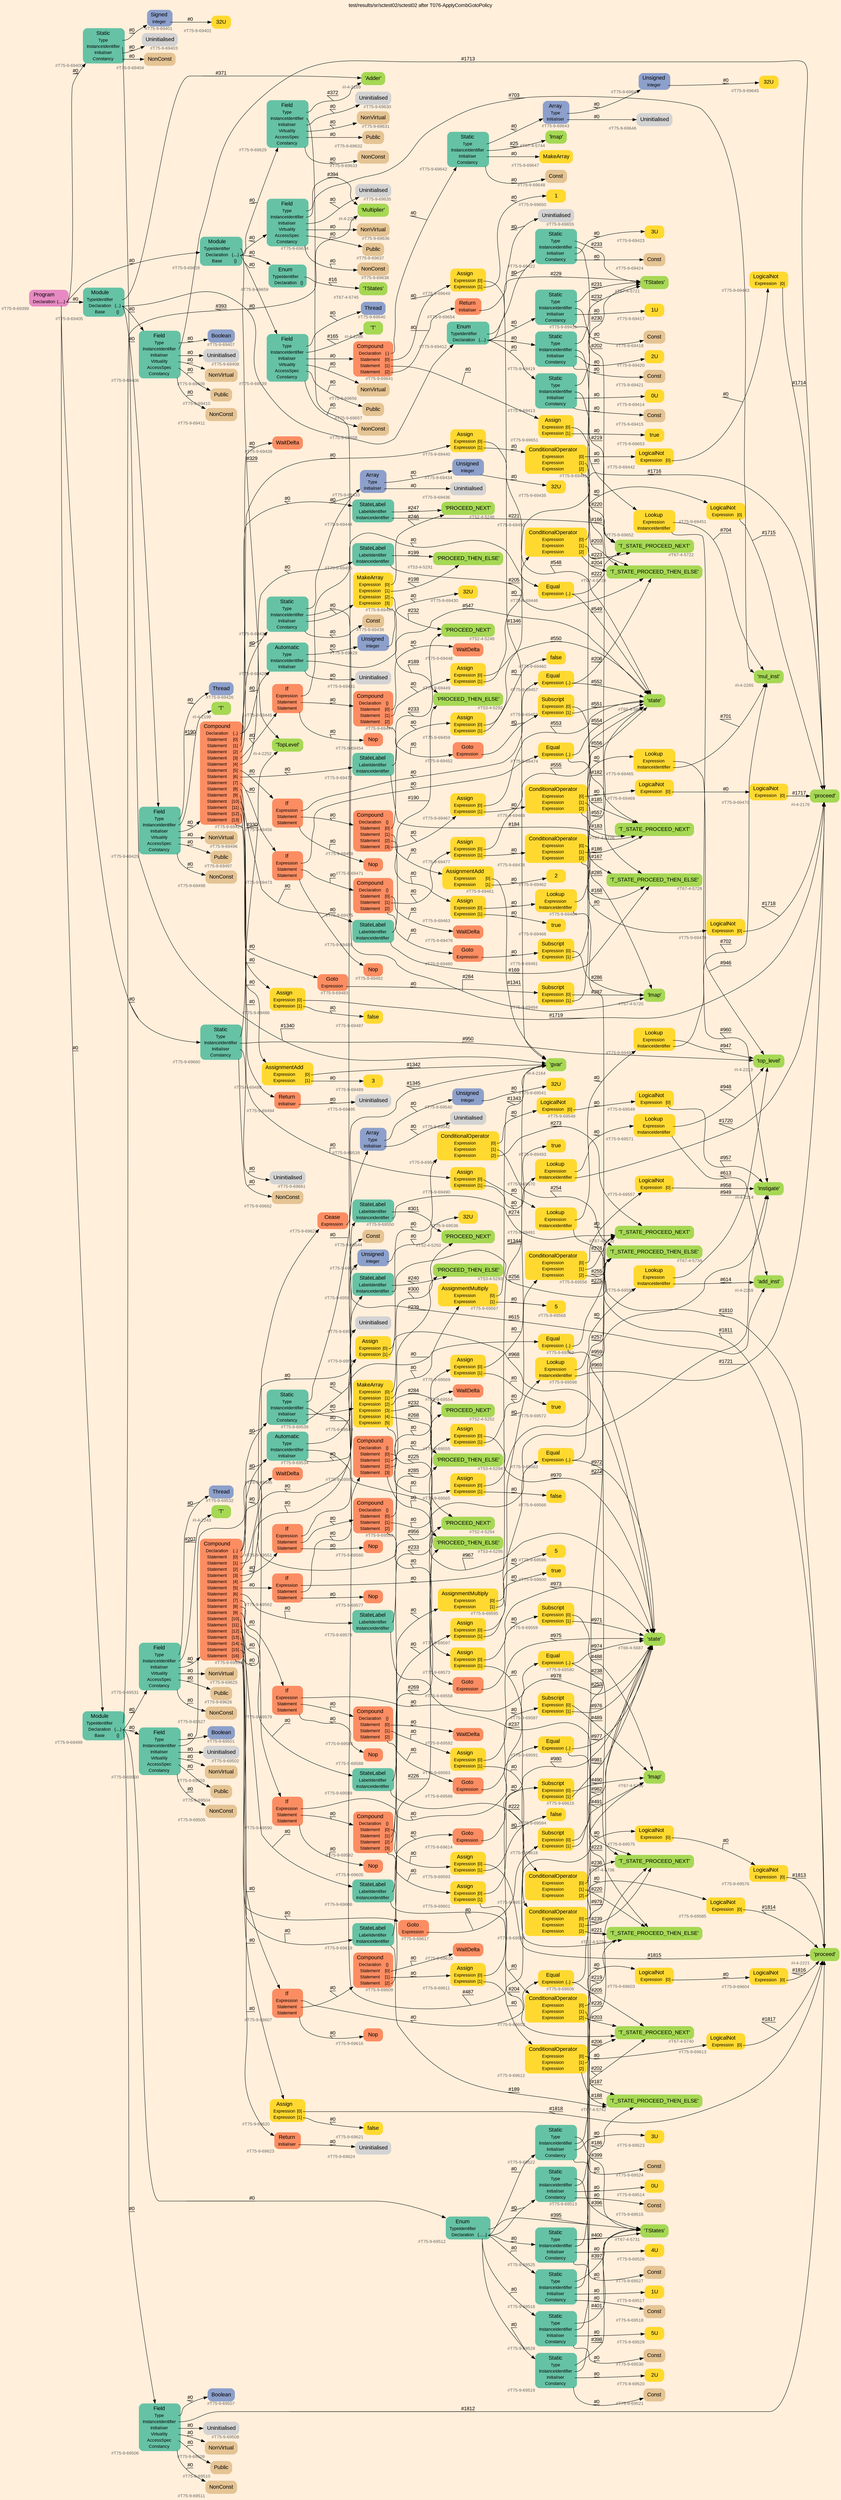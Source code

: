 digraph "test/results/sr/sctest02/sctest02 after T076-ApplyCombGotoPolicy" {
label = "test/results/sr/sctest02/sctest02 after T076-ApplyCombGotoPolicy"
labelloc = t
graph [
    rankdir = "LR"
    ranksep = 0.3
    bgcolor = antiquewhite1
    color = black
    fontcolor = black
    fontname = "Arial"
];
node [
    fontname = "Arial"
];
edge [
    fontname = "Arial"
];

// -------------------- node figure --------------------
// -------- block #T75-9-69399 ----------
"#T75-9-69399" [
    fillcolor = "/set28/4"
    xlabel = "#T75-9-69399"
    fontsize = "12"
    fontcolor = grey40
    shape = "plaintext"
    label = <<TABLE BORDER="0" CELLBORDER="0" CELLSPACING="0">
     <TR><TD><FONT COLOR="black" POINT-SIZE="15">Program</FONT></TD></TR>
     <TR><TD><FONT COLOR="black" POINT-SIZE="12">Declaration</FONT></TD><TD PORT="port0"><FONT COLOR="black" POINT-SIZE="12">{.....}</FONT></TD></TR>
    </TABLE>>
    style = "rounded,filled"
];

// -------- block #T75-9-69400 ----------
"#T75-9-69400" [
    fillcolor = "/set28/1"
    xlabel = "#T75-9-69400"
    fontsize = "12"
    fontcolor = grey40
    shape = "plaintext"
    label = <<TABLE BORDER="0" CELLBORDER="0" CELLSPACING="0">
     <TR><TD><FONT COLOR="black" POINT-SIZE="15">Static</FONT></TD></TR>
     <TR><TD><FONT COLOR="black" POINT-SIZE="12">Type</FONT></TD><TD PORT="port0"></TD></TR>
     <TR><TD><FONT COLOR="black" POINT-SIZE="12">InstanceIdentifier</FONT></TD><TD PORT="port1"></TD></TR>
     <TR><TD><FONT COLOR="black" POINT-SIZE="12">Initialiser</FONT></TD><TD PORT="port2"></TD></TR>
     <TR><TD><FONT COLOR="black" POINT-SIZE="12">Constancy</FONT></TD><TD PORT="port3"></TD></TR>
    </TABLE>>
    style = "rounded,filled"
];

// -------- block #T75-9-69401 ----------
"#T75-9-69401" [
    fillcolor = "/set28/3"
    xlabel = "#T75-9-69401"
    fontsize = "12"
    fontcolor = grey40
    shape = "plaintext"
    label = <<TABLE BORDER="0" CELLBORDER="0" CELLSPACING="0">
     <TR><TD><FONT COLOR="black" POINT-SIZE="15">Signed</FONT></TD></TR>
     <TR><TD><FONT COLOR="black" POINT-SIZE="12">Integer</FONT></TD><TD PORT="port0"></TD></TR>
    </TABLE>>
    style = "rounded,filled"
];

// -------- block #T75-9-69402 ----------
"#T75-9-69402" [
    fillcolor = "/set28/6"
    xlabel = "#T75-9-69402"
    fontsize = "12"
    fontcolor = grey40
    shape = "plaintext"
    label = <<TABLE BORDER="0" CELLBORDER="0" CELLSPACING="0">
     <TR><TD><FONT COLOR="black" POINT-SIZE="15">32U</FONT></TD></TR>
    </TABLE>>
    style = "rounded,filled"
];

// -------- block #I-4-2164 ----------
"#I-4-2164" [
    fillcolor = "/set28/5"
    xlabel = "#I-4-2164"
    fontsize = "12"
    fontcolor = grey40
    shape = "plaintext"
    label = <<TABLE BORDER="0" CELLBORDER="0" CELLSPACING="0">
     <TR><TD><FONT COLOR="black" POINT-SIZE="15">'gvar'</FONT></TD></TR>
    </TABLE>>
    style = "rounded,filled"
];

// -------- block #T75-9-69403 ----------
"#T75-9-69403" [
    xlabel = "#T75-9-69403"
    fontsize = "12"
    fontcolor = grey40
    shape = "plaintext"
    label = <<TABLE BORDER="0" CELLBORDER="0" CELLSPACING="0">
     <TR><TD><FONT COLOR="black" POINT-SIZE="15">Uninitialised</FONT></TD></TR>
    </TABLE>>
    style = "rounded,filled"
];

// -------- block #T75-9-69404 ----------
"#T75-9-69404" [
    fillcolor = "/set28/7"
    xlabel = "#T75-9-69404"
    fontsize = "12"
    fontcolor = grey40
    shape = "plaintext"
    label = <<TABLE BORDER="0" CELLBORDER="0" CELLSPACING="0">
     <TR><TD><FONT COLOR="black" POINT-SIZE="15">NonConst</FONT></TD></TR>
    </TABLE>>
    style = "rounded,filled"
];

// -------- block #T75-9-69405 ----------
"#T75-9-69405" [
    fillcolor = "/set28/1"
    xlabel = "#T75-9-69405"
    fontsize = "12"
    fontcolor = grey40
    shape = "plaintext"
    label = <<TABLE BORDER="0" CELLBORDER="0" CELLSPACING="0">
     <TR><TD><FONT COLOR="black" POINT-SIZE="15">Module</FONT></TD></TR>
     <TR><TD><FONT COLOR="black" POINT-SIZE="12">TypeIdentifier</FONT></TD><TD PORT="port0"></TD></TR>
     <TR><TD><FONT COLOR="black" POINT-SIZE="12">Declaration</FONT></TD><TD PORT="port1"><FONT COLOR="black" POINT-SIZE="12">{...}</FONT></TD></TR>
     <TR><TD><FONT COLOR="black" POINT-SIZE="12">Base</FONT></TD><TD PORT="port2"><FONT COLOR="black" POINT-SIZE="12">{}</FONT></TD></TR>
    </TABLE>>
    style = "rounded,filled"
];

// -------- block #I-4-2169 ----------
"#I-4-2169" [
    fillcolor = "/set28/5"
    xlabel = "#I-4-2169"
    fontsize = "12"
    fontcolor = grey40
    shape = "plaintext"
    label = <<TABLE BORDER="0" CELLBORDER="0" CELLSPACING="0">
     <TR><TD><FONT COLOR="black" POINT-SIZE="15">'Adder'</FONT></TD></TR>
    </TABLE>>
    style = "rounded,filled"
];

// -------- block #T75-9-69406 ----------
"#T75-9-69406" [
    fillcolor = "/set28/1"
    xlabel = "#T75-9-69406"
    fontsize = "12"
    fontcolor = grey40
    shape = "plaintext"
    label = <<TABLE BORDER="0" CELLBORDER="0" CELLSPACING="0">
     <TR><TD><FONT COLOR="black" POINT-SIZE="15">Field</FONT></TD></TR>
     <TR><TD><FONT COLOR="black" POINT-SIZE="12">Type</FONT></TD><TD PORT="port0"></TD></TR>
     <TR><TD><FONT COLOR="black" POINT-SIZE="12">InstanceIdentifier</FONT></TD><TD PORT="port1"></TD></TR>
     <TR><TD><FONT COLOR="black" POINT-SIZE="12">Initialiser</FONT></TD><TD PORT="port2"></TD></TR>
     <TR><TD><FONT COLOR="black" POINT-SIZE="12">Virtuality</FONT></TD><TD PORT="port3"></TD></TR>
     <TR><TD><FONT COLOR="black" POINT-SIZE="12">AccessSpec</FONT></TD><TD PORT="port4"></TD></TR>
     <TR><TD><FONT COLOR="black" POINT-SIZE="12">Constancy</FONT></TD><TD PORT="port5"></TD></TR>
    </TABLE>>
    style = "rounded,filled"
];

// -------- block #T75-9-69407 ----------
"#T75-9-69407" [
    fillcolor = "/set28/3"
    xlabel = "#T75-9-69407"
    fontsize = "12"
    fontcolor = grey40
    shape = "plaintext"
    label = <<TABLE BORDER="0" CELLBORDER="0" CELLSPACING="0">
     <TR><TD><FONT COLOR="black" POINT-SIZE="15">Boolean</FONT></TD></TR>
    </TABLE>>
    style = "rounded,filled"
];

// -------- block #I-4-2176 ----------
"#I-4-2176" [
    fillcolor = "/set28/5"
    xlabel = "#I-4-2176"
    fontsize = "12"
    fontcolor = grey40
    shape = "plaintext"
    label = <<TABLE BORDER="0" CELLBORDER="0" CELLSPACING="0">
     <TR><TD><FONT COLOR="black" POINT-SIZE="15">'proceed'</FONT></TD></TR>
    </TABLE>>
    style = "rounded,filled"
];

// -------- block #T75-9-69408 ----------
"#T75-9-69408" [
    xlabel = "#T75-9-69408"
    fontsize = "12"
    fontcolor = grey40
    shape = "plaintext"
    label = <<TABLE BORDER="0" CELLBORDER="0" CELLSPACING="0">
     <TR><TD><FONT COLOR="black" POINT-SIZE="15">Uninitialised</FONT></TD></TR>
    </TABLE>>
    style = "rounded,filled"
];

// -------- block #T75-9-69409 ----------
"#T75-9-69409" [
    fillcolor = "/set28/7"
    xlabel = "#T75-9-69409"
    fontsize = "12"
    fontcolor = grey40
    shape = "plaintext"
    label = <<TABLE BORDER="0" CELLBORDER="0" CELLSPACING="0">
     <TR><TD><FONT COLOR="black" POINT-SIZE="15">NonVirtual</FONT></TD></TR>
    </TABLE>>
    style = "rounded,filled"
];

// -------- block #T75-9-69410 ----------
"#T75-9-69410" [
    fillcolor = "/set28/7"
    xlabel = "#T75-9-69410"
    fontsize = "12"
    fontcolor = grey40
    shape = "plaintext"
    label = <<TABLE BORDER="0" CELLBORDER="0" CELLSPACING="0">
     <TR><TD><FONT COLOR="black" POINT-SIZE="15">Public</FONT></TD></TR>
    </TABLE>>
    style = "rounded,filled"
];

// -------- block #T75-9-69411 ----------
"#T75-9-69411" [
    fillcolor = "/set28/7"
    xlabel = "#T75-9-69411"
    fontsize = "12"
    fontcolor = grey40
    shape = "plaintext"
    label = <<TABLE BORDER="0" CELLBORDER="0" CELLSPACING="0">
     <TR><TD><FONT COLOR="black" POINT-SIZE="15">NonConst</FONT></TD></TR>
    </TABLE>>
    style = "rounded,filled"
];

// -------- block #T75-9-69412 ----------
"#T75-9-69412" [
    fillcolor = "/set28/1"
    xlabel = "#T75-9-69412"
    fontsize = "12"
    fontcolor = grey40
    shape = "plaintext"
    label = <<TABLE BORDER="0" CELLBORDER="0" CELLSPACING="0">
     <TR><TD><FONT COLOR="black" POINT-SIZE="15">Enum</FONT></TD></TR>
     <TR><TD><FONT COLOR="black" POINT-SIZE="12">TypeIdentifier</FONT></TD><TD PORT="port0"></TD></TR>
     <TR><TD><FONT COLOR="black" POINT-SIZE="12">Declaration</FONT></TD><TD PORT="port1"><FONT COLOR="black" POINT-SIZE="12">{....}</FONT></TD></TR>
    </TABLE>>
    style = "rounded,filled"
];

// -------- block #T67-4-5721 ----------
"#T67-4-5721" [
    fillcolor = "/set28/5"
    xlabel = "#T67-4-5721"
    fontsize = "12"
    fontcolor = grey40
    shape = "plaintext"
    label = <<TABLE BORDER="0" CELLBORDER="0" CELLSPACING="0">
     <TR><TD><FONT COLOR="black" POINT-SIZE="15">'TStates'</FONT></TD></TR>
    </TABLE>>
    style = "rounded,filled"
];

// -------- block #T75-9-69413 ----------
"#T75-9-69413" [
    fillcolor = "/set28/1"
    xlabel = "#T75-9-69413"
    fontsize = "12"
    fontcolor = grey40
    shape = "plaintext"
    label = <<TABLE BORDER="0" CELLBORDER="0" CELLSPACING="0">
     <TR><TD><FONT COLOR="black" POINT-SIZE="15">Static</FONT></TD></TR>
     <TR><TD><FONT COLOR="black" POINT-SIZE="12">Type</FONT></TD><TD PORT="port0"></TD></TR>
     <TR><TD><FONT COLOR="black" POINT-SIZE="12">InstanceIdentifier</FONT></TD><TD PORT="port1"></TD></TR>
     <TR><TD><FONT COLOR="black" POINT-SIZE="12">Initialiser</FONT></TD><TD PORT="port2"></TD></TR>
     <TR><TD><FONT COLOR="black" POINT-SIZE="12">Constancy</FONT></TD><TD PORT="port3"></TD></TR>
    </TABLE>>
    style = "rounded,filled"
];

// -------- block #T67-4-5722 ----------
"#T67-4-5722" [
    fillcolor = "/set28/5"
    xlabel = "#T67-4-5722"
    fontsize = "12"
    fontcolor = grey40
    shape = "plaintext"
    label = <<TABLE BORDER="0" CELLBORDER="0" CELLSPACING="0">
     <TR><TD><FONT COLOR="black" POINT-SIZE="15">'T_STATE_PROCEED_NEXT'</FONT></TD></TR>
    </TABLE>>
    style = "rounded,filled"
];

// -------- block #T75-9-69414 ----------
"#T75-9-69414" [
    fillcolor = "/set28/6"
    xlabel = "#T75-9-69414"
    fontsize = "12"
    fontcolor = grey40
    shape = "plaintext"
    label = <<TABLE BORDER="0" CELLBORDER="0" CELLSPACING="0">
     <TR><TD><FONT COLOR="black" POINT-SIZE="15">0U</FONT></TD></TR>
    </TABLE>>
    style = "rounded,filled"
];

// -------- block #T75-9-69415 ----------
"#T75-9-69415" [
    fillcolor = "/set28/7"
    xlabel = "#T75-9-69415"
    fontsize = "12"
    fontcolor = grey40
    shape = "plaintext"
    label = <<TABLE BORDER="0" CELLBORDER="0" CELLSPACING="0">
     <TR><TD><FONT COLOR="black" POINT-SIZE="15">Const</FONT></TD></TR>
    </TABLE>>
    style = "rounded,filled"
];

// -------- block #T75-9-69416 ----------
"#T75-9-69416" [
    fillcolor = "/set28/1"
    xlabel = "#T75-9-69416"
    fontsize = "12"
    fontcolor = grey40
    shape = "plaintext"
    label = <<TABLE BORDER="0" CELLBORDER="0" CELLSPACING="0">
     <TR><TD><FONT COLOR="black" POINT-SIZE="15">Static</FONT></TD></TR>
     <TR><TD><FONT COLOR="black" POINT-SIZE="12">Type</FONT></TD><TD PORT="port0"></TD></TR>
     <TR><TD><FONT COLOR="black" POINT-SIZE="12">InstanceIdentifier</FONT></TD><TD PORT="port1"></TD></TR>
     <TR><TD><FONT COLOR="black" POINT-SIZE="12">Initialiser</FONT></TD><TD PORT="port2"></TD></TR>
     <TR><TD><FONT COLOR="black" POINT-SIZE="12">Constancy</FONT></TD><TD PORT="port3"></TD></TR>
    </TABLE>>
    style = "rounded,filled"
];

// -------- block #T67-4-5724 ----------
"#T67-4-5724" [
    fillcolor = "/set28/5"
    xlabel = "#T67-4-5724"
    fontsize = "12"
    fontcolor = grey40
    shape = "plaintext"
    label = <<TABLE BORDER="0" CELLBORDER="0" CELLSPACING="0">
     <TR><TD><FONT COLOR="black" POINT-SIZE="15">'T_STATE_PROCEED_THEN_ELSE'</FONT></TD></TR>
    </TABLE>>
    style = "rounded,filled"
];

// -------- block #T75-9-69417 ----------
"#T75-9-69417" [
    fillcolor = "/set28/6"
    xlabel = "#T75-9-69417"
    fontsize = "12"
    fontcolor = grey40
    shape = "plaintext"
    label = <<TABLE BORDER="0" CELLBORDER="0" CELLSPACING="0">
     <TR><TD><FONT COLOR="black" POINT-SIZE="15">1U</FONT></TD></TR>
    </TABLE>>
    style = "rounded,filled"
];

// -------- block #T75-9-69418 ----------
"#T75-9-69418" [
    fillcolor = "/set28/7"
    xlabel = "#T75-9-69418"
    fontsize = "12"
    fontcolor = grey40
    shape = "plaintext"
    label = <<TABLE BORDER="0" CELLBORDER="0" CELLSPACING="0">
     <TR><TD><FONT COLOR="black" POINT-SIZE="15">Const</FONT></TD></TR>
    </TABLE>>
    style = "rounded,filled"
];

// -------- block #T75-9-69419 ----------
"#T75-9-69419" [
    fillcolor = "/set28/1"
    xlabel = "#T75-9-69419"
    fontsize = "12"
    fontcolor = grey40
    shape = "plaintext"
    label = <<TABLE BORDER="0" CELLBORDER="0" CELLSPACING="0">
     <TR><TD><FONT COLOR="black" POINT-SIZE="15">Static</FONT></TD></TR>
     <TR><TD><FONT COLOR="black" POINT-SIZE="12">Type</FONT></TD><TD PORT="port0"></TD></TR>
     <TR><TD><FONT COLOR="black" POINT-SIZE="12">InstanceIdentifier</FONT></TD><TD PORT="port1"></TD></TR>
     <TR><TD><FONT COLOR="black" POINT-SIZE="12">Initialiser</FONT></TD><TD PORT="port2"></TD></TR>
     <TR><TD><FONT COLOR="black" POINT-SIZE="12">Constancy</FONT></TD><TD PORT="port3"></TD></TR>
    </TABLE>>
    style = "rounded,filled"
];

// -------- block #T67-4-5726 ----------
"#T67-4-5726" [
    fillcolor = "/set28/5"
    xlabel = "#T67-4-5726"
    fontsize = "12"
    fontcolor = grey40
    shape = "plaintext"
    label = <<TABLE BORDER="0" CELLBORDER="0" CELLSPACING="0">
     <TR><TD><FONT COLOR="black" POINT-SIZE="15">'T_STATE_PROCEED_NEXT'</FONT></TD></TR>
    </TABLE>>
    style = "rounded,filled"
];

// -------- block #T75-9-69420 ----------
"#T75-9-69420" [
    fillcolor = "/set28/6"
    xlabel = "#T75-9-69420"
    fontsize = "12"
    fontcolor = grey40
    shape = "plaintext"
    label = <<TABLE BORDER="0" CELLBORDER="0" CELLSPACING="0">
     <TR><TD><FONT COLOR="black" POINT-SIZE="15">2U</FONT></TD></TR>
    </TABLE>>
    style = "rounded,filled"
];

// -------- block #T75-9-69421 ----------
"#T75-9-69421" [
    fillcolor = "/set28/7"
    xlabel = "#T75-9-69421"
    fontsize = "12"
    fontcolor = grey40
    shape = "plaintext"
    label = <<TABLE BORDER="0" CELLBORDER="0" CELLSPACING="0">
     <TR><TD><FONT COLOR="black" POINT-SIZE="15">Const</FONT></TD></TR>
    </TABLE>>
    style = "rounded,filled"
];

// -------- block #T75-9-69422 ----------
"#T75-9-69422" [
    fillcolor = "/set28/1"
    xlabel = "#T75-9-69422"
    fontsize = "12"
    fontcolor = grey40
    shape = "plaintext"
    label = <<TABLE BORDER="0" CELLBORDER="0" CELLSPACING="0">
     <TR><TD><FONT COLOR="black" POINT-SIZE="15">Static</FONT></TD></TR>
     <TR><TD><FONT COLOR="black" POINT-SIZE="12">Type</FONT></TD><TD PORT="port0"></TD></TR>
     <TR><TD><FONT COLOR="black" POINT-SIZE="12">InstanceIdentifier</FONT></TD><TD PORT="port1"></TD></TR>
     <TR><TD><FONT COLOR="black" POINT-SIZE="12">Initialiser</FONT></TD><TD PORT="port2"></TD></TR>
     <TR><TD><FONT COLOR="black" POINT-SIZE="12">Constancy</FONT></TD><TD PORT="port3"></TD></TR>
    </TABLE>>
    style = "rounded,filled"
];

// -------- block #T67-4-5728 ----------
"#T67-4-5728" [
    fillcolor = "/set28/5"
    xlabel = "#T67-4-5728"
    fontsize = "12"
    fontcolor = grey40
    shape = "plaintext"
    label = <<TABLE BORDER="0" CELLBORDER="0" CELLSPACING="0">
     <TR><TD><FONT COLOR="black" POINT-SIZE="15">'T_STATE_PROCEED_THEN_ELSE'</FONT></TD></TR>
    </TABLE>>
    style = "rounded,filled"
];

// -------- block #T75-9-69423 ----------
"#T75-9-69423" [
    fillcolor = "/set28/6"
    xlabel = "#T75-9-69423"
    fontsize = "12"
    fontcolor = grey40
    shape = "plaintext"
    label = <<TABLE BORDER="0" CELLBORDER="0" CELLSPACING="0">
     <TR><TD><FONT COLOR="black" POINT-SIZE="15">3U</FONT></TD></TR>
    </TABLE>>
    style = "rounded,filled"
];

// -------- block #T75-9-69424 ----------
"#T75-9-69424" [
    fillcolor = "/set28/7"
    xlabel = "#T75-9-69424"
    fontsize = "12"
    fontcolor = grey40
    shape = "plaintext"
    label = <<TABLE BORDER="0" CELLBORDER="0" CELLSPACING="0">
     <TR><TD><FONT COLOR="black" POINT-SIZE="15">Const</FONT></TD></TR>
    </TABLE>>
    style = "rounded,filled"
];

// -------- block #T75-9-69425 ----------
"#T75-9-69425" [
    fillcolor = "/set28/1"
    xlabel = "#T75-9-69425"
    fontsize = "12"
    fontcolor = grey40
    shape = "plaintext"
    label = <<TABLE BORDER="0" CELLBORDER="0" CELLSPACING="0">
     <TR><TD><FONT COLOR="black" POINT-SIZE="15">Field</FONT></TD></TR>
     <TR><TD><FONT COLOR="black" POINT-SIZE="12">Type</FONT></TD><TD PORT="port0"></TD></TR>
     <TR><TD><FONT COLOR="black" POINT-SIZE="12">InstanceIdentifier</FONT></TD><TD PORT="port1"></TD></TR>
     <TR><TD><FONT COLOR="black" POINT-SIZE="12">Initialiser</FONT></TD><TD PORT="port2"></TD></TR>
     <TR><TD><FONT COLOR="black" POINT-SIZE="12">Virtuality</FONT></TD><TD PORT="port3"></TD></TR>
     <TR><TD><FONT COLOR="black" POINT-SIZE="12">AccessSpec</FONT></TD><TD PORT="port4"></TD></TR>
     <TR><TD><FONT COLOR="black" POINT-SIZE="12">Constancy</FONT></TD><TD PORT="port5"></TD></TR>
    </TABLE>>
    style = "rounded,filled"
];

// -------- block #T75-9-69426 ----------
"#T75-9-69426" [
    fillcolor = "/set28/3"
    xlabel = "#T75-9-69426"
    fontsize = "12"
    fontcolor = grey40
    shape = "plaintext"
    label = <<TABLE BORDER="0" CELLBORDER="0" CELLSPACING="0">
     <TR><TD><FONT COLOR="black" POINT-SIZE="15">Thread</FONT></TD></TR>
    </TABLE>>
    style = "rounded,filled"
];

// -------- block #I-4-2198 ----------
"#I-4-2198" [
    fillcolor = "/set28/5"
    xlabel = "#I-4-2198"
    fontsize = "12"
    fontcolor = grey40
    shape = "plaintext"
    label = <<TABLE BORDER="0" CELLBORDER="0" CELLSPACING="0">
     <TR><TD><FONT COLOR="black" POINT-SIZE="15">'T'</FONT></TD></TR>
    </TABLE>>
    style = "rounded,filled"
];

// -------- block #T75-9-69427 ----------
"#T75-9-69427" [
    fillcolor = "/set28/2"
    xlabel = "#T75-9-69427"
    fontsize = "12"
    fontcolor = grey40
    shape = "plaintext"
    label = <<TABLE BORDER="0" CELLBORDER="0" CELLSPACING="0">
     <TR><TD><FONT COLOR="black" POINT-SIZE="15">Compound</FONT></TD></TR>
     <TR><TD><FONT COLOR="black" POINT-SIZE="12">Declaration</FONT></TD><TD PORT="port0"><FONT COLOR="black" POINT-SIZE="12">{..}</FONT></TD></TR>
     <TR><TD><FONT COLOR="black" POINT-SIZE="12">Statement</FONT></TD><TD PORT="port1"><FONT COLOR="black" POINT-SIZE="12">[0]</FONT></TD></TR>
     <TR><TD><FONT COLOR="black" POINT-SIZE="12">Statement</FONT></TD><TD PORT="port2"><FONT COLOR="black" POINT-SIZE="12">[1]</FONT></TD></TR>
     <TR><TD><FONT COLOR="black" POINT-SIZE="12">Statement</FONT></TD><TD PORT="port3"><FONT COLOR="black" POINT-SIZE="12">[2]</FONT></TD></TR>
     <TR><TD><FONT COLOR="black" POINT-SIZE="12">Statement</FONT></TD><TD PORT="port4"><FONT COLOR="black" POINT-SIZE="12">[3]</FONT></TD></TR>
     <TR><TD><FONT COLOR="black" POINT-SIZE="12">Statement</FONT></TD><TD PORT="port5"><FONT COLOR="black" POINT-SIZE="12">[4]</FONT></TD></TR>
     <TR><TD><FONT COLOR="black" POINT-SIZE="12">Statement</FONT></TD><TD PORT="port6"><FONT COLOR="black" POINT-SIZE="12">[5]</FONT></TD></TR>
     <TR><TD><FONT COLOR="black" POINT-SIZE="12">Statement</FONT></TD><TD PORT="port7"><FONT COLOR="black" POINT-SIZE="12">[6]</FONT></TD></TR>
     <TR><TD><FONT COLOR="black" POINT-SIZE="12">Statement</FONT></TD><TD PORT="port8"><FONT COLOR="black" POINT-SIZE="12">[7]</FONT></TD></TR>
     <TR><TD><FONT COLOR="black" POINT-SIZE="12">Statement</FONT></TD><TD PORT="port9"><FONT COLOR="black" POINT-SIZE="12">[8]</FONT></TD></TR>
     <TR><TD><FONT COLOR="black" POINT-SIZE="12">Statement</FONT></TD><TD PORT="port10"><FONT COLOR="black" POINT-SIZE="12">[9]</FONT></TD></TR>
     <TR><TD><FONT COLOR="black" POINT-SIZE="12">Statement</FONT></TD><TD PORT="port11"><FONT COLOR="black" POINT-SIZE="12">[10]</FONT></TD></TR>
     <TR><TD><FONT COLOR="black" POINT-SIZE="12">Statement</FONT></TD><TD PORT="port12"><FONT COLOR="black" POINT-SIZE="12">[11]</FONT></TD></TR>
     <TR><TD><FONT COLOR="black" POINT-SIZE="12">Statement</FONT></TD><TD PORT="port13"><FONT COLOR="black" POINT-SIZE="12">[12]</FONT></TD></TR>
     <TR><TD><FONT COLOR="black" POINT-SIZE="12">Statement</FONT></TD><TD PORT="port14"><FONT COLOR="black" POINT-SIZE="12">[13]</FONT></TD></TR>
    </TABLE>>
    style = "rounded,filled"
];

// -------- block #T75-9-69428 ----------
"#T75-9-69428" [
    fillcolor = "/set28/1"
    xlabel = "#T75-9-69428"
    fontsize = "12"
    fontcolor = grey40
    shape = "plaintext"
    label = <<TABLE BORDER="0" CELLBORDER="0" CELLSPACING="0">
     <TR><TD><FONT COLOR="black" POINT-SIZE="15">Automatic</FONT></TD></TR>
     <TR><TD><FONT COLOR="black" POINT-SIZE="12">Type</FONT></TD><TD PORT="port0"></TD></TR>
     <TR><TD><FONT COLOR="black" POINT-SIZE="12">InstanceIdentifier</FONT></TD><TD PORT="port1"></TD></TR>
     <TR><TD><FONT COLOR="black" POINT-SIZE="12">Initialiser</FONT></TD><TD PORT="port2"></TD></TR>
    </TABLE>>
    style = "rounded,filled"
];

// -------- block #T75-9-69429 ----------
"#T75-9-69429" [
    fillcolor = "/set28/3"
    xlabel = "#T75-9-69429"
    fontsize = "12"
    fontcolor = grey40
    shape = "plaintext"
    label = <<TABLE BORDER="0" CELLBORDER="0" CELLSPACING="0">
     <TR><TD><FONT COLOR="black" POINT-SIZE="15">Unsigned</FONT></TD></TR>
     <TR><TD><FONT COLOR="black" POINT-SIZE="12">Integer</FONT></TD><TD PORT="port0"></TD></TR>
    </TABLE>>
    style = "rounded,filled"
];

// -------- block #T75-9-69430 ----------
"#T75-9-69430" [
    fillcolor = "/set28/6"
    xlabel = "#T75-9-69430"
    fontsize = "12"
    fontcolor = grey40
    shape = "plaintext"
    label = <<TABLE BORDER="0" CELLBORDER="0" CELLSPACING="0">
     <TR><TD><FONT COLOR="black" POINT-SIZE="15">32U</FONT></TD></TR>
    </TABLE>>
    style = "rounded,filled"
];

// -------- block #T66-4-5686 ----------
"#T66-4-5686" [
    fillcolor = "/set28/5"
    xlabel = "#T66-4-5686"
    fontsize = "12"
    fontcolor = grey40
    shape = "plaintext"
    label = <<TABLE BORDER="0" CELLBORDER="0" CELLSPACING="0">
     <TR><TD><FONT COLOR="black" POINT-SIZE="15">'state'</FONT></TD></TR>
    </TABLE>>
    style = "rounded,filled"
];

// -------- block #T75-9-69431 ----------
"#T75-9-69431" [
    xlabel = "#T75-9-69431"
    fontsize = "12"
    fontcolor = grey40
    shape = "plaintext"
    label = <<TABLE BORDER="0" CELLBORDER="0" CELLSPACING="0">
     <TR><TD><FONT COLOR="black" POINT-SIZE="15">Uninitialised</FONT></TD></TR>
    </TABLE>>
    style = "rounded,filled"
];

// -------- block #T75-9-69432 ----------
"#T75-9-69432" [
    fillcolor = "/set28/1"
    xlabel = "#T75-9-69432"
    fontsize = "12"
    fontcolor = grey40
    shape = "plaintext"
    label = <<TABLE BORDER="0" CELLBORDER="0" CELLSPACING="0">
     <TR><TD><FONT COLOR="black" POINT-SIZE="15">Static</FONT></TD></TR>
     <TR><TD><FONT COLOR="black" POINT-SIZE="12">Type</FONT></TD><TD PORT="port0"></TD></TR>
     <TR><TD><FONT COLOR="black" POINT-SIZE="12">InstanceIdentifier</FONT></TD><TD PORT="port1"></TD></TR>
     <TR><TD><FONT COLOR="black" POINT-SIZE="12">Initialiser</FONT></TD><TD PORT="port2"></TD></TR>
     <TR><TD><FONT COLOR="black" POINT-SIZE="12">Constancy</FONT></TD><TD PORT="port3"></TD></TR>
    </TABLE>>
    style = "rounded,filled"
];

// -------- block #T75-9-69433 ----------
"#T75-9-69433" [
    fillcolor = "/set28/3"
    xlabel = "#T75-9-69433"
    fontsize = "12"
    fontcolor = grey40
    shape = "plaintext"
    label = <<TABLE BORDER="0" CELLBORDER="0" CELLSPACING="0">
     <TR><TD><FONT COLOR="black" POINT-SIZE="15">Array</FONT></TD></TR>
     <TR><TD><FONT COLOR="black" POINT-SIZE="12">Type</FONT></TD><TD PORT="port0"></TD></TR>
     <TR><TD><FONT COLOR="black" POINT-SIZE="12">Initialiser</FONT></TD><TD PORT="port1"></TD></TR>
    </TABLE>>
    style = "rounded,filled"
];

// -------- block #T75-9-69434 ----------
"#T75-9-69434" [
    fillcolor = "/set28/3"
    xlabel = "#T75-9-69434"
    fontsize = "12"
    fontcolor = grey40
    shape = "plaintext"
    label = <<TABLE BORDER="0" CELLBORDER="0" CELLSPACING="0">
     <TR><TD><FONT COLOR="black" POINT-SIZE="15">Unsigned</FONT></TD></TR>
     <TR><TD><FONT COLOR="black" POINT-SIZE="12">Integer</FONT></TD><TD PORT="port0"></TD></TR>
    </TABLE>>
    style = "rounded,filled"
];

// -------- block #T75-9-69435 ----------
"#T75-9-69435" [
    fillcolor = "/set28/6"
    xlabel = "#T75-9-69435"
    fontsize = "12"
    fontcolor = grey40
    shape = "plaintext"
    label = <<TABLE BORDER="0" CELLBORDER="0" CELLSPACING="0">
     <TR><TD><FONT COLOR="black" POINT-SIZE="15">32U</FONT></TD></TR>
    </TABLE>>
    style = "rounded,filled"
];

// -------- block #T75-9-69436 ----------
"#T75-9-69436" [
    xlabel = "#T75-9-69436"
    fontsize = "12"
    fontcolor = grey40
    shape = "plaintext"
    label = <<TABLE BORDER="0" CELLBORDER="0" CELLSPACING="0">
     <TR><TD><FONT COLOR="black" POINT-SIZE="15">Uninitialised</FONT></TD></TR>
    </TABLE>>
    style = "rounded,filled"
];

// -------- block #T67-4-5720 ----------
"#T67-4-5720" [
    fillcolor = "/set28/5"
    xlabel = "#T67-4-5720"
    fontsize = "12"
    fontcolor = grey40
    shape = "plaintext"
    label = <<TABLE BORDER="0" CELLBORDER="0" CELLSPACING="0">
     <TR><TD><FONT COLOR="black" POINT-SIZE="15">'lmap'</FONT></TD></TR>
    </TABLE>>
    style = "rounded,filled"
];

// -------- block #T75-9-69437 ----------
"#T75-9-69437" [
    fillcolor = "/set28/6"
    xlabel = "#T75-9-69437"
    fontsize = "12"
    fontcolor = grey40
    shape = "plaintext"
    label = <<TABLE BORDER="0" CELLBORDER="0" CELLSPACING="0">
     <TR><TD><FONT COLOR="black" POINT-SIZE="15">MakeArray</FONT></TD></TR>
     <TR><TD><FONT COLOR="black" POINT-SIZE="12">Expression</FONT></TD><TD PORT="port0"><FONT COLOR="black" POINT-SIZE="12">[0]</FONT></TD></TR>
     <TR><TD><FONT COLOR="black" POINT-SIZE="12">Expression</FONT></TD><TD PORT="port1"><FONT COLOR="black" POINT-SIZE="12">[1]</FONT></TD></TR>
     <TR><TD><FONT COLOR="black" POINT-SIZE="12">Expression</FONT></TD><TD PORT="port2"><FONT COLOR="black" POINT-SIZE="12">[2]</FONT></TD></TR>
     <TR><TD><FONT COLOR="black" POINT-SIZE="12">Expression</FONT></TD><TD PORT="port3"><FONT COLOR="black" POINT-SIZE="12">[3]</FONT></TD></TR>
    </TABLE>>
    style = "rounded,filled"
];

// -------- block #T52-4-5246 ----------
"#T52-4-5246" [
    fillcolor = "/set28/5"
    xlabel = "#T52-4-5246"
    fontsize = "12"
    fontcolor = grey40
    shape = "plaintext"
    label = <<TABLE BORDER="0" CELLBORDER="0" CELLSPACING="0">
     <TR><TD><FONT COLOR="black" POINT-SIZE="15">'PROCEED_NEXT'</FONT></TD></TR>
    </TABLE>>
    style = "rounded,filled"
];

// -------- block #T53-4-5291 ----------
"#T53-4-5291" [
    fillcolor = "/set28/5"
    xlabel = "#T53-4-5291"
    fontsize = "12"
    fontcolor = grey40
    shape = "plaintext"
    label = <<TABLE BORDER="0" CELLBORDER="0" CELLSPACING="0">
     <TR><TD><FONT COLOR="black" POINT-SIZE="15">'PROCEED_THEN_ELSE'</FONT></TD></TR>
    </TABLE>>
    style = "rounded,filled"
];

// -------- block #T52-4-5248 ----------
"#T52-4-5248" [
    fillcolor = "/set28/5"
    xlabel = "#T52-4-5248"
    fontsize = "12"
    fontcolor = grey40
    shape = "plaintext"
    label = <<TABLE BORDER="0" CELLBORDER="0" CELLSPACING="0">
     <TR><TD><FONT COLOR="black" POINT-SIZE="15">'PROCEED_NEXT'</FONT></TD></TR>
    </TABLE>>
    style = "rounded,filled"
];

// -------- block #T53-4-5292 ----------
"#T53-4-5292" [
    fillcolor = "/set28/5"
    xlabel = "#T53-4-5292"
    fontsize = "12"
    fontcolor = grey40
    shape = "plaintext"
    label = <<TABLE BORDER="0" CELLBORDER="0" CELLSPACING="0">
     <TR><TD><FONT COLOR="black" POINT-SIZE="15">'PROCEED_THEN_ELSE'</FONT></TD></TR>
    </TABLE>>
    style = "rounded,filled"
];

// -------- block #T75-9-69438 ----------
"#T75-9-69438" [
    fillcolor = "/set28/7"
    xlabel = "#T75-9-69438"
    fontsize = "12"
    fontcolor = grey40
    shape = "plaintext"
    label = <<TABLE BORDER="0" CELLBORDER="0" CELLSPACING="0">
     <TR><TD><FONT COLOR="black" POINT-SIZE="15">Const</FONT></TD></TR>
    </TABLE>>
    style = "rounded,filled"
];

// -------- block #T75-9-69439 ----------
"#T75-9-69439" [
    fillcolor = "/set28/2"
    xlabel = "#T75-9-69439"
    fontsize = "12"
    fontcolor = grey40
    shape = "plaintext"
    label = <<TABLE BORDER="0" CELLBORDER="0" CELLSPACING="0">
     <TR><TD><FONT COLOR="black" POINT-SIZE="15">WaitDelta</FONT></TD></TR>
    </TABLE>>
    style = "rounded,filled"
];

// -------- block #T75-9-69440 ----------
"#T75-9-69440" [
    fillcolor = "/set28/6"
    xlabel = "#T75-9-69440"
    fontsize = "12"
    fontcolor = grey40
    shape = "plaintext"
    label = <<TABLE BORDER="0" CELLBORDER="0" CELLSPACING="0">
     <TR><TD><FONT COLOR="black" POINT-SIZE="15">Assign</FONT></TD></TR>
     <TR><TD><FONT COLOR="black" POINT-SIZE="12">Expression</FONT></TD><TD PORT="port0"><FONT COLOR="black" POINT-SIZE="12">[0]</FONT></TD></TR>
     <TR><TD><FONT COLOR="black" POINT-SIZE="12">Expression</FONT></TD><TD PORT="port1"><FONT COLOR="black" POINT-SIZE="12">[1]</FONT></TD></TR>
    </TABLE>>
    style = "rounded,filled"
];

// -------- block #T75-9-69441 ----------
"#T75-9-69441" [
    fillcolor = "/set28/6"
    xlabel = "#T75-9-69441"
    fontsize = "12"
    fontcolor = grey40
    shape = "plaintext"
    label = <<TABLE BORDER="0" CELLBORDER="0" CELLSPACING="0">
     <TR><TD><FONT COLOR="black" POINT-SIZE="15">ConditionalOperator</FONT></TD></TR>
     <TR><TD><FONT COLOR="black" POINT-SIZE="12">Expression</FONT></TD><TD PORT="port0"><FONT COLOR="black" POINT-SIZE="12">[0]</FONT></TD></TR>
     <TR><TD><FONT COLOR="black" POINT-SIZE="12">Expression</FONT></TD><TD PORT="port1"><FONT COLOR="black" POINT-SIZE="12">[1]</FONT></TD></TR>
     <TR><TD><FONT COLOR="black" POINT-SIZE="12">Expression</FONT></TD><TD PORT="port2"><FONT COLOR="black" POINT-SIZE="12">[2]</FONT></TD></TR>
    </TABLE>>
    style = "rounded,filled"
];

// -------- block #T75-9-69442 ----------
"#T75-9-69442" [
    fillcolor = "/set28/6"
    xlabel = "#T75-9-69442"
    fontsize = "12"
    fontcolor = grey40
    shape = "plaintext"
    label = <<TABLE BORDER="0" CELLBORDER="0" CELLSPACING="0">
     <TR><TD><FONT COLOR="black" POINT-SIZE="15">LogicalNot</FONT></TD></TR>
     <TR><TD><FONT COLOR="black" POINT-SIZE="12">Expression</FONT></TD><TD PORT="port0"><FONT COLOR="black" POINT-SIZE="12">[0]</FONT></TD></TR>
    </TABLE>>
    style = "rounded,filled"
];

// -------- block #T75-9-69443 ----------
"#T75-9-69443" [
    fillcolor = "/set28/6"
    xlabel = "#T75-9-69443"
    fontsize = "12"
    fontcolor = grey40
    shape = "plaintext"
    label = <<TABLE BORDER="0" CELLBORDER="0" CELLSPACING="0">
     <TR><TD><FONT COLOR="black" POINT-SIZE="15">LogicalNot</FONT></TD></TR>
     <TR><TD><FONT COLOR="black" POINT-SIZE="12">Expression</FONT></TD><TD PORT="port0"><FONT COLOR="black" POINT-SIZE="12">[0]</FONT></TD></TR>
    </TABLE>>
    style = "rounded,filled"
];

// -------- block #T75-9-69444 ----------
"#T75-9-69444" [
    fillcolor = "/set28/1"
    xlabel = "#T75-9-69444"
    fontsize = "12"
    fontcolor = grey40
    shape = "plaintext"
    label = <<TABLE BORDER="0" CELLBORDER="0" CELLSPACING="0">
     <TR><TD><FONT COLOR="black" POINT-SIZE="15">StateLabel</FONT></TD></TR>
     <TR><TD><FONT COLOR="black" POINT-SIZE="12">LabelIdentifier</FONT></TD><TD PORT="port0"></TD></TR>
     <TR><TD><FONT COLOR="black" POINT-SIZE="12">InstanceIdentifier</FONT></TD><TD PORT="port1"></TD></TR>
    </TABLE>>
    style = "rounded,filled"
];

// -------- block #T75-9-69445 ----------
"#T75-9-69445" [
    fillcolor = "/set28/2"
    xlabel = "#T75-9-69445"
    fontsize = "12"
    fontcolor = grey40
    shape = "plaintext"
    label = <<TABLE BORDER="0" CELLBORDER="0" CELLSPACING="0">
     <TR><TD><FONT COLOR="black" POINT-SIZE="15">If</FONT></TD></TR>
     <TR><TD><FONT COLOR="black" POINT-SIZE="12">Expression</FONT></TD><TD PORT="port0"></TD></TR>
     <TR><TD><FONT COLOR="black" POINT-SIZE="12">Statement</FONT></TD><TD PORT="port1"></TD></TR>
     <TR><TD><FONT COLOR="black" POINT-SIZE="12">Statement</FONT></TD><TD PORT="port2"></TD></TR>
    </TABLE>>
    style = "rounded,filled"
];

// -------- block #T75-9-69446 ----------
"#T75-9-69446" [
    fillcolor = "/set28/6"
    xlabel = "#T75-9-69446"
    fontsize = "12"
    fontcolor = grey40
    shape = "plaintext"
    label = <<TABLE BORDER="0" CELLBORDER="0" CELLSPACING="0">
     <TR><TD><FONT COLOR="black" POINT-SIZE="15">Equal</FONT></TD></TR>
     <TR><TD><FONT COLOR="black" POINT-SIZE="12">Expression</FONT></TD><TD PORT="port0"><FONT COLOR="black" POINT-SIZE="12">{..}</FONT></TD></TR>
    </TABLE>>
    style = "rounded,filled"
];

// -------- block #T75-9-69447 ----------
"#T75-9-69447" [
    fillcolor = "/set28/2"
    xlabel = "#T75-9-69447"
    fontsize = "12"
    fontcolor = grey40
    shape = "plaintext"
    label = <<TABLE BORDER="0" CELLBORDER="0" CELLSPACING="0">
     <TR><TD><FONT COLOR="black" POINT-SIZE="15">Compound</FONT></TD></TR>
     <TR><TD><FONT COLOR="black" POINT-SIZE="12">Declaration</FONT></TD><TD PORT="port0"><FONT COLOR="black" POINT-SIZE="12">{}</FONT></TD></TR>
     <TR><TD><FONT COLOR="black" POINT-SIZE="12">Statement</FONT></TD><TD PORT="port1"><FONT COLOR="black" POINT-SIZE="12">[0]</FONT></TD></TR>
     <TR><TD><FONT COLOR="black" POINT-SIZE="12">Statement</FONT></TD><TD PORT="port2"><FONT COLOR="black" POINT-SIZE="12">[1]</FONT></TD></TR>
     <TR><TD><FONT COLOR="black" POINT-SIZE="12">Statement</FONT></TD><TD PORT="port3"><FONT COLOR="black" POINT-SIZE="12">[2]</FONT></TD></TR>
    </TABLE>>
    style = "rounded,filled"
];

// -------- block #T75-9-69448 ----------
"#T75-9-69448" [
    fillcolor = "/set28/2"
    xlabel = "#T75-9-69448"
    fontsize = "12"
    fontcolor = grey40
    shape = "plaintext"
    label = <<TABLE BORDER="0" CELLBORDER="0" CELLSPACING="0">
     <TR><TD><FONT COLOR="black" POINT-SIZE="15">WaitDelta</FONT></TD></TR>
    </TABLE>>
    style = "rounded,filled"
];

// -------- block #T75-9-69449 ----------
"#T75-9-69449" [
    fillcolor = "/set28/6"
    xlabel = "#T75-9-69449"
    fontsize = "12"
    fontcolor = grey40
    shape = "plaintext"
    label = <<TABLE BORDER="0" CELLBORDER="0" CELLSPACING="0">
     <TR><TD><FONT COLOR="black" POINT-SIZE="15">Assign</FONT></TD></TR>
     <TR><TD><FONT COLOR="black" POINT-SIZE="12">Expression</FONT></TD><TD PORT="port0"><FONT COLOR="black" POINT-SIZE="12">[0]</FONT></TD></TR>
     <TR><TD><FONT COLOR="black" POINT-SIZE="12">Expression</FONT></TD><TD PORT="port1"><FONT COLOR="black" POINT-SIZE="12">[1]</FONT></TD></TR>
    </TABLE>>
    style = "rounded,filled"
];

// -------- block #T75-9-69450 ----------
"#T75-9-69450" [
    fillcolor = "/set28/6"
    xlabel = "#T75-9-69450"
    fontsize = "12"
    fontcolor = grey40
    shape = "plaintext"
    label = <<TABLE BORDER="0" CELLBORDER="0" CELLSPACING="0">
     <TR><TD><FONT COLOR="black" POINT-SIZE="15">ConditionalOperator</FONT></TD></TR>
     <TR><TD><FONT COLOR="black" POINT-SIZE="12">Expression</FONT></TD><TD PORT="port0"><FONT COLOR="black" POINT-SIZE="12">[0]</FONT></TD></TR>
     <TR><TD><FONT COLOR="black" POINT-SIZE="12">Expression</FONT></TD><TD PORT="port1"><FONT COLOR="black" POINT-SIZE="12">[1]</FONT></TD></TR>
     <TR><TD><FONT COLOR="black" POINT-SIZE="12">Expression</FONT></TD><TD PORT="port2"><FONT COLOR="black" POINT-SIZE="12">[2]</FONT></TD></TR>
    </TABLE>>
    style = "rounded,filled"
];

// -------- block #T75-9-69451 ----------
"#T75-9-69451" [
    fillcolor = "/set28/6"
    xlabel = "#T75-9-69451"
    fontsize = "12"
    fontcolor = grey40
    shape = "plaintext"
    label = <<TABLE BORDER="0" CELLBORDER="0" CELLSPACING="0">
     <TR><TD><FONT COLOR="black" POINT-SIZE="15">LogicalNot</FONT></TD></TR>
     <TR><TD><FONT COLOR="black" POINT-SIZE="12">Expression</FONT></TD><TD PORT="port0"><FONT COLOR="black" POINT-SIZE="12">[0]</FONT></TD></TR>
    </TABLE>>
    style = "rounded,filled"
];

// -------- block #T75-9-69452 ----------
"#T75-9-69452" [
    fillcolor = "/set28/2"
    xlabel = "#T75-9-69452"
    fontsize = "12"
    fontcolor = grey40
    shape = "plaintext"
    label = <<TABLE BORDER="0" CELLBORDER="0" CELLSPACING="0">
     <TR><TD><FONT COLOR="black" POINT-SIZE="15">Goto</FONT></TD></TR>
     <TR><TD><FONT COLOR="black" POINT-SIZE="12">Expression</FONT></TD><TD PORT="port0"></TD></TR>
    </TABLE>>
    style = "rounded,filled"
];

// -------- block #T75-9-69453 ----------
"#T75-9-69453" [
    fillcolor = "/set28/6"
    xlabel = "#T75-9-69453"
    fontsize = "12"
    fontcolor = grey40
    shape = "plaintext"
    label = <<TABLE BORDER="0" CELLBORDER="0" CELLSPACING="0">
     <TR><TD><FONT COLOR="black" POINT-SIZE="15">Subscript</FONT></TD></TR>
     <TR><TD><FONT COLOR="black" POINT-SIZE="12">Expression</FONT></TD><TD PORT="port0"><FONT COLOR="black" POINT-SIZE="12">[0]</FONT></TD></TR>
     <TR><TD><FONT COLOR="black" POINT-SIZE="12">Expression</FONT></TD><TD PORT="port1"><FONT COLOR="black" POINT-SIZE="12">[1]</FONT></TD></TR>
    </TABLE>>
    style = "rounded,filled"
];

// -------- block #T75-9-69454 ----------
"#T75-9-69454" [
    fillcolor = "/set28/2"
    xlabel = "#T75-9-69454"
    fontsize = "12"
    fontcolor = grey40
    shape = "plaintext"
    label = <<TABLE BORDER="0" CELLBORDER="0" CELLSPACING="0">
     <TR><TD><FONT COLOR="black" POINT-SIZE="15">Nop</FONT></TD></TR>
    </TABLE>>
    style = "rounded,filled"
];

// -------- block #T75-9-69455 ----------
"#T75-9-69455" [
    fillcolor = "/set28/1"
    xlabel = "#T75-9-69455"
    fontsize = "12"
    fontcolor = grey40
    shape = "plaintext"
    label = <<TABLE BORDER="0" CELLBORDER="0" CELLSPACING="0">
     <TR><TD><FONT COLOR="black" POINT-SIZE="15">StateLabel</FONT></TD></TR>
     <TR><TD><FONT COLOR="black" POINT-SIZE="12">LabelIdentifier</FONT></TD><TD PORT="port0"></TD></TR>
     <TR><TD><FONT COLOR="black" POINT-SIZE="12">InstanceIdentifier</FONT></TD><TD PORT="port1"></TD></TR>
    </TABLE>>
    style = "rounded,filled"
];

// -------- block #T75-9-69456 ----------
"#T75-9-69456" [
    fillcolor = "/set28/2"
    xlabel = "#T75-9-69456"
    fontsize = "12"
    fontcolor = grey40
    shape = "plaintext"
    label = <<TABLE BORDER="0" CELLBORDER="0" CELLSPACING="0">
     <TR><TD><FONT COLOR="black" POINT-SIZE="15">If</FONT></TD></TR>
     <TR><TD><FONT COLOR="black" POINT-SIZE="12">Expression</FONT></TD><TD PORT="port0"></TD></TR>
     <TR><TD><FONT COLOR="black" POINT-SIZE="12">Statement</FONT></TD><TD PORT="port1"></TD></TR>
     <TR><TD><FONT COLOR="black" POINT-SIZE="12">Statement</FONT></TD><TD PORT="port2"></TD></TR>
    </TABLE>>
    style = "rounded,filled"
];

// -------- block #T75-9-69457 ----------
"#T75-9-69457" [
    fillcolor = "/set28/6"
    xlabel = "#T75-9-69457"
    fontsize = "12"
    fontcolor = grey40
    shape = "plaintext"
    label = <<TABLE BORDER="0" CELLBORDER="0" CELLSPACING="0">
     <TR><TD><FONT COLOR="black" POINT-SIZE="15">Equal</FONT></TD></TR>
     <TR><TD><FONT COLOR="black" POINT-SIZE="12">Expression</FONT></TD><TD PORT="port0"><FONT COLOR="black" POINT-SIZE="12">{..}</FONT></TD></TR>
    </TABLE>>
    style = "rounded,filled"
];

// -------- block #T75-9-69458 ----------
"#T75-9-69458" [
    fillcolor = "/set28/2"
    xlabel = "#T75-9-69458"
    fontsize = "12"
    fontcolor = grey40
    shape = "plaintext"
    label = <<TABLE BORDER="0" CELLBORDER="0" CELLSPACING="0">
     <TR><TD><FONT COLOR="black" POINT-SIZE="15">Compound</FONT></TD></TR>
     <TR><TD><FONT COLOR="black" POINT-SIZE="12">Declaration</FONT></TD><TD PORT="port0"><FONT COLOR="black" POINT-SIZE="12">{}</FONT></TD></TR>
     <TR><TD><FONT COLOR="black" POINT-SIZE="12">Statement</FONT></TD><TD PORT="port1"><FONT COLOR="black" POINT-SIZE="12">[0]</FONT></TD></TR>
     <TR><TD><FONT COLOR="black" POINT-SIZE="12">Statement</FONT></TD><TD PORT="port2"><FONT COLOR="black" POINT-SIZE="12">[1]</FONT></TD></TR>
     <TR><TD><FONT COLOR="black" POINT-SIZE="12">Statement</FONT></TD><TD PORT="port3"><FONT COLOR="black" POINT-SIZE="12">[2]</FONT></TD></TR>
     <TR><TD><FONT COLOR="black" POINT-SIZE="12">Statement</FONT></TD><TD PORT="port4"><FONT COLOR="black" POINT-SIZE="12">[3]</FONT></TD></TR>
    </TABLE>>
    style = "rounded,filled"
];

// -------- block #T75-9-69459 ----------
"#T75-9-69459" [
    fillcolor = "/set28/6"
    xlabel = "#T75-9-69459"
    fontsize = "12"
    fontcolor = grey40
    shape = "plaintext"
    label = <<TABLE BORDER="0" CELLBORDER="0" CELLSPACING="0">
     <TR><TD><FONT COLOR="black" POINT-SIZE="15">Assign</FONT></TD></TR>
     <TR><TD><FONT COLOR="black" POINT-SIZE="12">Expression</FONT></TD><TD PORT="port0"><FONT COLOR="black" POINT-SIZE="12">[0]</FONT></TD></TR>
     <TR><TD><FONT COLOR="black" POINT-SIZE="12">Expression</FONT></TD><TD PORT="port1"><FONT COLOR="black" POINT-SIZE="12">[1]</FONT></TD></TR>
    </TABLE>>
    style = "rounded,filled"
];

// -------- block #T75-9-69460 ----------
"#T75-9-69460" [
    fillcolor = "/set28/6"
    xlabel = "#T75-9-69460"
    fontsize = "12"
    fontcolor = grey40
    shape = "plaintext"
    label = <<TABLE BORDER="0" CELLBORDER="0" CELLSPACING="0">
     <TR><TD><FONT COLOR="black" POINT-SIZE="15">false</FONT></TD></TR>
    </TABLE>>
    style = "rounded,filled"
];

// -------- block #T75-9-69461 ----------
"#T75-9-69461" [
    fillcolor = "/set28/6"
    xlabel = "#T75-9-69461"
    fontsize = "12"
    fontcolor = grey40
    shape = "plaintext"
    label = <<TABLE BORDER="0" CELLBORDER="0" CELLSPACING="0">
     <TR><TD><FONT COLOR="black" POINT-SIZE="15">AssignmentAdd</FONT></TD></TR>
     <TR><TD><FONT COLOR="black" POINT-SIZE="12">Expression</FONT></TD><TD PORT="port0"><FONT COLOR="black" POINT-SIZE="12">[0]</FONT></TD></TR>
     <TR><TD><FONT COLOR="black" POINT-SIZE="12">Expression</FONT></TD><TD PORT="port1"><FONT COLOR="black" POINT-SIZE="12">[1]</FONT></TD></TR>
    </TABLE>>
    style = "rounded,filled"
];

// -------- block #T75-9-69462 ----------
"#T75-9-69462" [
    fillcolor = "/set28/6"
    xlabel = "#T75-9-69462"
    fontsize = "12"
    fontcolor = grey40
    shape = "plaintext"
    label = <<TABLE BORDER="0" CELLBORDER="0" CELLSPACING="0">
     <TR><TD><FONT COLOR="black" POINT-SIZE="15">2</FONT></TD></TR>
    </TABLE>>
    style = "rounded,filled"
];

// -------- block #T75-9-69463 ----------
"#T75-9-69463" [
    fillcolor = "/set28/6"
    xlabel = "#T75-9-69463"
    fontsize = "12"
    fontcolor = grey40
    shape = "plaintext"
    label = <<TABLE BORDER="0" CELLBORDER="0" CELLSPACING="0">
     <TR><TD><FONT COLOR="black" POINT-SIZE="15">Assign</FONT></TD></TR>
     <TR><TD><FONT COLOR="black" POINT-SIZE="12">Expression</FONT></TD><TD PORT="port0"><FONT COLOR="black" POINT-SIZE="12">[0]</FONT></TD></TR>
     <TR><TD><FONT COLOR="black" POINT-SIZE="12">Expression</FONT></TD><TD PORT="port1"><FONT COLOR="black" POINT-SIZE="12">[1]</FONT></TD></TR>
    </TABLE>>
    style = "rounded,filled"
];

// -------- block #T75-9-69464 ----------
"#T75-9-69464" [
    fillcolor = "/set28/6"
    xlabel = "#T75-9-69464"
    fontsize = "12"
    fontcolor = grey40
    shape = "plaintext"
    label = <<TABLE BORDER="0" CELLBORDER="0" CELLSPACING="0">
     <TR><TD><FONT COLOR="black" POINT-SIZE="15">Lookup</FONT></TD></TR>
     <TR><TD><FONT COLOR="black" POINT-SIZE="12">Expression</FONT></TD><TD PORT="port0"></TD></TR>
     <TR><TD><FONT COLOR="black" POINT-SIZE="12">InstanceIdentifier</FONT></TD><TD PORT="port1"></TD></TR>
    </TABLE>>
    style = "rounded,filled"
];

// -------- block #T75-9-69465 ----------
"#T75-9-69465" [
    fillcolor = "/set28/6"
    xlabel = "#T75-9-69465"
    fontsize = "12"
    fontcolor = grey40
    shape = "plaintext"
    label = <<TABLE BORDER="0" CELLBORDER="0" CELLSPACING="0">
     <TR><TD><FONT COLOR="black" POINT-SIZE="15">Lookup</FONT></TD></TR>
     <TR><TD><FONT COLOR="black" POINT-SIZE="12">Expression</FONT></TD><TD PORT="port0"></TD></TR>
     <TR><TD><FONT COLOR="black" POINT-SIZE="12">InstanceIdentifier</FONT></TD><TD PORT="port1"></TD></TR>
    </TABLE>>
    style = "rounded,filled"
];

// -------- block #I-4-2313 ----------
"#I-4-2313" [
    fillcolor = "/set28/5"
    xlabel = "#I-4-2313"
    fontsize = "12"
    fontcolor = grey40
    shape = "plaintext"
    label = <<TABLE BORDER="0" CELLBORDER="0" CELLSPACING="0">
     <TR><TD><FONT COLOR="black" POINT-SIZE="15">'top_level'</FONT></TD></TR>
    </TABLE>>
    style = "rounded,filled"
];

// -------- block #I-4-2265 ----------
"#I-4-2265" [
    fillcolor = "/set28/5"
    xlabel = "#I-4-2265"
    fontsize = "12"
    fontcolor = grey40
    shape = "plaintext"
    label = <<TABLE BORDER="0" CELLBORDER="0" CELLSPACING="0">
     <TR><TD><FONT COLOR="black" POINT-SIZE="15">'mul_inst'</FONT></TD></TR>
    </TABLE>>
    style = "rounded,filled"
];

// -------- block #I-4-2221 ----------
"#I-4-2221" [
    fillcolor = "/set28/5"
    xlabel = "#I-4-2221"
    fontsize = "12"
    fontcolor = grey40
    shape = "plaintext"
    label = <<TABLE BORDER="0" CELLBORDER="0" CELLSPACING="0">
     <TR><TD><FONT COLOR="black" POINT-SIZE="15">'proceed'</FONT></TD></TR>
    </TABLE>>
    style = "rounded,filled"
];

// -------- block #T75-9-69466 ----------
"#T75-9-69466" [
    fillcolor = "/set28/6"
    xlabel = "#T75-9-69466"
    fontsize = "12"
    fontcolor = grey40
    shape = "plaintext"
    label = <<TABLE BORDER="0" CELLBORDER="0" CELLSPACING="0">
     <TR><TD><FONT COLOR="black" POINT-SIZE="15">true</FONT></TD></TR>
    </TABLE>>
    style = "rounded,filled"
];

// -------- block #T75-9-69467 ----------
"#T75-9-69467" [
    fillcolor = "/set28/6"
    xlabel = "#T75-9-69467"
    fontsize = "12"
    fontcolor = grey40
    shape = "plaintext"
    label = <<TABLE BORDER="0" CELLBORDER="0" CELLSPACING="0">
     <TR><TD><FONT COLOR="black" POINT-SIZE="15">Assign</FONT></TD></TR>
     <TR><TD><FONT COLOR="black" POINT-SIZE="12">Expression</FONT></TD><TD PORT="port0"><FONT COLOR="black" POINT-SIZE="12">[0]</FONT></TD></TR>
     <TR><TD><FONT COLOR="black" POINT-SIZE="12">Expression</FONT></TD><TD PORT="port1"><FONT COLOR="black" POINT-SIZE="12">[1]</FONT></TD></TR>
    </TABLE>>
    style = "rounded,filled"
];

// -------- block #T75-9-69468 ----------
"#T75-9-69468" [
    fillcolor = "/set28/6"
    xlabel = "#T75-9-69468"
    fontsize = "12"
    fontcolor = grey40
    shape = "plaintext"
    label = <<TABLE BORDER="0" CELLBORDER="0" CELLSPACING="0">
     <TR><TD><FONT COLOR="black" POINT-SIZE="15">ConditionalOperator</FONT></TD></TR>
     <TR><TD><FONT COLOR="black" POINT-SIZE="12">Expression</FONT></TD><TD PORT="port0"><FONT COLOR="black" POINT-SIZE="12">[0]</FONT></TD></TR>
     <TR><TD><FONT COLOR="black" POINT-SIZE="12">Expression</FONT></TD><TD PORT="port1"><FONT COLOR="black" POINT-SIZE="12">[1]</FONT></TD></TR>
     <TR><TD><FONT COLOR="black" POINT-SIZE="12">Expression</FONT></TD><TD PORT="port2"><FONT COLOR="black" POINT-SIZE="12">[2]</FONT></TD></TR>
    </TABLE>>
    style = "rounded,filled"
];

// -------- block #T75-9-69469 ----------
"#T75-9-69469" [
    fillcolor = "/set28/6"
    xlabel = "#T75-9-69469"
    fontsize = "12"
    fontcolor = grey40
    shape = "plaintext"
    label = <<TABLE BORDER="0" CELLBORDER="0" CELLSPACING="0">
     <TR><TD><FONT COLOR="black" POINT-SIZE="15">LogicalNot</FONT></TD></TR>
     <TR><TD><FONT COLOR="black" POINT-SIZE="12">Expression</FONT></TD><TD PORT="port0"><FONT COLOR="black" POINT-SIZE="12">[0]</FONT></TD></TR>
    </TABLE>>
    style = "rounded,filled"
];

// -------- block #T75-9-69470 ----------
"#T75-9-69470" [
    fillcolor = "/set28/6"
    xlabel = "#T75-9-69470"
    fontsize = "12"
    fontcolor = grey40
    shape = "plaintext"
    label = <<TABLE BORDER="0" CELLBORDER="0" CELLSPACING="0">
     <TR><TD><FONT COLOR="black" POINT-SIZE="15">LogicalNot</FONT></TD></TR>
     <TR><TD><FONT COLOR="black" POINT-SIZE="12">Expression</FONT></TD><TD PORT="port0"><FONT COLOR="black" POINT-SIZE="12">[0]</FONT></TD></TR>
    </TABLE>>
    style = "rounded,filled"
];

// -------- block #T75-9-69471 ----------
"#T75-9-69471" [
    fillcolor = "/set28/2"
    xlabel = "#T75-9-69471"
    fontsize = "12"
    fontcolor = grey40
    shape = "plaintext"
    label = <<TABLE BORDER="0" CELLBORDER="0" CELLSPACING="0">
     <TR><TD><FONT COLOR="black" POINT-SIZE="15">Nop</FONT></TD></TR>
    </TABLE>>
    style = "rounded,filled"
];

// -------- block #T75-9-69472 ----------
"#T75-9-69472" [
    fillcolor = "/set28/1"
    xlabel = "#T75-9-69472"
    fontsize = "12"
    fontcolor = grey40
    shape = "plaintext"
    label = <<TABLE BORDER="0" CELLBORDER="0" CELLSPACING="0">
     <TR><TD><FONT COLOR="black" POINT-SIZE="15">StateLabel</FONT></TD></TR>
     <TR><TD><FONT COLOR="black" POINT-SIZE="12">LabelIdentifier</FONT></TD><TD PORT="port0"></TD></TR>
     <TR><TD><FONT COLOR="black" POINT-SIZE="12">InstanceIdentifier</FONT></TD><TD PORT="port1"></TD></TR>
    </TABLE>>
    style = "rounded,filled"
];

// -------- block #T75-9-69473 ----------
"#T75-9-69473" [
    fillcolor = "/set28/2"
    xlabel = "#T75-9-69473"
    fontsize = "12"
    fontcolor = grey40
    shape = "plaintext"
    label = <<TABLE BORDER="0" CELLBORDER="0" CELLSPACING="0">
     <TR><TD><FONT COLOR="black" POINT-SIZE="15">If</FONT></TD></TR>
     <TR><TD><FONT COLOR="black" POINT-SIZE="12">Expression</FONT></TD><TD PORT="port0"></TD></TR>
     <TR><TD><FONT COLOR="black" POINT-SIZE="12">Statement</FONT></TD><TD PORT="port1"></TD></TR>
     <TR><TD><FONT COLOR="black" POINT-SIZE="12">Statement</FONT></TD><TD PORT="port2"></TD></TR>
    </TABLE>>
    style = "rounded,filled"
];

// -------- block #T75-9-69474 ----------
"#T75-9-69474" [
    fillcolor = "/set28/6"
    xlabel = "#T75-9-69474"
    fontsize = "12"
    fontcolor = grey40
    shape = "plaintext"
    label = <<TABLE BORDER="0" CELLBORDER="0" CELLSPACING="0">
     <TR><TD><FONT COLOR="black" POINT-SIZE="15">Equal</FONT></TD></TR>
     <TR><TD><FONT COLOR="black" POINT-SIZE="12">Expression</FONT></TD><TD PORT="port0"><FONT COLOR="black" POINT-SIZE="12">{..}</FONT></TD></TR>
    </TABLE>>
    style = "rounded,filled"
];

// -------- block #T75-9-69475 ----------
"#T75-9-69475" [
    fillcolor = "/set28/2"
    xlabel = "#T75-9-69475"
    fontsize = "12"
    fontcolor = grey40
    shape = "plaintext"
    label = <<TABLE BORDER="0" CELLBORDER="0" CELLSPACING="0">
     <TR><TD><FONT COLOR="black" POINT-SIZE="15">Compound</FONT></TD></TR>
     <TR><TD><FONT COLOR="black" POINT-SIZE="12">Declaration</FONT></TD><TD PORT="port0"><FONT COLOR="black" POINT-SIZE="12">{}</FONT></TD></TR>
     <TR><TD><FONT COLOR="black" POINT-SIZE="12">Statement</FONT></TD><TD PORT="port1"><FONT COLOR="black" POINT-SIZE="12">[0]</FONT></TD></TR>
     <TR><TD><FONT COLOR="black" POINT-SIZE="12">Statement</FONT></TD><TD PORT="port2"><FONT COLOR="black" POINT-SIZE="12">[1]</FONT></TD></TR>
     <TR><TD><FONT COLOR="black" POINT-SIZE="12">Statement</FONT></TD><TD PORT="port3"><FONT COLOR="black" POINT-SIZE="12">[2]</FONT></TD></TR>
    </TABLE>>
    style = "rounded,filled"
];

// -------- block #T75-9-69476 ----------
"#T75-9-69476" [
    fillcolor = "/set28/2"
    xlabel = "#T75-9-69476"
    fontsize = "12"
    fontcolor = grey40
    shape = "plaintext"
    label = <<TABLE BORDER="0" CELLBORDER="0" CELLSPACING="0">
     <TR><TD><FONT COLOR="black" POINT-SIZE="15">WaitDelta</FONT></TD></TR>
    </TABLE>>
    style = "rounded,filled"
];

// -------- block #T75-9-69477 ----------
"#T75-9-69477" [
    fillcolor = "/set28/6"
    xlabel = "#T75-9-69477"
    fontsize = "12"
    fontcolor = grey40
    shape = "plaintext"
    label = <<TABLE BORDER="0" CELLBORDER="0" CELLSPACING="0">
     <TR><TD><FONT COLOR="black" POINT-SIZE="15">Assign</FONT></TD></TR>
     <TR><TD><FONT COLOR="black" POINT-SIZE="12">Expression</FONT></TD><TD PORT="port0"><FONT COLOR="black" POINT-SIZE="12">[0]</FONT></TD></TR>
     <TR><TD><FONT COLOR="black" POINT-SIZE="12">Expression</FONT></TD><TD PORT="port1"><FONT COLOR="black" POINT-SIZE="12">[1]</FONT></TD></TR>
    </TABLE>>
    style = "rounded,filled"
];

// -------- block #T75-9-69478 ----------
"#T75-9-69478" [
    fillcolor = "/set28/6"
    xlabel = "#T75-9-69478"
    fontsize = "12"
    fontcolor = grey40
    shape = "plaintext"
    label = <<TABLE BORDER="0" CELLBORDER="0" CELLSPACING="0">
     <TR><TD><FONT COLOR="black" POINT-SIZE="15">ConditionalOperator</FONT></TD></TR>
     <TR><TD><FONT COLOR="black" POINT-SIZE="12">Expression</FONT></TD><TD PORT="port0"><FONT COLOR="black" POINT-SIZE="12">[0]</FONT></TD></TR>
     <TR><TD><FONT COLOR="black" POINT-SIZE="12">Expression</FONT></TD><TD PORT="port1"><FONT COLOR="black" POINT-SIZE="12">[1]</FONT></TD></TR>
     <TR><TD><FONT COLOR="black" POINT-SIZE="12">Expression</FONT></TD><TD PORT="port2"><FONT COLOR="black" POINT-SIZE="12">[2]</FONT></TD></TR>
    </TABLE>>
    style = "rounded,filled"
];

// -------- block #T75-9-69479 ----------
"#T75-9-69479" [
    fillcolor = "/set28/6"
    xlabel = "#T75-9-69479"
    fontsize = "12"
    fontcolor = grey40
    shape = "plaintext"
    label = <<TABLE BORDER="0" CELLBORDER="0" CELLSPACING="0">
     <TR><TD><FONT COLOR="black" POINT-SIZE="15">LogicalNot</FONT></TD></TR>
     <TR><TD><FONT COLOR="black" POINT-SIZE="12">Expression</FONT></TD><TD PORT="port0"><FONT COLOR="black" POINT-SIZE="12">[0]</FONT></TD></TR>
    </TABLE>>
    style = "rounded,filled"
];

// -------- block #T75-9-69480 ----------
"#T75-9-69480" [
    fillcolor = "/set28/2"
    xlabel = "#T75-9-69480"
    fontsize = "12"
    fontcolor = grey40
    shape = "plaintext"
    label = <<TABLE BORDER="0" CELLBORDER="0" CELLSPACING="0">
     <TR><TD><FONT COLOR="black" POINT-SIZE="15">Goto</FONT></TD></TR>
     <TR><TD><FONT COLOR="black" POINT-SIZE="12">Expression</FONT></TD><TD PORT="port0"></TD></TR>
    </TABLE>>
    style = "rounded,filled"
];

// -------- block #T75-9-69481 ----------
"#T75-9-69481" [
    fillcolor = "/set28/6"
    xlabel = "#T75-9-69481"
    fontsize = "12"
    fontcolor = grey40
    shape = "plaintext"
    label = <<TABLE BORDER="0" CELLBORDER="0" CELLSPACING="0">
     <TR><TD><FONT COLOR="black" POINT-SIZE="15">Subscript</FONT></TD></TR>
     <TR><TD><FONT COLOR="black" POINT-SIZE="12">Expression</FONT></TD><TD PORT="port0"><FONT COLOR="black" POINT-SIZE="12">[0]</FONT></TD></TR>
     <TR><TD><FONT COLOR="black" POINT-SIZE="12">Expression</FONT></TD><TD PORT="port1"><FONT COLOR="black" POINT-SIZE="12">[1]</FONT></TD></TR>
    </TABLE>>
    style = "rounded,filled"
];

// -------- block #T75-9-69482 ----------
"#T75-9-69482" [
    fillcolor = "/set28/2"
    xlabel = "#T75-9-69482"
    fontsize = "12"
    fontcolor = grey40
    shape = "plaintext"
    label = <<TABLE BORDER="0" CELLBORDER="0" CELLSPACING="0">
     <TR><TD><FONT COLOR="black" POINT-SIZE="15">Nop</FONT></TD></TR>
    </TABLE>>
    style = "rounded,filled"
];

// -------- block #T75-9-69483 ----------
"#T75-9-69483" [
    fillcolor = "/set28/2"
    xlabel = "#T75-9-69483"
    fontsize = "12"
    fontcolor = grey40
    shape = "plaintext"
    label = <<TABLE BORDER="0" CELLBORDER="0" CELLSPACING="0">
     <TR><TD><FONT COLOR="black" POINT-SIZE="15">Goto</FONT></TD></TR>
     <TR><TD><FONT COLOR="black" POINT-SIZE="12">Expression</FONT></TD><TD PORT="port0"></TD></TR>
    </TABLE>>
    style = "rounded,filled"
];

// -------- block #T75-9-69484 ----------
"#T75-9-69484" [
    fillcolor = "/set28/6"
    xlabel = "#T75-9-69484"
    fontsize = "12"
    fontcolor = grey40
    shape = "plaintext"
    label = <<TABLE BORDER="0" CELLBORDER="0" CELLSPACING="0">
     <TR><TD><FONT COLOR="black" POINT-SIZE="15">Subscript</FONT></TD></TR>
     <TR><TD><FONT COLOR="black" POINT-SIZE="12">Expression</FONT></TD><TD PORT="port0"><FONT COLOR="black" POINT-SIZE="12">[0]</FONT></TD></TR>
     <TR><TD><FONT COLOR="black" POINT-SIZE="12">Expression</FONT></TD><TD PORT="port1"><FONT COLOR="black" POINT-SIZE="12">[1]</FONT></TD></TR>
    </TABLE>>
    style = "rounded,filled"
];

// -------- block #T75-9-69485 ----------
"#T75-9-69485" [
    fillcolor = "/set28/1"
    xlabel = "#T75-9-69485"
    fontsize = "12"
    fontcolor = grey40
    shape = "plaintext"
    label = <<TABLE BORDER="0" CELLBORDER="0" CELLSPACING="0">
     <TR><TD><FONT COLOR="black" POINT-SIZE="15">StateLabel</FONT></TD></TR>
     <TR><TD><FONT COLOR="black" POINT-SIZE="12">LabelIdentifier</FONT></TD><TD PORT="port0"></TD></TR>
     <TR><TD><FONT COLOR="black" POINT-SIZE="12">InstanceIdentifier</FONT></TD><TD PORT="port1"></TD></TR>
    </TABLE>>
    style = "rounded,filled"
];

// -------- block #T75-9-69486 ----------
"#T75-9-69486" [
    fillcolor = "/set28/6"
    xlabel = "#T75-9-69486"
    fontsize = "12"
    fontcolor = grey40
    shape = "plaintext"
    label = <<TABLE BORDER="0" CELLBORDER="0" CELLSPACING="0">
     <TR><TD><FONT COLOR="black" POINT-SIZE="15">Assign</FONT></TD></TR>
     <TR><TD><FONT COLOR="black" POINT-SIZE="12">Expression</FONT></TD><TD PORT="port0"><FONT COLOR="black" POINT-SIZE="12">[0]</FONT></TD></TR>
     <TR><TD><FONT COLOR="black" POINT-SIZE="12">Expression</FONT></TD><TD PORT="port1"><FONT COLOR="black" POINT-SIZE="12">[1]</FONT></TD></TR>
    </TABLE>>
    style = "rounded,filled"
];

// -------- block #T75-9-69487 ----------
"#T75-9-69487" [
    fillcolor = "/set28/6"
    xlabel = "#T75-9-69487"
    fontsize = "12"
    fontcolor = grey40
    shape = "plaintext"
    label = <<TABLE BORDER="0" CELLBORDER="0" CELLSPACING="0">
     <TR><TD><FONT COLOR="black" POINT-SIZE="15">false</FONT></TD></TR>
    </TABLE>>
    style = "rounded,filled"
];

// -------- block #T75-9-69488 ----------
"#T75-9-69488" [
    fillcolor = "/set28/6"
    xlabel = "#T75-9-69488"
    fontsize = "12"
    fontcolor = grey40
    shape = "plaintext"
    label = <<TABLE BORDER="0" CELLBORDER="0" CELLSPACING="0">
     <TR><TD><FONT COLOR="black" POINT-SIZE="15">AssignmentAdd</FONT></TD></TR>
     <TR><TD><FONT COLOR="black" POINT-SIZE="12">Expression</FONT></TD><TD PORT="port0"><FONT COLOR="black" POINT-SIZE="12">[0]</FONT></TD></TR>
     <TR><TD><FONT COLOR="black" POINT-SIZE="12">Expression</FONT></TD><TD PORT="port1"><FONT COLOR="black" POINT-SIZE="12">[1]</FONT></TD></TR>
    </TABLE>>
    style = "rounded,filled"
];

// -------- block #T75-9-69489 ----------
"#T75-9-69489" [
    fillcolor = "/set28/6"
    xlabel = "#T75-9-69489"
    fontsize = "12"
    fontcolor = grey40
    shape = "plaintext"
    label = <<TABLE BORDER="0" CELLBORDER="0" CELLSPACING="0">
     <TR><TD><FONT COLOR="black" POINT-SIZE="15">3</FONT></TD></TR>
    </TABLE>>
    style = "rounded,filled"
];

// -------- block #T75-9-69490 ----------
"#T75-9-69490" [
    fillcolor = "/set28/6"
    xlabel = "#T75-9-69490"
    fontsize = "12"
    fontcolor = grey40
    shape = "plaintext"
    label = <<TABLE BORDER="0" CELLBORDER="0" CELLSPACING="0">
     <TR><TD><FONT COLOR="black" POINT-SIZE="15">Assign</FONT></TD></TR>
     <TR><TD><FONT COLOR="black" POINT-SIZE="12">Expression</FONT></TD><TD PORT="port0"><FONT COLOR="black" POINT-SIZE="12">[0]</FONT></TD></TR>
     <TR><TD><FONT COLOR="black" POINT-SIZE="12">Expression</FONT></TD><TD PORT="port1"><FONT COLOR="black" POINT-SIZE="12">[1]</FONT></TD></TR>
    </TABLE>>
    style = "rounded,filled"
];

// -------- block #T75-9-69491 ----------
"#T75-9-69491" [
    fillcolor = "/set28/6"
    xlabel = "#T75-9-69491"
    fontsize = "12"
    fontcolor = grey40
    shape = "plaintext"
    label = <<TABLE BORDER="0" CELLBORDER="0" CELLSPACING="0">
     <TR><TD><FONT COLOR="black" POINT-SIZE="15">Lookup</FONT></TD></TR>
     <TR><TD><FONT COLOR="black" POINT-SIZE="12">Expression</FONT></TD><TD PORT="port0"></TD></TR>
     <TR><TD><FONT COLOR="black" POINT-SIZE="12">InstanceIdentifier</FONT></TD><TD PORT="port1"></TD></TR>
    </TABLE>>
    style = "rounded,filled"
];

// -------- block #T75-9-69492 ----------
"#T75-9-69492" [
    fillcolor = "/set28/6"
    xlabel = "#T75-9-69492"
    fontsize = "12"
    fontcolor = grey40
    shape = "plaintext"
    label = <<TABLE BORDER="0" CELLBORDER="0" CELLSPACING="0">
     <TR><TD><FONT COLOR="black" POINT-SIZE="15">Lookup</FONT></TD></TR>
     <TR><TD><FONT COLOR="black" POINT-SIZE="12">Expression</FONT></TD><TD PORT="port0"></TD></TR>
     <TR><TD><FONT COLOR="black" POINT-SIZE="12">InstanceIdentifier</FONT></TD><TD PORT="port1"></TD></TR>
    </TABLE>>
    style = "rounded,filled"
];

// -------- block #T75-9-69493 ----------
"#T75-9-69493" [
    fillcolor = "/set28/6"
    xlabel = "#T75-9-69493"
    fontsize = "12"
    fontcolor = grey40
    shape = "plaintext"
    label = <<TABLE BORDER="0" CELLBORDER="0" CELLSPACING="0">
     <TR><TD><FONT COLOR="black" POINT-SIZE="15">true</FONT></TD></TR>
    </TABLE>>
    style = "rounded,filled"
];

// -------- block #T75-9-69494 ----------
"#T75-9-69494" [
    fillcolor = "/set28/2"
    xlabel = "#T75-9-69494"
    fontsize = "12"
    fontcolor = grey40
    shape = "plaintext"
    label = <<TABLE BORDER="0" CELLBORDER="0" CELLSPACING="0">
     <TR><TD><FONT COLOR="black" POINT-SIZE="15">Return</FONT></TD></TR>
     <TR><TD><FONT COLOR="black" POINT-SIZE="12">Initialiser</FONT></TD><TD PORT="port0"></TD></TR>
    </TABLE>>
    style = "rounded,filled"
];

// -------- block #T75-9-69495 ----------
"#T75-9-69495" [
    xlabel = "#T75-9-69495"
    fontsize = "12"
    fontcolor = grey40
    shape = "plaintext"
    label = <<TABLE BORDER="0" CELLBORDER="0" CELLSPACING="0">
     <TR><TD><FONT COLOR="black" POINT-SIZE="15">Uninitialised</FONT></TD></TR>
    </TABLE>>
    style = "rounded,filled"
];

// -------- block #T75-9-69496 ----------
"#T75-9-69496" [
    fillcolor = "/set28/7"
    xlabel = "#T75-9-69496"
    fontsize = "12"
    fontcolor = grey40
    shape = "plaintext"
    label = <<TABLE BORDER="0" CELLBORDER="0" CELLSPACING="0">
     <TR><TD><FONT COLOR="black" POINT-SIZE="15">NonVirtual</FONT></TD></TR>
    </TABLE>>
    style = "rounded,filled"
];

// -------- block #T75-9-69497 ----------
"#T75-9-69497" [
    fillcolor = "/set28/7"
    xlabel = "#T75-9-69497"
    fontsize = "12"
    fontcolor = grey40
    shape = "plaintext"
    label = <<TABLE BORDER="0" CELLBORDER="0" CELLSPACING="0">
     <TR><TD><FONT COLOR="black" POINT-SIZE="15">Public</FONT></TD></TR>
    </TABLE>>
    style = "rounded,filled"
];

// -------- block #T75-9-69498 ----------
"#T75-9-69498" [
    fillcolor = "/set28/7"
    xlabel = "#T75-9-69498"
    fontsize = "12"
    fontcolor = grey40
    shape = "plaintext"
    label = <<TABLE BORDER="0" CELLBORDER="0" CELLSPACING="0">
     <TR><TD><FONT COLOR="black" POINT-SIZE="15">NonConst</FONT></TD></TR>
    </TABLE>>
    style = "rounded,filled"
];

// -------- block #T75-9-69499 ----------
"#T75-9-69499" [
    fillcolor = "/set28/1"
    xlabel = "#T75-9-69499"
    fontsize = "12"
    fontcolor = grey40
    shape = "plaintext"
    label = <<TABLE BORDER="0" CELLBORDER="0" CELLSPACING="0">
     <TR><TD><FONT COLOR="black" POINT-SIZE="15">Module</FONT></TD></TR>
     <TR><TD><FONT COLOR="black" POINT-SIZE="12">TypeIdentifier</FONT></TD><TD PORT="port0"></TD></TR>
     <TR><TD><FONT COLOR="black" POINT-SIZE="12">Declaration</FONT></TD><TD PORT="port1"><FONT COLOR="black" POINT-SIZE="12">{....}</FONT></TD></TR>
     <TR><TD><FONT COLOR="black" POINT-SIZE="12">Base</FONT></TD><TD PORT="port2"><FONT COLOR="black" POINT-SIZE="12">{}</FONT></TD></TR>
    </TABLE>>
    style = "rounded,filled"
];

// -------- block #I-4-2207 ----------
"#I-4-2207" [
    fillcolor = "/set28/5"
    xlabel = "#I-4-2207"
    fontsize = "12"
    fontcolor = grey40
    shape = "plaintext"
    label = <<TABLE BORDER="0" CELLBORDER="0" CELLSPACING="0">
     <TR><TD><FONT COLOR="black" POINT-SIZE="15">'Multiplier'</FONT></TD></TR>
    </TABLE>>
    style = "rounded,filled"
];

// -------- block #T75-9-69500 ----------
"#T75-9-69500" [
    fillcolor = "/set28/1"
    xlabel = "#T75-9-69500"
    fontsize = "12"
    fontcolor = grey40
    shape = "plaintext"
    label = <<TABLE BORDER="0" CELLBORDER="0" CELLSPACING="0">
     <TR><TD><FONT COLOR="black" POINT-SIZE="15">Field</FONT></TD></TR>
     <TR><TD><FONT COLOR="black" POINT-SIZE="12">Type</FONT></TD><TD PORT="port0"></TD></TR>
     <TR><TD><FONT COLOR="black" POINT-SIZE="12">InstanceIdentifier</FONT></TD><TD PORT="port1"></TD></TR>
     <TR><TD><FONT COLOR="black" POINT-SIZE="12">Initialiser</FONT></TD><TD PORT="port2"></TD></TR>
     <TR><TD><FONT COLOR="black" POINT-SIZE="12">Virtuality</FONT></TD><TD PORT="port3"></TD></TR>
     <TR><TD><FONT COLOR="black" POINT-SIZE="12">AccessSpec</FONT></TD><TD PORT="port4"></TD></TR>
     <TR><TD><FONT COLOR="black" POINT-SIZE="12">Constancy</FONT></TD><TD PORT="port5"></TD></TR>
    </TABLE>>
    style = "rounded,filled"
];

// -------- block #T75-9-69501 ----------
"#T75-9-69501" [
    fillcolor = "/set28/3"
    xlabel = "#T75-9-69501"
    fontsize = "12"
    fontcolor = grey40
    shape = "plaintext"
    label = <<TABLE BORDER="0" CELLBORDER="0" CELLSPACING="0">
     <TR><TD><FONT COLOR="black" POINT-SIZE="15">Boolean</FONT></TD></TR>
    </TABLE>>
    style = "rounded,filled"
];

// -------- block #I-4-2214 ----------
"#I-4-2214" [
    fillcolor = "/set28/5"
    xlabel = "#I-4-2214"
    fontsize = "12"
    fontcolor = grey40
    shape = "plaintext"
    label = <<TABLE BORDER="0" CELLBORDER="0" CELLSPACING="0">
     <TR><TD><FONT COLOR="black" POINT-SIZE="15">'instigate'</FONT></TD></TR>
    </TABLE>>
    style = "rounded,filled"
];

// -------- block #T75-9-69502 ----------
"#T75-9-69502" [
    xlabel = "#T75-9-69502"
    fontsize = "12"
    fontcolor = grey40
    shape = "plaintext"
    label = <<TABLE BORDER="0" CELLBORDER="0" CELLSPACING="0">
     <TR><TD><FONT COLOR="black" POINT-SIZE="15">Uninitialised</FONT></TD></TR>
    </TABLE>>
    style = "rounded,filled"
];

// -------- block #T75-9-69503 ----------
"#T75-9-69503" [
    fillcolor = "/set28/7"
    xlabel = "#T75-9-69503"
    fontsize = "12"
    fontcolor = grey40
    shape = "plaintext"
    label = <<TABLE BORDER="0" CELLBORDER="0" CELLSPACING="0">
     <TR><TD><FONT COLOR="black" POINT-SIZE="15">NonVirtual</FONT></TD></TR>
    </TABLE>>
    style = "rounded,filled"
];

// -------- block #T75-9-69504 ----------
"#T75-9-69504" [
    fillcolor = "/set28/7"
    xlabel = "#T75-9-69504"
    fontsize = "12"
    fontcolor = grey40
    shape = "plaintext"
    label = <<TABLE BORDER="0" CELLBORDER="0" CELLSPACING="0">
     <TR><TD><FONT COLOR="black" POINT-SIZE="15">Public</FONT></TD></TR>
    </TABLE>>
    style = "rounded,filled"
];

// -------- block #T75-9-69505 ----------
"#T75-9-69505" [
    fillcolor = "/set28/7"
    xlabel = "#T75-9-69505"
    fontsize = "12"
    fontcolor = grey40
    shape = "plaintext"
    label = <<TABLE BORDER="0" CELLBORDER="0" CELLSPACING="0">
     <TR><TD><FONT COLOR="black" POINT-SIZE="15">NonConst</FONT></TD></TR>
    </TABLE>>
    style = "rounded,filled"
];

// -------- block #T75-9-69506 ----------
"#T75-9-69506" [
    fillcolor = "/set28/1"
    xlabel = "#T75-9-69506"
    fontsize = "12"
    fontcolor = grey40
    shape = "plaintext"
    label = <<TABLE BORDER="0" CELLBORDER="0" CELLSPACING="0">
     <TR><TD><FONT COLOR="black" POINT-SIZE="15">Field</FONT></TD></TR>
     <TR><TD><FONT COLOR="black" POINT-SIZE="12">Type</FONT></TD><TD PORT="port0"></TD></TR>
     <TR><TD><FONT COLOR="black" POINT-SIZE="12">InstanceIdentifier</FONT></TD><TD PORT="port1"></TD></TR>
     <TR><TD><FONT COLOR="black" POINT-SIZE="12">Initialiser</FONT></TD><TD PORT="port2"></TD></TR>
     <TR><TD><FONT COLOR="black" POINT-SIZE="12">Virtuality</FONT></TD><TD PORT="port3"></TD></TR>
     <TR><TD><FONT COLOR="black" POINT-SIZE="12">AccessSpec</FONT></TD><TD PORT="port4"></TD></TR>
     <TR><TD><FONT COLOR="black" POINT-SIZE="12">Constancy</FONT></TD><TD PORT="port5"></TD></TR>
    </TABLE>>
    style = "rounded,filled"
];

// -------- block #T75-9-69507 ----------
"#T75-9-69507" [
    fillcolor = "/set28/3"
    xlabel = "#T75-9-69507"
    fontsize = "12"
    fontcolor = grey40
    shape = "plaintext"
    label = <<TABLE BORDER="0" CELLBORDER="0" CELLSPACING="0">
     <TR><TD><FONT COLOR="black" POINT-SIZE="15">Boolean</FONT></TD></TR>
    </TABLE>>
    style = "rounded,filled"
];

// -------- block #T75-9-69508 ----------
"#T75-9-69508" [
    xlabel = "#T75-9-69508"
    fontsize = "12"
    fontcolor = grey40
    shape = "plaintext"
    label = <<TABLE BORDER="0" CELLBORDER="0" CELLSPACING="0">
     <TR><TD><FONT COLOR="black" POINT-SIZE="15">Uninitialised</FONT></TD></TR>
    </TABLE>>
    style = "rounded,filled"
];

// -------- block #T75-9-69509 ----------
"#T75-9-69509" [
    fillcolor = "/set28/7"
    xlabel = "#T75-9-69509"
    fontsize = "12"
    fontcolor = grey40
    shape = "plaintext"
    label = <<TABLE BORDER="0" CELLBORDER="0" CELLSPACING="0">
     <TR><TD><FONT COLOR="black" POINT-SIZE="15">NonVirtual</FONT></TD></TR>
    </TABLE>>
    style = "rounded,filled"
];

// -------- block #T75-9-69510 ----------
"#T75-9-69510" [
    fillcolor = "/set28/7"
    xlabel = "#T75-9-69510"
    fontsize = "12"
    fontcolor = grey40
    shape = "plaintext"
    label = <<TABLE BORDER="0" CELLBORDER="0" CELLSPACING="0">
     <TR><TD><FONT COLOR="black" POINT-SIZE="15">Public</FONT></TD></TR>
    </TABLE>>
    style = "rounded,filled"
];

// -------- block #T75-9-69511 ----------
"#T75-9-69511" [
    fillcolor = "/set28/7"
    xlabel = "#T75-9-69511"
    fontsize = "12"
    fontcolor = grey40
    shape = "plaintext"
    label = <<TABLE BORDER="0" CELLBORDER="0" CELLSPACING="0">
     <TR><TD><FONT COLOR="black" POINT-SIZE="15">NonConst</FONT></TD></TR>
    </TABLE>>
    style = "rounded,filled"
];

// -------- block #T75-9-69512 ----------
"#T75-9-69512" [
    fillcolor = "/set28/1"
    xlabel = "#T75-9-69512"
    fontsize = "12"
    fontcolor = grey40
    shape = "plaintext"
    label = <<TABLE BORDER="0" CELLBORDER="0" CELLSPACING="0">
     <TR><TD><FONT COLOR="black" POINT-SIZE="15">Enum</FONT></TD></TR>
     <TR><TD><FONT COLOR="black" POINT-SIZE="12">TypeIdentifier</FONT></TD><TD PORT="port0"></TD></TR>
     <TR><TD><FONT COLOR="black" POINT-SIZE="12">Declaration</FONT></TD><TD PORT="port1"><FONT COLOR="black" POINT-SIZE="12">{......}</FONT></TD></TR>
    </TABLE>>
    style = "rounded,filled"
];

// -------- block #T67-4-5731 ----------
"#T67-4-5731" [
    fillcolor = "/set28/5"
    xlabel = "#T67-4-5731"
    fontsize = "12"
    fontcolor = grey40
    shape = "plaintext"
    label = <<TABLE BORDER="0" CELLBORDER="0" CELLSPACING="0">
     <TR><TD><FONT COLOR="black" POINT-SIZE="15">'TStates'</FONT></TD></TR>
    </TABLE>>
    style = "rounded,filled"
];

// -------- block #T75-9-69513 ----------
"#T75-9-69513" [
    fillcolor = "/set28/1"
    xlabel = "#T75-9-69513"
    fontsize = "12"
    fontcolor = grey40
    shape = "plaintext"
    label = <<TABLE BORDER="0" CELLBORDER="0" CELLSPACING="0">
     <TR><TD><FONT COLOR="black" POINT-SIZE="15">Static</FONT></TD></TR>
     <TR><TD><FONT COLOR="black" POINT-SIZE="12">Type</FONT></TD><TD PORT="port0"></TD></TR>
     <TR><TD><FONT COLOR="black" POINT-SIZE="12">InstanceIdentifier</FONT></TD><TD PORT="port1"></TD></TR>
     <TR><TD><FONT COLOR="black" POINT-SIZE="12">Initialiser</FONT></TD><TD PORT="port2"></TD></TR>
     <TR><TD><FONT COLOR="black" POINT-SIZE="12">Constancy</FONT></TD><TD PORT="port3"></TD></TR>
    </TABLE>>
    style = "rounded,filled"
];

// -------- block #T67-4-5732 ----------
"#T67-4-5732" [
    fillcolor = "/set28/5"
    xlabel = "#T67-4-5732"
    fontsize = "12"
    fontcolor = grey40
    shape = "plaintext"
    label = <<TABLE BORDER="0" CELLBORDER="0" CELLSPACING="0">
     <TR><TD><FONT COLOR="black" POINT-SIZE="15">'T_STATE_PROCEED_NEXT'</FONT></TD></TR>
    </TABLE>>
    style = "rounded,filled"
];

// -------- block #T75-9-69514 ----------
"#T75-9-69514" [
    fillcolor = "/set28/6"
    xlabel = "#T75-9-69514"
    fontsize = "12"
    fontcolor = grey40
    shape = "plaintext"
    label = <<TABLE BORDER="0" CELLBORDER="0" CELLSPACING="0">
     <TR><TD><FONT COLOR="black" POINT-SIZE="15">0U</FONT></TD></TR>
    </TABLE>>
    style = "rounded,filled"
];

// -------- block #T75-9-69515 ----------
"#T75-9-69515" [
    fillcolor = "/set28/7"
    xlabel = "#T75-9-69515"
    fontsize = "12"
    fontcolor = grey40
    shape = "plaintext"
    label = <<TABLE BORDER="0" CELLBORDER="0" CELLSPACING="0">
     <TR><TD><FONT COLOR="black" POINT-SIZE="15">Const</FONT></TD></TR>
    </TABLE>>
    style = "rounded,filled"
];

// -------- block #T75-9-69516 ----------
"#T75-9-69516" [
    fillcolor = "/set28/1"
    xlabel = "#T75-9-69516"
    fontsize = "12"
    fontcolor = grey40
    shape = "plaintext"
    label = <<TABLE BORDER="0" CELLBORDER="0" CELLSPACING="0">
     <TR><TD><FONT COLOR="black" POINT-SIZE="15">Static</FONT></TD></TR>
     <TR><TD><FONT COLOR="black" POINT-SIZE="12">Type</FONT></TD><TD PORT="port0"></TD></TR>
     <TR><TD><FONT COLOR="black" POINT-SIZE="12">InstanceIdentifier</FONT></TD><TD PORT="port1"></TD></TR>
     <TR><TD><FONT COLOR="black" POINT-SIZE="12">Initialiser</FONT></TD><TD PORT="port2"></TD></TR>
     <TR><TD><FONT COLOR="black" POINT-SIZE="12">Constancy</FONT></TD><TD PORT="port3"></TD></TR>
    </TABLE>>
    style = "rounded,filled"
];

// -------- block #T67-4-5734 ----------
"#T67-4-5734" [
    fillcolor = "/set28/5"
    xlabel = "#T67-4-5734"
    fontsize = "12"
    fontcolor = grey40
    shape = "plaintext"
    label = <<TABLE BORDER="0" CELLBORDER="0" CELLSPACING="0">
     <TR><TD><FONT COLOR="black" POINT-SIZE="15">'T_STATE_PROCEED_THEN_ELSE'</FONT></TD></TR>
    </TABLE>>
    style = "rounded,filled"
];

// -------- block #T75-9-69517 ----------
"#T75-9-69517" [
    fillcolor = "/set28/6"
    xlabel = "#T75-9-69517"
    fontsize = "12"
    fontcolor = grey40
    shape = "plaintext"
    label = <<TABLE BORDER="0" CELLBORDER="0" CELLSPACING="0">
     <TR><TD><FONT COLOR="black" POINT-SIZE="15">1U</FONT></TD></TR>
    </TABLE>>
    style = "rounded,filled"
];

// -------- block #T75-9-69518 ----------
"#T75-9-69518" [
    fillcolor = "/set28/7"
    xlabel = "#T75-9-69518"
    fontsize = "12"
    fontcolor = grey40
    shape = "plaintext"
    label = <<TABLE BORDER="0" CELLBORDER="0" CELLSPACING="0">
     <TR><TD><FONT COLOR="black" POINT-SIZE="15">Const</FONT></TD></TR>
    </TABLE>>
    style = "rounded,filled"
];

// -------- block #T75-9-69519 ----------
"#T75-9-69519" [
    fillcolor = "/set28/1"
    xlabel = "#T75-9-69519"
    fontsize = "12"
    fontcolor = grey40
    shape = "plaintext"
    label = <<TABLE BORDER="0" CELLBORDER="0" CELLSPACING="0">
     <TR><TD><FONT COLOR="black" POINT-SIZE="15">Static</FONT></TD></TR>
     <TR><TD><FONT COLOR="black" POINT-SIZE="12">Type</FONT></TD><TD PORT="port0"></TD></TR>
     <TR><TD><FONT COLOR="black" POINT-SIZE="12">InstanceIdentifier</FONT></TD><TD PORT="port1"></TD></TR>
     <TR><TD><FONT COLOR="black" POINT-SIZE="12">Initialiser</FONT></TD><TD PORT="port2"></TD></TR>
     <TR><TD><FONT COLOR="black" POINT-SIZE="12">Constancy</FONT></TD><TD PORT="port3"></TD></TR>
    </TABLE>>
    style = "rounded,filled"
];

// -------- block #T67-4-5736 ----------
"#T67-4-5736" [
    fillcolor = "/set28/5"
    xlabel = "#T67-4-5736"
    fontsize = "12"
    fontcolor = grey40
    shape = "plaintext"
    label = <<TABLE BORDER="0" CELLBORDER="0" CELLSPACING="0">
     <TR><TD><FONT COLOR="black" POINT-SIZE="15">'T_STATE_PROCEED_NEXT'</FONT></TD></TR>
    </TABLE>>
    style = "rounded,filled"
];

// -------- block #T75-9-69520 ----------
"#T75-9-69520" [
    fillcolor = "/set28/6"
    xlabel = "#T75-9-69520"
    fontsize = "12"
    fontcolor = grey40
    shape = "plaintext"
    label = <<TABLE BORDER="0" CELLBORDER="0" CELLSPACING="0">
     <TR><TD><FONT COLOR="black" POINT-SIZE="15">2U</FONT></TD></TR>
    </TABLE>>
    style = "rounded,filled"
];

// -------- block #T75-9-69521 ----------
"#T75-9-69521" [
    fillcolor = "/set28/7"
    xlabel = "#T75-9-69521"
    fontsize = "12"
    fontcolor = grey40
    shape = "plaintext"
    label = <<TABLE BORDER="0" CELLBORDER="0" CELLSPACING="0">
     <TR><TD><FONT COLOR="black" POINT-SIZE="15">Const</FONT></TD></TR>
    </TABLE>>
    style = "rounded,filled"
];

// -------- block #T75-9-69522 ----------
"#T75-9-69522" [
    fillcolor = "/set28/1"
    xlabel = "#T75-9-69522"
    fontsize = "12"
    fontcolor = grey40
    shape = "plaintext"
    label = <<TABLE BORDER="0" CELLBORDER="0" CELLSPACING="0">
     <TR><TD><FONT COLOR="black" POINT-SIZE="15">Static</FONT></TD></TR>
     <TR><TD><FONT COLOR="black" POINT-SIZE="12">Type</FONT></TD><TD PORT="port0"></TD></TR>
     <TR><TD><FONT COLOR="black" POINT-SIZE="12">InstanceIdentifier</FONT></TD><TD PORT="port1"></TD></TR>
     <TR><TD><FONT COLOR="black" POINT-SIZE="12">Initialiser</FONT></TD><TD PORT="port2"></TD></TR>
     <TR><TD><FONT COLOR="black" POINT-SIZE="12">Constancy</FONT></TD><TD PORT="port3"></TD></TR>
    </TABLE>>
    style = "rounded,filled"
];

// -------- block #T67-4-5738 ----------
"#T67-4-5738" [
    fillcolor = "/set28/5"
    xlabel = "#T67-4-5738"
    fontsize = "12"
    fontcolor = grey40
    shape = "plaintext"
    label = <<TABLE BORDER="0" CELLBORDER="0" CELLSPACING="0">
     <TR><TD><FONT COLOR="black" POINT-SIZE="15">'T_STATE_PROCEED_THEN_ELSE'</FONT></TD></TR>
    </TABLE>>
    style = "rounded,filled"
];

// -------- block #T75-9-69523 ----------
"#T75-9-69523" [
    fillcolor = "/set28/6"
    xlabel = "#T75-9-69523"
    fontsize = "12"
    fontcolor = grey40
    shape = "plaintext"
    label = <<TABLE BORDER="0" CELLBORDER="0" CELLSPACING="0">
     <TR><TD><FONT COLOR="black" POINT-SIZE="15">3U</FONT></TD></TR>
    </TABLE>>
    style = "rounded,filled"
];

// -------- block #T75-9-69524 ----------
"#T75-9-69524" [
    fillcolor = "/set28/7"
    xlabel = "#T75-9-69524"
    fontsize = "12"
    fontcolor = grey40
    shape = "plaintext"
    label = <<TABLE BORDER="0" CELLBORDER="0" CELLSPACING="0">
     <TR><TD><FONT COLOR="black" POINT-SIZE="15">Const</FONT></TD></TR>
    </TABLE>>
    style = "rounded,filled"
];

// -------- block #T75-9-69525 ----------
"#T75-9-69525" [
    fillcolor = "/set28/1"
    xlabel = "#T75-9-69525"
    fontsize = "12"
    fontcolor = grey40
    shape = "plaintext"
    label = <<TABLE BORDER="0" CELLBORDER="0" CELLSPACING="0">
     <TR><TD><FONT COLOR="black" POINT-SIZE="15">Static</FONT></TD></TR>
     <TR><TD><FONT COLOR="black" POINT-SIZE="12">Type</FONT></TD><TD PORT="port0"></TD></TR>
     <TR><TD><FONT COLOR="black" POINT-SIZE="12">InstanceIdentifier</FONT></TD><TD PORT="port1"></TD></TR>
     <TR><TD><FONT COLOR="black" POINT-SIZE="12">Initialiser</FONT></TD><TD PORT="port2"></TD></TR>
     <TR><TD><FONT COLOR="black" POINT-SIZE="12">Constancy</FONT></TD><TD PORT="port3"></TD></TR>
    </TABLE>>
    style = "rounded,filled"
];

// -------- block #T67-4-5740 ----------
"#T67-4-5740" [
    fillcolor = "/set28/5"
    xlabel = "#T67-4-5740"
    fontsize = "12"
    fontcolor = grey40
    shape = "plaintext"
    label = <<TABLE BORDER="0" CELLBORDER="0" CELLSPACING="0">
     <TR><TD><FONT COLOR="black" POINT-SIZE="15">'T_STATE_PROCEED_NEXT'</FONT></TD></TR>
    </TABLE>>
    style = "rounded,filled"
];

// -------- block #T75-9-69526 ----------
"#T75-9-69526" [
    fillcolor = "/set28/6"
    xlabel = "#T75-9-69526"
    fontsize = "12"
    fontcolor = grey40
    shape = "plaintext"
    label = <<TABLE BORDER="0" CELLBORDER="0" CELLSPACING="0">
     <TR><TD><FONT COLOR="black" POINT-SIZE="15">4U</FONT></TD></TR>
    </TABLE>>
    style = "rounded,filled"
];

// -------- block #T75-9-69527 ----------
"#T75-9-69527" [
    fillcolor = "/set28/7"
    xlabel = "#T75-9-69527"
    fontsize = "12"
    fontcolor = grey40
    shape = "plaintext"
    label = <<TABLE BORDER="0" CELLBORDER="0" CELLSPACING="0">
     <TR><TD><FONT COLOR="black" POINT-SIZE="15">Const</FONT></TD></TR>
    </TABLE>>
    style = "rounded,filled"
];

// -------- block #T75-9-69528 ----------
"#T75-9-69528" [
    fillcolor = "/set28/1"
    xlabel = "#T75-9-69528"
    fontsize = "12"
    fontcolor = grey40
    shape = "plaintext"
    label = <<TABLE BORDER="0" CELLBORDER="0" CELLSPACING="0">
     <TR><TD><FONT COLOR="black" POINT-SIZE="15">Static</FONT></TD></TR>
     <TR><TD><FONT COLOR="black" POINT-SIZE="12">Type</FONT></TD><TD PORT="port0"></TD></TR>
     <TR><TD><FONT COLOR="black" POINT-SIZE="12">InstanceIdentifier</FONT></TD><TD PORT="port1"></TD></TR>
     <TR><TD><FONT COLOR="black" POINT-SIZE="12">Initialiser</FONT></TD><TD PORT="port2"></TD></TR>
     <TR><TD><FONT COLOR="black" POINT-SIZE="12">Constancy</FONT></TD><TD PORT="port3"></TD></TR>
    </TABLE>>
    style = "rounded,filled"
];

// -------- block #T67-4-5742 ----------
"#T67-4-5742" [
    fillcolor = "/set28/5"
    xlabel = "#T67-4-5742"
    fontsize = "12"
    fontcolor = grey40
    shape = "plaintext"
    label = <<TABLE BORDER="0" CELLBORDER="0" CELLSPACING="0">
     <TR><TD><FONT COLOR="black" POINT-SIZE="15">'T_STATE_PROCEED_THEN_ELSE'</FONT></TD></TR>
    </TABLE>>
    style = "rounded,filled"
];

// -------- block #T75-9-69529 ----------
"#T75-9-69529" [
    fillcolor = "/set28/6"
    xlabel = "#T75-9-69529"
    fontsize = "12"
    fontcolor = grey40
    shape = "plaintext"
    label = <<TABLE BORDER="0" CELLBORDER="0" CELLSPACING="0">
     <TR><TD><FONT COLOR="black" POINT-SIZE="15">5U</FONT></TD></TR>
    </TABLE>>
    style = "rounded,filled"
];

// -------- block #T75-9-69530 ----------
"#T75-9-69530" [
    fillcolor = "/set28/7"
    xlabel = "#T75-9-69530"
    fontsize = "12"
    fontcolor = grey40
    shape = "plaintext"
    label = <<TABLE BORDER="0" CELLBORDER="0" CELLSPACING="0">
     <TR><TD><FONT COLOR="black" POINT-SIZE="15">Const</FONT></TD></TR>
    </TABLE>>
    style = "rounded,filled"
];

// -------- block #T75-9-69531 ----------
"#T75-9-69531" [
    fillcolor = "/set28/1"
    xlabel = "#T75-9-69531"
    fontsize = "12"
    fontcolor = grey40
    shape = "plaintext"
    label = <<TABLE BORDER="0" CELLBORDER="0" CELLSPACING="0">
     <TR><TD><FONT COLOR="black" POINT-SIZE="15">Field</FONT></TD></TR>
     <TR><TD><FONT COLOR="black" POINT-SIZE="12">Type</FONT></TD><TD PORT="port0"></TD></TR>
     <TR><TD><FONT COLOR="black" POINT-SIZE="12">InstanceIdentifier</FONT></TD><TD PORT="port1"></TD></TR>
     <TR><TD><FONT COLOR="black" POINT-SIZE="12">Initialiser</FONT></TD><TD PORT="port2"></TD></TR>
     <TR><TD><FONT COLOR="black" POINT-SIZE="12">Virtuality</FONT></TD><TD PORT="port3"></TD></TR>
     <TR><TD><FONT COLOR="black" POINT-SIZE="12">AccessSpec</FONT></TD><TD PORT="port4"></TD></TR>
     <TR><TD><FONT COLOR="black" POINT-SIZE="12">Constancy</FONT></TD><TD PORT="port5"></TD></TR>
    </TABLE>>
    style = "rounded,filled"
];

// -------- block #T75-9-69532 ----------
"#T75-9-69532" [
    fillcolor = "/set28/3"
    xlabel = "#T75-9-69532"
    fontsize = "12"
    fontcolor = grey40
    shape = "plaintext"
    label = <<TABLE BORDER="0" CELLBORDER="0" CELLSPACING="0">
     <TR><TD><FONT COLOR="black" POINT-SIZE="15">Thread</FONT></TD></TR>
    </TABLE>>
    style = "rounded,filled"
];

// -------- block #I-4-2243 ----------
"#I-4-2243" [
    fillcolor = "/set28/5"
    xlabel = "#I-4-2243"
    fontsize = "12"
    fontcolor = grey40
    shape = "plaintext"
    label = <<TABLE BORDER="0" CELLBORDER="0" CELLSPACING="0">
     <TR><TD><FONT COLOR="black" POINT-SIZE="15">'T'</FONT></TD></TR>
    </TABLE>>
    style = "rounded,filled"
];

// -------- block #T75-9-69533 ----------
"#T75-9-69533" [
    fillcolor = "/set28/2"
    xlabel = "#T75-9-69533"
    fontsize = "12"
    fontcolor = grey40
    shape = "plaintext"
    label = <<TABLE BORDER="0" CELLBORDER="0" CELLSPACING="0">
     <TR><TD><FONT COLOR="black" POINT-SIZE="15">Compound</FONT></TD></TR>
     <TR><TD><FONT COLOR="black" POINT-SIZE="12">Declaration</FONT></TD><TD PORT="port0"><FONT COLOR="black" POINT-SIZE="12">{..}</FONT></TD></TR>
     <TR><TD><FONT COLOR="black" POINT-SIZE="12">Statement</FONT></TD><TD PORT="port1"><FONT COLOR="black" POINT-SIZE="12">[0]</FONT></TD></TR>
     <TR><TD><FONT COLOR="black" POINT-SIZE="12">Statement</FONT></TD><TD PORT="port2"><FONT COLOR="black" POINT-SIZE="12">[1]</FONT></TD></TR>
     <TR><TD><FONT COLOR="black" POINT-SIZE="12">Statement</FONT></TD><TD PORT="port3"><FONT COLOR="black" POINT-SIZE="12">[2]</FONT></TD></TR>
     <TR><TD><FONT COLOR="black" POINT-SIZE="12">Statement</FONT></TD><TD PORT="port4"><FONT COLOR="black" POINT-SIZE="12">[3]</FONT></TD></TR>
     <TR><TD><FONT COLOR="black" POINT-SIZE="12">Statement</FONT></TD><TD PORT="port5"><FONT COLOR="black" POINT-SIZE="12">[4]</FONT></TD></TR>
     <TR><TD><FONT COLOR="black" POINT-SIZE="12">Statement</FONT></TD><TD PORT="port6"><FONT COLOR="black" POINT-SIZE="12">[5]</FONT></TD></TR>
     <TR><TD><FONT COLOR="black" POINT-SIZE="12">Statement</FONT></TD><TD PORT="port7"><FONT COLOR="black" POINT-SIZE="12">[6]</FONT></TD></TR>
     <TR><TD><FONT COLOR="black" POINT-SIZE="12">Statement</FONT></TD><TD PORT="port8"><FONT COLOR="black" POINT-SIZE="12">[7]</FONT></TD></TR>
     <TR><TD><FONT COLOR="black" POINT-SIZE="12">Statement</FONT></TD><TD PORT="port9"><FONT COLOR="black" POINT-SIZE="12">[8]</FONT></TD></TR>
     <TR><TD><FONT COLOR="black" POINT-SIZE="12">Statement</FONT></TD><TD PORT="port10"><FONT COLOR="black" POINT-SIZE="12">[9]</FONT></TD></TR>
     <TR><TD><FONT COLOR="black" POINT-SIZE="12">Statement</FONT></TD><TD PORT="port11"><FONT COLOR="black" POINT-SIZE="12">[10]</FONT></TD></TR>
     <TR><TD><FONT COLOR="black" POINT-SIZE="12">Statement</FONT></TD><TD PORT="port12"><FONT COLOR="black" POINT-SIZE="12">[11]</FONT></TD></TR>
     <TR><TD><FONT COLOR="black" POINT-SIZE="12">Statement</FONT></TD><TD PORT="port13"><FONT COLOR="black" POINT-SIZE="12">[12]</FONT></TD></TR>
     <TR><TD><FONT COLOR="black" POINT-SIZE="12">Statement</FONT></TD><TD PORT="port14"><FONT COLOR="black" POINT-SIZE="12">[13]</FONT></TD></TR>
     <TR><TD><FONT COLOR="black" POINT-SIZE="12">Statement</FONT></TD><TD PORT="port15"><FONT COLOR="black" POINT-SIZE="12">[14]</FONT></TD></TR>
     <TR><TD><FONT COLOR="black" POINT-SIZE="12">Statement</FONT></TD><TD PORT="port16"><FONT COLOR="black" POINT-SIZE="12">[15]</FONT></TD></TR>
     <TR><TD><FONT COLOR="black" POINT-SIZE="12">Statement</FONT></TD><TD PORT="port17"><FONT COLOR="black" POINT-SIZE="12">[16]</FONT></TD></TR>
    </TABLE>>
    style = "rounded,filled"
];

// -------- block #T75-9-69534 ----------
"#T75-9-69534" [
    fillcolor = "/set28/1"
    xlabel = "#T75-9-69534"
    fontsize = "12"
    fontcolor = grey40
    shape = "plaintext"
    label = <<TABLE BORDER="0" CELLBORDER="0" CELLSPACING="0">
     <TR><TD><FONT COLOR="black" POINT-SIZE="15">Automatic</FONT></TD></TR>
     <TR><TD><FONT COLOR="black" POINT-SIZE="12">Type</FONT></TD><TD PORT="port0"></TD></TR>
     <TR><TD><FONT COLOR="black" POINT-SIZE="12">InstanceIdentifier</FONT></TD><TD PORT="port1"></TD></TR>
     <TR><TD><FONT COLOR="black" POINT-SIZE="12">Initialiser</FONT></TD><TD PORT="port2"></TD></TR>
    </TABLE>>
    style = "rounded,filled"
];

// -------- block #T75-9-69535 ----------
"#T75-9-69535" [
    fillcolor = "/set28/3"
    xlabel = "#T75-9-69535"
    fontsize = "12"
    fontcolor = grey40
    shape = "plaintext"
    label = <<TABLE BORDER="0" CELLBORDER="0" CELLSPACING="0">
     <TR><TD><FONT COLOR="black" POINT-SIZE="15">Unsigned</FONT></TD></TR>
     <TR><TD><FONT COLOR="black" POINT-SIZE="12">Integer</FONT></TD><TD PORT="port0"></TD></TR>
    </TABLE>>
    style = "rounded,filled"
];

// -------- block #T75-9-69536 ----------
"#T75-9-69536" [
    fillcolor = "/set28/6"
    xlabel = "#T75-9-69536"
    fontsize = "12"
    fontcolor = grey40
    shape = "plaintext"
    label = <<TABLE BORDER="0" CELLBORDER="0" CELLSPACING="0">
     <TR><TD><FONT COLOR="black" POINT-SIZE="15">32U</FONT></TD></TR>
    </TABLE>>
    style = "rounded,filled"
];

// -------- block #T66-4-5687 ----------
"#T66-4-5687" [
    fillcolor = "/set28/5"
    xlabel = "#T66-4-5687"
    fontsize = "12"
    fontcolor = grey40
    shape = "plaintext"
    label = <<TABLE BORDER="0" CELLBORDER="0" CELLSPACING="0">
     <TR><TD><FONT COLOR="black" POINT-SIZE="15">'state'</FONT></TD></TR>
    </TABLE>>
    style = "rounded,filled"
];

// -------- block #T75-9-69537 ----------
"#T75-9-69537" [
    xlabel = "#T75-9-69537"
    fontsize = "12"
    fontcolor = grey40
    shape = "plaintext"
    label = <<TABLE BORDER="0" CELLBORDER="0" CELLSPACING="0">
     <TR><TD><FONT COLOR="black" POINT-SIZE="15">Uninitialised</FONT></TD></TR>
    </TABLE>>
    style = "rounded,filled"
];

// -------- block #T75-9-69538 ----------
"#T75-9-69538" [
    fillcolor = "/set28/1"
    xlabel = "#T75-9-69538"
    fontsize = "12"
    fontcolor = grey40
    shape = "plaintext"
    label = <<TABLE BORDER="0" CELLBORDER="0" CELLSPACING="0">
     <TR><TD><FONT COLOR="black" POINT-SIZE="15">Static</FONT></TD></TR>
     <TR><TD><FONT COLOR="black" POINT-SIZE="12">Type</FONT></TD><TD PORT="port0"></TD></TR>
     <TR><TD><FONT COLOR="black" POINT-SIZE="12">InstanceIdentifier</FONT></TD><TD PORT="port1"></TD></TR>
     <TR><TD><FONT COLOR="black" POINT-SIZE="12">Initialiser</FONT></TD><TD PORT="port2"></TD></TR>
     <TR><TD><FONT COLOR="black" POINT-SIZE="12">Constancy</FONT></TD><TD PORT="port3"></TD></TR>
    </TABLE>>
    style = "rounded,filled"
];

// -------- block #T75-9-69539 ----------
"#T75-9-69539" [
    fillcolor = "/set28/3"
    xlabel = "#T75-9-69539"
    fontsize = "12"
    fontcolor = grey40
    shape = "plaintext"
    label = <<TABLE BORDER="0" CELLBORDER="0" CELLSPACING="0">
     <TR><TD><FONT COLOR="black" POINT-SIZE="15">Array</FONT></TD></TR>
     <TR><TD><FONT COLOR="black" POINT-SIZE="12">Type</FONT></TD><TD PORT="port0"></TD></TR>
     <TR><TD><FONT COLOR="black" POINT-SIZE="12">Initialiser</FONT></TD><TD PORT="port1"></TD></TR>
    </TABLE>>
    style = "rounded,filled"
];

// -------- block #T75-9-69540 ----------
"#T75-9-69540" [
    fillcolor = "/set28/3"
    xlabel = "#T75-9-69540"
    fontsize = "12"
    fontcolor = grey40
    shape = "plaintext"
    label = <<TABLE BORDER="0" CELLBORDER="0" CELLSPACING="0">
     <TR><TD><FONT COLOR="black" POINT-SIZE="15">Unsigned</FONT></TD></TR>
     <TR><TD><FONT COLOR="black" POINT-SIZE="12">Integer</FONT></TD><TD PORT="port0"></TD></TR>
    </TABLE>>
    style = "rounded,filled"
];

// -------- block #T75-9-69541 ----------
"#T75-9-69541" [
    fillcolor = "/set28/6"
    xlabel = "#T75-9-69541"
    fontsize = "12"
    fontcolor = grey40
    shape = "plaintext"
    label = <<TABLE BORDER="0" CELLBORDER="0" CELLSPACING="0">
     <TR><TD><FONT COLOR="black" POINT-SIZE="15">32U</FONT></TD></TR>
    </TABLE>>
    style = "rounded,filled"
];

// -------- block #T75-9-69542 ----------
"#T75-9-69542" [
    xlabel = "#T75-9-69542"
    fontsize = "12"
    fontcolor = grey40
    shape = "plaintext"
    label = <<TABLE BORDER="0" CELLBORDER="0" CELLSPACING="0">
     <TR><TD><FONT COLOR="black" POINT-SIZE="15">Uninitialised</FONT></TD></TR>
    </TABLE>>
    style = "rounded,filled"
];

// -------- block #T67-4-5730 ----------
"#T67-4-5730" [
    fillcolor = "/set28/5"
    xlabel = "#T67-4-5730"
    fontsize = "12"
    fontcolor = grey40
    shape = "plaintext"
    label = <<TABLE BORDER="0" CELLBORDER="0" CELLSPACING="0">
     <TR><TD><FONT COLOR="black" POINT-SIZE="15">'lmap'</FONT></TD></TR>
    </TABLE>>
    style = "rounded,filled"
];

// -------- block #T75-9-69543 ----------
"#T75-9-69543" [
    fillcolor = "/set28/6"
    xlabel = "#T75-9-69543"
    fontsize = "12"
    fontcolor = grey40
    shape = "plaintext"
    label = <<TABLE BORDER="0" CELLBORDER="0" CELLSPACING="0">
     <TR><TD><FONT COLOR="black" POINT-SIZE="15">MakeArray</FONT></TD></TR>
     <TR><TD><FONT COLOR="black" POINT-SIZE="12">Expression</FONT></TD><TD PORT="port0"><FONT COLOR="black" POINT-SIZE="12">[0]</FONT></TD></TR>
     <TR><TD><FONT COLOR="black" POINT-SIZE="12">Expression</FONT></TD><TD PORT="port1"><FONT COLOR="black" POINT-SIZE="12">[1]</FONT></TD></TR>
     <TR><TD><FONT COLOR="black" POINT-SIZE="12">Expression</FONT></TD><TD PORT="port2"><FONT COLOR="black" POINT-SIZE="12">[2]</FONT></TD></TR>
     <TR><TD><FONT COLOR="black" POINT-SIZE="12">Expression</FONT></TD><TD PORT="port3"><FONT COLOR="black" POINT-SIZE="12">[3]</FONT></TD></TR>
     <TR><TD><FONT COLOR="black" POINT-SIZE="12">Expression</FONT></TD><TD PORT="port4"><FONT COLOR="black" POINT-SIZE="12">[4]</FONT></TD></TR>
     <TR><TD><FONT COLOR="black" POINT-SIZE="12">Expression</FONT></TD><TD PORT="port5"><FONT COLOR="black" POINT-SIZE="12">[5]</FONT></TD></TR>
    </TABLE>>
    style = "rounded,filled"
];

// -------- block #T52-4-5250 ----------
"#T52-4-5250" [
    fillcolor = "/set28/5"
    xlabel = "#T52-4-5250"
    fontsize = "12"
    fontcolor = grey40
    shape = "plaintext"
    label = <<TABLE BORDER="0" CELLBORDER="0" CELLSPACING="0">
     <TR><TD><FONT COLOR="black" POINT-SIZE="15">'PROCEED_NEXT'</FONT></TD></TR>
    </TABLE>>
    style = "rounded,filled"
];

// -------- block #T53-4-5293 ----------
"#T53-4-5293" [
    fillcolor = "/set28/5"
    xlabel = "#T53-4-5293"
    fontsize = "12"
    fontcolor = grey40
    shape = "plaintext"
    label = <<TABLE BORDER="0" CELLBORDER="0" CELLSPACING="0">
     <TR><TD><FONT COLOR="black" POINT-SIZE="15">'PROCEED_THEN_ELSE'</FONT></TD></TR>
    </TABLE>>
    style = "rounded,filled"
];

// -------- block #T52-4-5252 ----------
"#T52-4-5252" [
    fillcolor = "/set28/5"
    xlabel = "#T52-4-5252"
    fontsize = "12"
    fontcolor = grey40
    shape = "plaintext"
    label = <<TABLE BORDER="0" CELLBORDER="0" CELLSPACING="0">
     <TR><TD><FONT COLOR="black" POINT-SIZE="15">'PROCEED_NEXT'</FONT></TD></TR>
    </TABLE>>
    style = "rounded,filled"
];

// -------- block #T53-4-5294 ----------
"#T53-4-5294" [
    fillcolor = "/set28/5"
    xlabel = "#T53-4-5294"
    fontsize = "12"
    fontcolor = grey40
    shape = "plaintext"
    label = <<TABLE BORDER="0" CELLBORDER="0" CELLSPACING="0">
     <TR><TD><FONT COLOR="black" POINT-SIZE="15">'PROCEED_THEN_ELSE'</FONT></TD></TR>
    </TABLE>>
    style = "rounded,filled"
];

// -------- block #T52-4-5254 ----------
"#T52-4-5254" [
    fillcolor = "/set28/5"
    xlabel = "#T52-4-5254"
    fontsize = "12"
    fontcolor = grey40
    shape = "plaintext"
    label = <<TABLE BORDER="0" CELLBORDER="0" CELLSPACING="0">
     <TR><TD><FONT COLOR="black" POINT-SIZE="15">'PROCEED_NEXT'</FONT></TD></TR>
    </TABLE>>
    style = "rounded,filled"
];

// -------- block #T53-4-5295 ----------
"#T53-4-5295" [
    fillcolor = "/set28/5"
    xlabel = "#T53-4-5295"
    fontsize = "12"
    fontcolor = grey40
    shape = "plaintext"
    label = <<TABLE BORDER="0" CELLBORDER="0" CELLSPACING="0">
     <TR><TD><FONT COLOR="black" POINT-SIZE="15">'PROCEED_THEN_ELSE'</FONT></TD></TR>
    </TABLE>>
    style = "rounded,filled"
];

// -------- block #T75-9-69544 ----------
"#T75-9-69544" [
    fillcolor = "/set28/7"
    xlabel = "#T75-9-69544"
    fontsize = "12"
    fontcolor = grey40
    shape = "plaintext"
    label = <<TABLE BORDER="0" CELLBORDER="0" CELLSPACING="0">
     <TR><TD><FONT COLOR="black" POINT-SIZE="15">Const</FONT></TD></TR>
    </TABLE>>
    style = "rounded,filled"
];

// -------- block #T75-9-69545 ----------
"#T75-9-69545" [
    fillcolor = "/set28/2"
    xlabel = "#T75-9-69545"
    fontsize = "12"
    fontcolor = grey40
    shape = "plaintext"
    label = <<TABLE BORDER="0" CELLBORDER="0" CELLSPACING="0">
     <TR><TD><FONT COLOR="black" POINT-SIZE="15">WaitDelta</FONT></TD></TR>
    </TABLE>>
    style = "rounded,filled"
];

// -------- block #T75-9-69546 ----------
"#T75-9-69546" [
    fillcolor = "/set28/6"
    xlabel = "#T75-9-69546"
    fontsize = "12"
    fontcolor = grey40
    shape = "plaintext"
    label = <<TABLE BORDER="0" CELLBORDER="0" CELLSPACING="0">
     <TR><TD><FONT COLOR="black" POINT-SIZE="15">Assign</FONT></TD></TR>
     <TR><TD><FONT COLOR="black" POINT-SIZE="12">Expression</FONT></TD><TD PORT="port0"><FONT COLOR="black" POINT-SIZE="12">[0]</FONT></TD></TR>
     <TR><TD><FONT COLOR="black" POINT-SIZE="12">Expression</FONT></TD><TD PORT="port1"><FONT COLOR="black" POINT-SIZE="12">[1]</FONT></TD></TR>
    </TABLE>>
    style = "rounded,filled"
];

// -------- block #T75-9-69547 ----------
"#T75-9-69547" [
    fillcolor = "/set28/6"
    xlabel = "#T75-9-69547"
    fontsize = "12"
    fontcolor = grey40
    shape = "plaintext"
    label = <<TABLE BORDER="0" CELLBORDER="0" CELLSPACING="0">
     <TR><TD><FONT COLOR="black" POINT-SIZE="15">ConditionalOperator</FONT></TD></TR>
     <TR><TD><FONT COLOR="black" POINT-SIZE="12">Expression</FONT></TD><TD PORT="port0"><FONT COLOR="black" POINT-SIZE="12">[0]</FONT></TD></TR>
     <TR><TD><FONT COLOR="black" POINT-SIZE="12">Expression</FONT></TD><TD PORT="port1"><FONT COLOR="black" POINT-SIZE="12">[1]</FONT></TD></TR>
     <TR><TD><FONT COLOR="black" POINT-SIZE="12">Expression</FONT></TD><TD PORT="port2"><FONT COLOR="black" POINT-SIZE="12">[2]</FONT></TD></TR>
    </TABLE>>
    style = "rounded,filled"
];

// -------- block #T75-9-69548 ----------
"#T75-9-69548" [
    fillcolor = "/set28/6"
    xlabel = "#T75-9-69548"
    fontsize = "12"
    fontcolor = grey40
    shape = "plaintext"
    label = <<TABLE BORDER="0" CELLBORDER="0" CELLSPACING="0">
     <TR><TD><FONT COLOR="black" POINT-SIZE="15">LogicalNot</FONT></TD></TR>
     <TR><TD><FONT COLOR="black" POINT-SIZE="12">Expression</FONT></TD><TD PORT="port0"><FONT COLOR="black" POINT-SIZE="12">[0]</FONT></TD></TR>
    </TABLE>>
    style = "rounded,filled"
];

// -------- block #T75-9-69549 ----------
"#T75-9-69549" [
    fillcolor = "/set28/6"
    xlabel = "#T75-9-69549"
    fontsize = "12"
    fontcolor = grey40
    shape = "plaintext"
    label = <<TABLE BORDER="0" CELLBORDER="0" CELLSPACING="0">
     <TR><TD><FONT COLOR="black" POINT-SIZE="15">LogicalNot</FONT></TD></TR>
     <TR><TD><FONT COLOR="black" POINT-SIZE="12">Expression</FONT></TD><TD PORT="port0"><FONT COLOR="black" POINT-SIZE="12">[0]</FONT></TD></TR>
    </TABLE>>
    style = "rounded,filled"
];

// -------- block #T75-9-69550 ----------
"#T75-9-69550" [
    fillcolor = "/set28/1"
    xlabel = "#T75-9-69550"
    fontsize = "12"
    fontcolor = grey40
    shape = "plaintext"
    label = <<TABLE BORDER="0" CELLBORDER="0" CELLSPACING="0">
     <TR><TD><FONT COLOR="black" POINT-SIZE="15">StateLabel</FONT></TD></TR>
     <TR><TD><FONT COLOR="black" POINT-SIZE="12">LabelIdentifier</FONT></TD><TD PORT="port0"></TD></TR>
     <TR><TD><FONT COLOR="black" POINT-SIZE="12">InstanceIdentifier</FONT></TD><TD PORT="port1"></TD></TR>
    </TABLE>>
    style = "rounded,filled"
];

// -------- block #T75-9-69551 ----------
"#T75-9-69551" [
    fillcolor = "/set28/2"
    xlabel = "#T75-9-69551"
    fontsize = "12"
    fontcolor = grey40
    shape = "plaintext"
    label = <<TABLE BORDER="0" CELLBORDER="0" CELLSPACING="0">
     <TR><TD><FONT COLOR="black" POINT-SIZE="15">If</FONT></TD></TR>
     <TR><TD><FONT COLOR="black" POINT-SIZE="12">Expression</FONT></TD><TD PORT="port0"></TD></TR>
     <TR><TD><FONT COLOR="black" POINT-SIZE="12">Statement</FONT></TD><TD PORT="port1"></TD></TR>
     <TR><TD><FONT COLOR="black" POINT-SIZE="12">Statement</FONT></TD><TD PORT="port2"></TD></TR>
    </TABLE>>
    style = "rounded,filled"
];

// -------- block #T75-9-69552 ----------
"#T75-9-69552" [
    fillcolor = "/set28/6"
    xlabel = "#T75-9-69552"
    fontsize = "12"
    fontcolor = grey40
    shape = "plaintext"
    label = <<TABLE BORDER="0" CELLBORDER="0" CELLSPACING="0">
     <TR><TD><FONT COLOR="black" POINT-SIZE="15">Equal</FONT></TD></TR>
     <TR><TD><FONT COLOR="black" POINT-SIZE="12">Expression</FONT></TD><TD PORT="port0"><FONT COLOR="black" POINT-SIZE="12">{..}</FONT></TD></TR>
    </TABLE>>
    style = "rounded,filled"
];

// -------- block #T75-9-69553 ----------
"#T75-9-69553" [
    fillcolor = "/set28/2"
    xlabel = "#T75-9-69553"
    fontsize = "12"
    fontcolor = grey40
    shape = "plaintext"
    label = <<TABLE BORDER="0" CELLBORDER="0" CELLSPACING="0">
     <TR><TD><FONT COLOR="black" POINT-SIZE="15">Compound</FONT></TD></TR>
     <TR><TD><FONT COLOR="black" POINT-SIZE="12">Declaration</FONT></TD><TD PORT="port0"><FONT COLOR="black" POINT-SIZE="12">{}</FONT></TD></TR>
     <TR><TD><FONT COLOR="black" POINT-SIZE="12">Statement</FONT></TD><TD PORT="port1"><FONT COLOR="black" POINT-SIZE="12">[0]</FONT></TD></TR>
     <TR><TD><FONT COLOR="black" POINT-SIZE="12">Statement</FONT></TD><TD PORT="port2"><FONT COLOR="black" POINT-SIZE="12">[1]</FONT></TD></TR>
     <TR><TD><FONT COLOR="black" POINT-SIZE="12">Statement</FONT></TD><TD PORT="port3"><FONT COLOR="black" POINT-SIZE="12">[2]</FONT></TD></TR>
    </TABLE>>
    style = "rounded,filled"
];

// -------- block #T75-9-69554 ----------
"#T75-9-69554" [
    fillcolor = "/set28/2"
    xlabel = "#T75-9-69554"
    fontsize = "12"
    fontcolor = grey40
    shape = "plaintext"
    label = <<TABLE BORDER="0" CELLBORDER="0" CELLSPACING="0">
     <TR><TD><FONT COLOR="black" POINT-SIZE="15">WaitDelta</FONT></TD></TR>
    </TABLE>>
    style = "rounded,filled"
];

// -------- block #T75-9-69555 ----------
"#T75-9-69555" [
    fillcolor = "/set28/6"
    xlabel = "#T75-9-69555"
    fontsize = "12"
    fontcolor = grey40
    shape = "plaintext"
    label = <<TABLE BORDER="0" CELLBORDER="0" CELLSPACING="0">
     <TR><TD><FONT COLOR="black" POINT-SIZE="15">Assign</FONT></TD></TR>
     <TR><TD><FONT COLOR="black" POINT-SIZE="12">Expression</FONT></TD><TD PORT="port0"><FONT COLOR="black" POINT-SIZE="12">[0]</FONT></TD></TR>
     <TR><TD><FONT COLOR="black" POINT-SIZE="12">Expression</FONT></TD><TD PORT="port1"><FONT COLOR="black" POINT-SIZE="12">[1]</FONT></TD></TR>
    </TABLE>>
    style = "rounded,filled"
];

// -------- block #T75-9-69556 ----------
"#T75-9-69556" [
    fillcolor = "/set28/6"
    xlabel = "#T75-9-69556"
    fontsize = "12"
    fontcolor = grey40
    shape = "plaintext"
    label = <<TABLE BORDER="0" CELLBORDER="0" CELLSPACING="0">
     <TR><TD><FONT COLOR="black" POINT-SIZE="15">ConditionalOperator</FONT></TD></TR>
     <TR><TD><FONT COLOR="black" POINT-SIZE="12">Expression</FONT></TD><TD PORT="port0"><FONT COLOR="black" POINT-SIZE="12">[0]</FONT></TD></TR>
     <TR><TD><FONT COLOR="black" POINT-SIZE="12">Expression</FONT></TD><TD PORT="port1"><FONT COLOR="black" POINT-SIZE="12">[1]</FONT></TD></TR>
     <TR><TD><FONT COLOR="black" POINT-SIZE="12">Expression</FONT></TD><TD PORT="port2"><FONT COLOR="black" POINT-SIZE="12">[2]</FONT></TD></TR>
    </TABLE>>
    style = "rounded,filled"
];

// -------- block #T75-9-69557 ----------
"#T75-9-69557" [
    fillcolor = "/set28/6"
    xlabel = "#T75-9-69557"
    fontsize = "12"
    fontcolor = grey40
    shape = "plaintext"
    label = <<TABLE BORDER="0" CELLBORDER="0" CELLSPACING="0">
     <TR><TD><FONT COLOR="black" POINT-SIZE="15">LogicalNot</FONT></TD></TR>
     <TR><TD><FONT COLOR="black" POINT-SIZE="12">Expression</FONT></TD><TD PORT="port0"><FONT COLOR="black" POINT-SIZE="12">[0]</FONT></TD></TR>
    </TABLE>>
    style = "rounded,filled"
];

// -------- block #T75-9-69558 ----------
"#T75-9-69558" [
    fillcolor = "/set28/2"
    xlabel = "#T75-9-69558"
    fontsize = "12"
    fontcolor = grey40
    shape = "plaintext"
    label = <<TABLE BORDER="0" CELLBORDER="0" CELLSPACING="0">
     <TR><TD><FONT COLOR="black" POINT-SIZE="15">Goto</FONT></TD></TR>
     <TR><TD><FONT COLOR="black" POINT-SIZE="12">Expression</FONT></TD><TD PORT="port0"></TD></TR>
    </TABLE>>
    style = "rounded,filled"
];

// -------- block #T75-9-69559 ----------
"#T75-9-69559" [
    fillcolor = "/set28/6"
    xlabel = "#T75-9-69559"
    fontsize = "12"
    fontcolor = grey40
    shape = "plaintext"
    label = <<TABLE BORDER="0" CELLBORDER="0" CELLSPACING="0">
     <TR><TD><FONT COLOR="black" POINT-SIZE="15">Subscript</FONT></TD></TR>
     <TR><TD><FONT COLOR="black" POINT-SIZE="12">Expression</FONT></TD><TD PORT="port0"><FONT COLOR="black" POINT-SIZE="12">[0]</FONT></TD></TR>
     <TR><TD><FONT COLOR="black" POINT-SIZE="12">Expression</FONT></TD><TD PORT="port1"><FONT COLOR="black" POINT-SIZE="12">[1]</FONT></TD></TR>
    </TABLE>>
    style = "rounded,filled"
];

// -------- block #T75-9-69560 ----------
"#T75-9-69560" [
    fillcolor = "/set28/2"
    xlabel = "#T75-9-69560"
    fontsize = "12"
    fontcolor = grey40
    shape = "plaintext"
    label = <<TABLE BORDER="0" CELLBORDER="0" CELLSPACING="0">
     <TR><TD><FONT COLOR="black" POINT-SIZE="15">Nop</FONT></TD></TR>
    </TABLE>>
    style = "rounded,filled"
];

// -------- block #T75-9-69561 ----------
"#T75-9-69561" [
    fillcolor = "/set28/1"
    xlabel = "#T75-9-69561"
    fontsize = "12"
    fontcolor = grey40
    shape = "plaintext"
    label = <<TABLE BORDER="0" CELLBORDER="0" CELLSPACING="0">
     <TR><TD><FONT COLOR="black" POINT-SIZE="15">StateLabel</FONT></TD></TR>
     <TR><TD><FONT COLOR="black" POINT-SIZE="12">LabelIdentifier</FONT></TD><TD PORT="port0"></TD></TR>
     <TR><TD><FONT COLOR="black" POINT-SIZE="12">InstanceIdentifier</FONT></TD><TD PORT="port1"></TD></TR>
    </TABLE>>
    style = "rounded,filled"
];

// -------- block #T75-9-69562 ----------
"#T75-9-69562" [
    fillcolor = "/set28/2"
    xlabel = "#T75-9-69562"
    fontsize = "12"
    fontcolor = grey40
    shape = "plaintext"
    label = <<TABLE BORDER="0" CELLBORDER="0" CELLSPACING="0">
     <TR><TD><FONT COLOR="black" POINT-SIZE="15">If</FONT></TD></TR>
     <TR><TD><FONT COLOR="black" POINT-SIZE="12">Expression</FONT></TD><TD PORT="port0"></TD></TR>
     <TR><TD><FONT COLOR="black" POINT-SIZE="12">Statement</FONT></TD><TD PORT="port1"></TD></TR>
     <TR><TD><FONT COLOR="black" POINT-SIZE="12">Statement</FONT></TD><TD PORT="port2"></TD></TR>
    </TABLE>>
    style = "rounded,filled"
];

// -------- block #T75-9-69563 ----------
"#T75-9-69563" [
    fillcolor = "/set28/6"
    xlabel = "#T75-9-69563"
    fontsize = "12"
    fontcolor = grey40
    shape = "plaintext"
    label = <<TABLE BORDER="0" CELLBORDER="0" CELLSPACING="0">
     <TR><TD><FONT COLOR="black" POINT-SIZE="15">Equal</FONT></TD></TR>
     <TR><TD><FONT COLOR="black" POINT-SIZE="12">Expression</FONT></TD><TD PORT="port0"><FONT COLOR="black" POINT-SIZE="12">{..}</FONT></TD></TR>
    </TABLE>>
    style = "rounded,filled"
];

// -------- block #T75-9-69564 ----------
"#T75-9-69564" [
    fillcolor = "/set28/2"
    xlabel = "#T75-9-69564"
    fontsize = "12"
    fontcolor = grey40
    shape = "plaintext"
    label = <<TABLE BORDER="0" CELLBORDER="0" CELLSPACING="0">
     <TR><TD><FONT COLOR="black" POINT-SIZE="15">Compound</FONT></TD></TR>
     <TR><TD><FONT COLOR="black" POINT-SIZE="12">Declaration</FONT></TD><TD PORT="port0"><FONT COLOR="black" POINT-SIZE="12">{}</FONT></TD></TR>
     <TR><TD><FONT COLOR="black" POINT-SIZE="12">Statement</FONT></TD><TD PORT="port1"><FONT COLOR="black" POINT-SIZE="12">[0]</FONT></TD></TR>
     <TR><TD><FONT COLOR="black" POINT-SIZE="12">Statement</FONT></TD><TD PORT="port2"><FONT COLOR="black" POINT-SIZE="12">[1]</FONT></TD></TR>
     <TR><TD><FONT COLOR="black" POINT-SIZE="12">Statement</FONT></TD><TD PORT="port3"><FONT COLOR="black" POINT-SIZE="12">[2]</FONT></TD></TR>
     <TR><TD><FONT COLOR="black" POINT-SIZE="12">Statement</FONT></TD><TD PORT="port4"><FONT COLOR="black" POINT-SIZE="12">[3]</FONT></TD></TR>
    </TABLE>>
    style = "rounded,filled"
];

// -------- block #T75-9-69565 ----------
"#T75-9-69565" [
    fillcolor = "/set28/6"
    xlabel = "#T75-9-69565"
    fontsize = "12"
    fontcolor = grey40
    shape = "plaintext"
    label = <<TABLE BORDER="0" CELLBORDER="0" CELLSPACING="0">
     <TR><TD><FONT COLOR="black" POINT-SIZE="15">Assign</FONT></TD></TR>
     <TR><TD><FONT COLOR="black" POINT-SIZE="12">Expression</FONT></TD><TD PORT="port0"><FONT COLOR="black" POINT-SIZE="12">[0]</FONT></TD></TR>
     <TR><TD><FONT COLOR="black" POINT-SIZE="12">Expression</FONT></TD><TD PORT="port1"><FONT COLOR="black" POINT-SIZE="12">[1]</FONT></TD></TR>
    </TABLE>>
    style = "rounded,filled"
];

// -------- block #T75-9-69566 ----------
"#T75-9-69566" [
    fillcolor = "/set28/6"
    xlabel = "#T75-9-69566"
    fontsize = "12"
    fontcolor = grey40
    shape = "plaintext"
    label = <<TABLE BORDER="0" CELLBORDER="0" CELLSPACING="0">
     <TR><TD><FONT COLOR="black" POINT-SIZE="15">false</FONT></TD></TR>
    </TABLE>>
    style = "rounded,filled"
];

// -------- block #T75-9-69567 ----------
"#T75-9-69567" [
    fillcolor = "/set28/6"
    xlabel = "#T75-9-69567"
    fontsize = "12"
    fontcolor = grey40
    shape = "plaintext"
    label = <<TABLE BORDER="0" CELLBORDER="0" CELLSPACING="0">
     <TR><TD><FONT COLOR="black" POINT-SIZE="15">AssignmentMultiply</FONT></TD></TR>
     <TR><TD><FONT COLOR="black" POINT-SIZE="12">Expression</FONT></TD><TD PORT="port0"><FONT COLOR="black" POINT-SIZE="12">[0]</FONT></TD></TR>
     <TR><TD><FONT COLOR="black" POINT-SIZE="12">Expression</FONT></TD><TD PORT="port1"><FONT COLOR="black" POINT-SIZE="12">[1]</FONT></TD></TR>
    </TABLE>>
    style = "rounded,filled"
];

// -------- block #T75-9-69568 ----------
"#T75-9-69568" [
    fillcolor = "/set28/6"
    xlabel = "#T75-9-69568"
    fontsize = "12"
    fontcolor = grey40
    shape = "plaintext"
    label = <<TABLE BORDER="0" CELLBORDER="0" CELLSPACING="0">
     <TR><TD><FONT COLOR="black" POINT-SIZE="15">5</FONT></TD></TR>
    </TABLE>>
    style = "rounded,filled"
];

// -------- block #T75-9-69569 ----------
"#T75-9-69569" [
    fillcolor = "/set28/6"
    xlabel = "#T75-9-69569"
    fontsize = "12"
    fontcolor = grey40
    shape = "plaintext"
    label = <<TABLE BORDER="0" CELLBORDER="0" CELLSPACING="0">
     <TR><TD><FONT COLOR="black" POINT-SIZE="15">Assign</FONT></TD></TR>
     <TR><TD><FONT COLOR="black" POINT-SIZE="12">Expression</FONT></TD><TD PORT="port0"><FONT COLOR="black" POINT-SIZE="12">[0]</FONT></TD></TR>
     <TR><TD><FONT COLOR="black" POINT-SIZE="12">Expression</FONT></TD><TD PORT="port1"><FONT COLOR="black" POINT-SIZE="12">[1]</FONT></TD></TR>
    </TABLE>>
    style = "rounded,filled"
];

// -------- block #T75-9-69570 ----------
"#T75-9-69570" [
    fillcolor = "/set28/6"
    xlabel = "#T75-9-69570"
    fontsize = "12"
    fontcolor = grey40
    shape = "plaintext"
    label = <<TABLE BORDER="0" CELLBORDER="0" CELLSPACING="0">
     <TR><TD><FONT COLOR="black" POINT-SIZE="15">Lookup</FONT></TD></TR>
     <TR><TD><FONT COLOR="black" POINT-SIZE="12">Expression</FONT></TD><TD PORT="port0"></TD></TR>
     <TR><TD><FONT COLOR="black" POINT-SIZE="12">InstanceIdentifier</FONT></TD><TD PORT="port1"></TD></TR>
    </TABLE>>
    style = "rounded,filled"
];

// -------- block #T75-9-69571 ----------
"#T75-9-69571" [
    fillcolor = "/set28/6"
    xlabel = "#T75-9-69571"
    fontsize = "12"
    fontcolor = grey40
    shape = "plaintext"
    label = <<TABLE BORDER="0" CELLBORDER="0" CELLSPACING="0">
     <TR><TD><FONT COLOR="black" POINT-SIZE="15">Lookup</FONT></TD></TR>
     <TR><TD><FONT COLOR="black" POINT-SIZE="12">Expression</FONT></TD><TD PORT="port0"></TD></TR>
     <TR><TD><FONT COLOR="black" POINT-SIZE="12">InstanceIdentifier</FONT></TD><TD PORT="port1"></TD></TR>
    </TABLE>>
    style = "rounded,filled"
];

// -------- block #I-4-2259 ----------
"#I-4-2259" [
    fillcolor = "/set28/5"
    xlabel = "#I-4-2259"
    fontsize = "12"
    fontcolor = grey40
    shape = "plaintext"
    label = <<TABLE BORDER="0" CELLBORDER="0" CELLSPACING="0">
     <TR><TD><FONT COLOR="black" POINT-SIZE="15">'add_inst'</FONT></TD></TR>
    </TABLE>>
    style = "rounded,filled"
];

// -------- block #T75-9-69572 ----------
"#T75-9-69572" [
    fillcolor = "/set28/6"
    xlabel = "#T75-9-69572"
    fontsize = "12"
    fontcolor = grey40
    shape = "plaintext"
    label = <<TABLE BORDER="0" CELLBORDER="0" CELLSPACING="0">
     <TR><TD><FONT COLOR="black" POINT-SIZE="15">true</FONT></TD></TR>
    </TABLE>>
    style = "rounded,filled"
];

// -------- block #T75-9-69573 ----------
"#T75-9-69573" [
    fillcolor = "/set28/6"
    xlabel = "#T75-9-69573"
    fontsize = "12"
    fontcolor = grey40
    shape = "plaintext"
    label = <<TABLE BORDER="0" CELLBORDER="0" CELLSPACING="0">
     <TR><TD><FONT COLOR="black" POINT-SIZE="15">Assign</FONT></TD></TR>
     <TR><TD><FONT COLOR="black" POINT-SIZE="12">Expression</FONT></TD><TD PORT="port0"><FONT COLOR="black" POINT-SIZE="12">[0]</FONT></TD></TR>
     <TR><TD><FONT COLOR="black" POINT-SIZE="12">Expression</FONT></TD><TD PORT="port1"><FONT COLOR="black" POINT-SIZE="12">[1]</FONT></TD></TR>
    </TABLE>>
    style = "rounded,filled"
];

// -------- block #T75-9-69574 ----------
"#T75-9-69574" [
    fillcolor = "/set28/6"
    xlabel = "#T75-9-69574"
    fontsize = "12"
    fontcolor = grey40
    shape = "plaintext"
    label = <<TABLE BORDER="0" CELLBORDER="0" CELLSPACING="0">
     <TR><TD><FONT COLOR="black" POINT-SIZE="15">ConditionalOperator</FONT></TD></TR>
     <TR><TD><FONT COLOR="black" POINT-SIZE="12">Expression</FONT></TD><TD PORT="port0"><FONT COLOR="black" POINT-SIZE="12">[0]</FONT></TD></TR>
     <TR><TD><FONT COLOR="black" POINT-SIZE="12">Expression</FONT></TD><TD PORT="port1"><FONT COLOR="black" POINT-SIZE="12">[1]</FONT></TD></TR>
     <TR><TD><FONT COLOR="black" POINT-SIZE="12">Expression</FONT></TD><TD PORT="port2"><FONT COLOR="black" POINT-SIZE="12">[2]</FONT></TD></TR>
    </TABLE>>
    style = "rounded,filled"
];

// -------- block #T75-9-69575 ----------
"#T75-9-69575" [
    fillcolor = "/set28/6"
    xlabel = "#T75-9-69575"
    fontsize = "12"
    fontcolor = grey40
    shape = "plaintext"
    label = <<TABLE BORDER="0" CELLBORDER="0" CELLSPACING="0">
     <TR><TD><FONT COLOR="black" POINT-SIZE="15">LogicalNot</FONT></TD></TR>
     <TR><TD><FONT COLOR="black" POINT-SIZE="12">Expression</FONT></TD><TD PORT="port0"><FONT COLOR="black" POINT-SIZE="12">[0]</FONT></TD></TR>
    </TABLE>>
    style = "rounded,filled"
];

// -------- block #T75-9-69576 ----------
"#T75-9-69576" [
    fillcolor = "/set28/6"
    xlabel = "#T75-9-69576"
    fontsize = "12"
    fontcolor = grey40
    shape = "plaintext"
    label = <<TABLE BORDER="0" CELLBORDER="0" CELLSPACING="0">
     <TR><TD><FONT COLOR="black" POINT-SIZE="15">LogicalNot</FONT></TD></TR>
     <TR><TD><FONT COLOR="black" POINT-SIZE="12">Expression</FONT></TD><TD PORT="port0"><FONT COLOR="black" POINT-SIZE="12">[0]</FONT></TD></TR>
    </TABLE>>
    style = "rounded,filled"
];

// -------- block #T75-9-69577 ----------
"#T75-9-69577" [
    fillcolor = "/set28/2"
    xlabel = "#T75-9-69577"
    fontsize = "12"
    fontcolor = grey40
    shape = "plaintext"
    label = <<TABLE BORDER="0" CELLBORDER="0" CELLSPACING="0">
     <TR><TD><FONT COLOR="black" POINT-SIZE="15">Nop</FONT></TD></TR>
    </TABLE>>
    style = "rounded,filled"
];

// -------- block #T75-9-69578 ----------
"#T75-9-69578" [
    fillcolor = "/set28/1"
    xlabel = "#T75-9-69578"
    fontsize = "12"
    fontcolor = grey40
    shape = "plaintext"
    label = <<TABLE BORDER="0" CELLBORDER="0" CELLSPACING="0">
     <TR><TD><FONT COLOR="black" POINT-SIZE="15">StateLabel</FONT></TD></TR>
     <TR><TD><FONT COLOR="black" POINT-SIZE="12">LabelIdentifier</FONT></TD><TD PORT="port0"></TD></TR>
     <TR><TD><FONT COLOR="black" POINT-SIZE="12">InstanceIdentifier</FONT></TD><TD PORT="port1"></TD></TR>
    </TABLE>>
    style = "rounded,filled"
];

// -------- block #T75-9-69579 ----------
"#T75-9-69579" [
    fillcolor = "/set28/2"
    xlabel = "#T75-9-69579"
    fontsize = "12"
    fontcolor = grey40
    shape = "plaintext"
    label = <<TABLE BORDER="0" CELLBORDER="0" CELLSPACING="0">
     <TR><TD><FONT COLOR="black" POINT-SIZE="15">If</FONT></TD></TR>
     <TR><TD><FONT COLOR="black" POINT-SIZE="12">Expression</FONT></TD><TD PORT="port0"></TD></TR>
     <TR><TD><FONT COLOR="black" POINT-SIZE="12">Statement</FONT></TD><TD PORT="port1"></TD></TR>
     <TR><TD><FONT COLOR="black" POINT-SIZE="12">Statement</FONT></TD><TD PORT="port2"></TD></TR>
    </TABLE>>
    style = "rounded,filled"
];

// -------- block #T75-9-69580 ----------
"#T75-9-69580" [
    fillcolor = "/set28/6"
    xlabel = "#T75-9-69580"
    fontsize = "12"
    fontcolor = grey40
    shape = "plaintext"
    label = <<TABLE BORDER="0" CELLBORDER="0" CELLSPACING="0">
     <TR><TD><FONT COLOR="black" POINT-SIZE="15">Equal</FONT></TD></TR>
     <TR><TD><FONT COLOR="black" POINT-SIZE="12">Expression</FONT></TD><TD PORT="port0"><FONT COLOR="black" POINT-SIZE="12">{..}</FONT></TD></TR>
    </TABLE>>
    style = "rounded,filled"
];

// -------- block #T75-9-69581 ----------
"#T75-9-69581" [
    fillcolor = "/set28/2"
    xlabel = "#T75-9-69581"
    fontsize = "12"
    fontcolor = grey40
    shape = "plaintext"
    label = <<TABLE BORDER="0" CELLBORDER="0" CELLSPACING="0">
     <TR><TD><FONT COLOR="black" POINT-SIZE="15">Compound</FONT></TD></TR>
     <TR><TD><FONT COLOR="black" POINT-SIZE="12">Declaration</FONT></TD><TD PORT="port0"><FONT COLOR="black" POINT-SIZE="12">{}</FONT></TD></TR>
     <TR><TD><FONT COLOR="black" POINT-SIZE="12">Statement</FONT></TD><TD PORT="port1"><FONT COLOR="black" POINT-SIZE="12">[0]</FONT></TD></TR>
     <TR><TD><FONT COLOR="black" POINT-SIZE="12">Statement</FONT></TD><TD PORT="port2"><FONT COLOR="black" POINT-SIZE="12">[1]</FONT></TD></TR>
     <TR><TD><FONT COLOR="black" POINT-SIZE="12">Statement</FONT></TD><TD PORT="port3"><FONT COLOR="black" POINT-SIZE="12">[2]</FONT></TD></TR>
    </TABLE>>
    style = "rounded,filled"
];

// -------- block #T75-9-69582 ----------
"#T75-9-69582" [
    fillcolor = "/set28/2"
    xlabel = "#T75-9-69582"
    fontsize = "12"
    fontcolor = grey40
    shape = "plaintext"
    label = <<TABLE BORDER="0" CELLBORDER="0" CELLSPACING="0">
     <TR><TD><FONT COLOR="black" POINT-SIZE="15">WaitDelta</FONT></TD></TR>
    </TABLE>>
    style = "rounded,filled"
];

// -------- block #T75-9-69583 ----------
"#T75-9-69583" [
    fillcolor = "/set28/6"
    xlabel = "#T75-9-69583"
    fontsize = "12"
    fontcolor = grey40
    shape = "plaintext"
    label = <<TABLE BORDER="0" CELLBORDER="0" CELLSPACING="0">
     <TR><TD><FONT COLOR="black" POINT-SIZE="15">Assign</FONT></TD></TR>
     <TR><TD><FONT COLOR="black" POINT-SIZE="12">Expression</FONT></TD><TD PORT="port0"><FONT COLOR="black" POINT-SIZE="12">[0]</FONT></TD></TR>
     <TR><TD><FONT COLOR="black" POINT-SIZE="12">Expression</FONT></TD><TD PORT="port1"><FONT COLOR="black" POINT-SIZE="12">[1]</FONT></TD></TR>
    </TABLE>>
    style = "rounded,filled"
];

// -------- block #T75-9-69584 ----------
"#T75-9-69584" [
    fillcolor = "/set28/6"
    xlabel = "#T75-9-69584"
    fontsize = "12"
    fontcolor = grey40
    shape = "plaintext"
    label = <<TABLE BORDER="0" CELLBORDER="0" CELLSPACING="0">
     <TR><TD><FONT COLOR="black" POINT-SIZE="15">ConditionalOperator</FONT></TD></TR>
     <TR><TD><FONT COLOR="black" POINT-SIZE="12">Expression</FONT></TD><TD PORT="port0"><FONT COLOR="black" POINT-SIZE="12">[0]</FONT></TD></TR>
     <TR><TD><FONT COLOR="black" POINT-SIZE="12">Expression</FONT></TD><TD PORT="port1"><FONT COLOR="black" POINT-SIZE="12">[1]</FONT></TD></TR>
     <TR><TD><FONT COLOR="black" POINT-SIZE="12">Expression</FONT></TD><TD PORT="port2"><FONT COLOR="black" POINT-SIZE="12">[2]</FONT></TD></TR>
    </TABLE>>
    style = "rounded,filled"
];

// -------- block #T75-9-69585 ----------
"#T75-9-69585" [
    fillcolor = "/set28/6"
    xlabel = "#T75-9-69585"
    fontsize = "12"
    fontcolor = grey40
    shape = "plaintext"
    label = <<TABLE BORDER="0" CELLBORDER="0" CELLSPACING="0">
     <TR><TD><FONT COLOR="black" POINT-SIZE="15">LogicalNot</FONT></TD></TR>
     <TR><TD><FONT COLOR="black" POINT-SIZE="12">Expression</FONT></TD><TD PORT="port0"><FONT COLOR="black" POINT-SIZE="12">[0]</FONT></TD></TR>
    </TABLE>>
    style = "rounded,filled"
];

// -------- block #T75-9-69586 ----------
"#T75-9-69586" [
    fillcolor = "/set28/2"
    xlabel = "#T75-9-69586"
    fontsize = "12"
    fontcolor = grey40
    shape = "plaintext"
    label = <<TABLE BORDER="0" CELLBORDER="0" CELLSPACING="0">
     <TR><TD><FONT COLOR="black" POINT-SIZE="15">Goto</FONT></TD></TR>
     <TR><TD><FONT COLOR="black" POINT-SIZE="12">Expression</FONT></TD><TD PORT="port0"></TD></TR>
    </TABLE>>
    style = "rounded,filled"
];

// -------- block #T75-9-69587 ----------
"#T75-9-69587" [
    fillcolor = "/set28/6"
    xlabel = "#T75-9-69587"
    fontsize = "12"
    fontcolor = grey40
    shape = "plaintext"
    label = <<TABLE BORDER="0" CELLBORDER="0" CELLSPACING="0">
     <TR><TD><FONT COLOR="black" POINT-SIZE="15">Subscript</FONT></TD></TR>
     <TR><TD><FONT COLOR="black" POINT-SIZE="12">Expression</FONT></TD><TD PORT="port0"><FONT COLOR="black" POINT-SIZE="12">[0]</FONT></TD></TR>
     <TR><TD><FONT COLOR="black" POINT-SIZE="12">Expression</FONT></TD><TD PORT="port1"><FONT COLOR="black" POINT-SIZE="12">[1]</FONT></TD></TR>
    </TABLE>>
    style = "rounded,filled"
];

// -------- block #T75-9-69588 ----------
"#T75-9-69588" [
    fillcolor = "/set28/2"
    xlabel = "#T75-9-69588"
    fontsize = "12"
    fontcolor = grey40
    shape = "plaintext"
    label = <<TABLE BORDER="0" CELLBORDER="0" CELLSPACING="0">
     <TR><TD><FONT COLOR="black" POINT-SIZE="15">Nop</FONT></TD></TR>
    </TABLE>>
    style = "rounded,filled"
];

// -------- block #T75-9-69589 ----------
"#T75-9-69589" [
    fillcolor = "/set28/1"
    xlabel = "#T75-9-69589"
    fontsize = "12"
    fontcolor = grey40
    shape = "plaintext"
    label = <<TABLE BORDER="0" CELLBORDER="0" CELLSPACING="0">
     <TR><TD><FONT COLOR="black" POINT-SIZE="15">StateLabel</FONT></TD></TR>
     <TR><TD><FONT COLOR="black" POINT-SIZE="12">LabelIdentifier</FONT></TD><TD PORT="port0"></TD></TR>
     <TR><TD><FONT COLOR="black" POINT-SIZE="12">InstanceIdentifier</FONT></TD><TD PORT="port1"></TD></TR>
    </TABLE>>
    style = "rounded,filled"
];

// -------- block #T75-9-69590 ----------
"#T75-9-69590" [
    fillcolor = "/set28/2"
    xlabel = "#T75-9-69590"
    fontsize = "12"
    fontcolor = grey40
    shape = "plaintext"
    label = <<TABLE BORDER="0" CELLBORDER="0" CELLSPACING="0">
     <TR><TD><FONT COLOR="black" POINT-SIZE="15">If</FONT></TD></TR>
     <TR><TD><FONT COLOR="black" POINT-SIZE="12">Expression</FONT></TD><TD PORT="port0"></TD></TR>
     <TR><TD><FONT COLOR="black" POINT-SIZE="12">Statement</FONT></TD><TD PORT="port1"></TD></TR>
     <TR><TD><FONT COLOR="black" POINT-SIZE="12">Statement</FONT></TD><TD PORT="port2"></TD></TR>
    </TABLE>>
    style = "rounded,filled"
];

// -------- block #T75-9-69591 ----------
"#T75-9-69591" [
    fillcolor = "/set28/6"
    xlabel = "#T75-9-69591"
    fontsize = "12"
    fontcolor = grey40
    shape = "plaintext"
    label = <<TABLE BORDER="0" CELLBORDER="0" CELLSPACING="0">
     <TR><TD><FONT COLOR="black" POINT-SIZE="15">Equal</FONT></TD></TR>
     <TR><TD><FONT COLOR="black" POINT-SIZE="12">Expression</FONT></TD><TD PORT="port0"><FONT COLOR="black" POINT-SIZE="12">{..}</FONT></TD></TR>
    </TABLE>>
    style = "rounded,filled"
];

// -------- block #T75-9-69592 ----------
"#T75-9-69592" [
    fillcolor = "/set28/2"
    xlabel = "#T75-9-69592"
    fontsize = "12"
    fontcolor = grey40
    shape = "plaintext"
    label = <<TABLE BORDER="0" CELLBORDER="0" CELLSPACING="0">
     <TR><TD><FONT COLOR="black" POINT-SIZE="15">Compound</FONT></TD></TR>
     <TR><TD><FONT COLOR="black" POINT-SIZE="12">Declaration</FONT></TD><TD PORT="port0"><FONT COLOR="black" POINT-SIZE="12">{}</FONT></TD></TR>
     <TR><TD><FONT COLOR="black" POINT-SIZE="12">Statement</FONT></TD><TD PORT="port1"><FONT COLOR="black" POINT-SIZE="12">[0]</FONT></TD></TR>
     <TR><TD><FONT COLOR="black" POINT-SIZE="12">Statement</FONT></TD><TD PORT="port2"><FONT COLOR="black" POINT-SIZE="12">[1]</FONT></TD></TR>
     <TR><TD><FONT COLOR="black" POINT-SIZE="12">Statement</FONT></TD><TD PORT="port3"><FONT COLOR="black" POINT-SIZE="12">[2]</FONT></TD></TR>
     <TR><TD><FONT COLOR="black" POINT-SIZE="12">Statement</FONT></TD><TD PORT="port4"><FONT COLOR="black" POINT-SIZE="12">[3]</FONT></TD></TR>
    </TABLE>>
    style = "rounded,filled"
];

// -------- block #T75-9-69593 ----------
"#T75-9-69593" [
    fillcolor = "/set28/6"
    xlabel = "#T75-9-69593"
    fontsize = "12"
    fontcolor = grey40
    shape = "plaintext"
    label = <<TABLE BORDER="0" CELLBORDER="0" CELLSPACING="0">
     <TR><TD><FONT COLOR="black" POINT-SIZE="15">Assign</FONT></TD></TR>
     <TR><TD><FONT COLOR="black" POINT-SIZE="12">Expression</FONT></TD><TD PORT="port0"><FONT COLOR="black" POINT-SIZE="12">[0]</FONT></TD></TR>
     <TR><TD><FONT COLOR="black" POINT-SIZE="12">Expression</FONT></TD><TD PORT="port1"><FONT COLOR="black" POINT-SIZE="12">[1]</FONT></TD></TR>
    </TABLE>>
    style = "rounded,filled"
];

// -------- block #T75-9-69594 ----------
"#T75-9-69594" [
    fillcolor = "/set28/6"
    xlabel = "#T75-9-69594"
    fontsize = "12"
    fontcolor = grey40
    shape = "plaintext"
    label = <<TABLE BORDER="0" CELLBORDER="0" CELLSPACING="0">
     <TR><TD><FONT COLOR="black" POINT-SIZE="15">false</FONT></TD></TR>
    </TABLE>>
    style = "rounded,filled"
];

// -------- block #T75-9-69595 ----------
"#T75-9-69595" [
    fillcolor = "/set28/6"
    xlabel = "#T75-9-69595"
    fontsize = "12"
    fontcolor = grey40
    shape = "plaintext"
    label = <<TABLE BORDER="0" CELLBORDER="0" CELLSPACING="0">
     <TR><TD><FONT COLOR="black" POINT-SIZE="15">AssignmentMultiply</FONT></TD></TR>
     <TR><TD><FONT COLOR="black" POINT-SIZE="12">Expression</FONT></TD><TD PORT="port0"><FONT COLOR="black" POINT-SIZE="12">[0]</FONT></TD></TR>
     <TR><TD><FONT COLOR="black" POINT-SIZE="12">Expression</FONT></TD><TD PORT="port1"><FONT COLOR="black" POINT-SIZE="12">[1]</FONT></TD></TR>
    </TABLE>>
    style = "rounded,filled"
];

// -------- block #T75-9-69596 ----------
"#T75-9-69596" [
    fillcolor = "/set28/6"
    xlabel = "#T75-9-69596"
    fontsize = "12"
    fontcolor = grey40
    shape = "plaintext"
    label = <<TABLE BORDER="0" CELLBORDER="0" CELLSPACING="0">
     <TR><TD><FONT COLOR="black" POINT-SIZE="15">5</FONT></TD></TR>
    </TABLE>>
    style = "rounded,filled"
];

// -------- block #T75-9-69597 ----------
"#T75-9-69597" [
    fillcolor = "/set28/6"
    xlabel = "#T75-9-69597"
    fontsize = "12"
    fontcolor = grey40
    shape = "plaintext"
    label = <<TABLE BORDER="0" CELLBORDER="0" CELLSPACING="0">
     <TR><TD><FONT COLOR="black" POINT-SIZE="15">Assign</FONT></TD></TR>
     <TR><TD><FONT COLOR="black" POINT-SIZE="12">Expression</FONT></TD><TD PORT="port0"><FONT COLOR="black" POINT-SIZE="12">[0]</FONT></TD></TR>
     <TR><TD><FONT COLOR="black" POINT-SIZE="12">Expression</FONT></TD><TD PORT="port1"><FONT COLOR="black" POINT-SIZE="12">[1]</FONT></TD></TR>
    </TABLE>>
    style = "rounded,filled"
];

// -------- block #T75-9-69598 ----------
"#T75-9-69598" [
    fillcolor = "/set28/6"
    xlabel = "#T75-9-69598"
    fontsize = "12"
    fontcolor = grey40
    shape = "plaintext"
    label = <<TABLE BORDER="0" CELLBORDER="0" CELLSPACING="0">
     <TR><TD><FONT COLOR="black" POINT-SIZE="15">Lookup</FONT></TD></TR>
     <TR><TD><FONT COLOR="black" POINT-SIZE="12">Expression</FONT></TD><TD PORT="port0"></TD></TR>
     <TR><TD><FONT COLOR="black" POINT-SIZE="12">InstanceIdentifier</FONT></TD><TD PORT="port1"></TD></TR>
    </TABLE>>
    style = "rounded,filled"
];

// -------- block #T75-9-69599 ----------
"#T75-9-69599" [
    fillcolor = "/set28/6"
    xlabel = "#T75-9-69599"
    fontsize = "12"
    fontcolor = grey40
    shape = "plaintext"
    label = <<TABLE BORDER="0" CELLBORDER="0" CELLSPACING="0">
     <TR><TD><FONT COLOR="black" POINT-SIZE="15">Lookup</FONT></TD></TR>
     <TR><TD><FONT COLOR="black" POINT-SIZE="12">Expression</FONT></TD><TD PORT="port0"></TD></TR>
     <TR><TD><FONT COLOR="black" POINT-SIZE="12">InstanceIdentifier</FONT></TD><TD PORT="port1"></TD></TR>
    </TABLE>>
    style = "rounded,filled"
];

// -------- block #T75-9-69600 ----------
"#T75-9-69600" [
    fillcolor = "/set28/6"
    xlabel = "#T75-9-69600"
    fontsize = "12"
    fontcolor = grey40
    shape = "plaintext"
    label = <<TABLE BORDER="0" CELLBORDER="0" CELLSPACING="0">
     <TR><TD><FONT COLOR="black" POINT-SIZE="15">true</FONT></TD></TR>
    </TABLE>>
    style = "rounded,filled"
];

// -------- block #T75-9-69601 ----------
"#T75-9-69601" [
    fillcolor = "/set28/6"
    xlabel = "#T75-9-69601"
    fontsize = "12"
    fontcolor = grey40
    shape = "plaintext"
    label = <<TABLE BORDER="0" CELLBORDER="0" CELLSPACING="0">
     <TR><TD><FONT COLOR="black" POINT-SIZE="15">Assign</FONT></TD></TR>
     <TR><TD><FONT COLOR="black" POINT-SIZE="12">Expression</FONT></TD><TD PORT="port0"><FONT COLOR="black" POINT-SIZE="12">[0]</FONT></TD></TR>
     <TR><TD><FONT COLOR="black" POINT-SIZE="12">Expression</FONT></TD><TD PORT="port1"><FONT COLOR="black" POINT-SIZE="12">[1]</FONT></TD></TR>
    </TABLE>>
    style = "rounded,filled"
];

// -------- block #T75-9-69602 ----------
"#T75-9-69602" [
    fillcolor = "/set28/6"
    xlabel = "#T75-9-69602"
    fontsize = "12"
    fontcolor = grey40
    shape = "plaintext"
    label = <<TABLE BORDER="0" CELLBORDER="0" CELLSPACING="0">
     <TR><TD><FONT COLOR="black" POINT-SIZE="15">ConditionalOperator</FONT></TD></TR>
     <TR><TD><FONT COLOR="black" POINT-SIZE="12">Expression</FONT></TD><TD PORT="port0"><FONT COLOR="black" POINT-SIZE="12">[0]</FONT></TD></TR>
     <TR><TD><FONT COLOR="black" POINT-SIZE="12">Expression</FONT></TD><TD PORT="port1"><FONT COLOR="black" POINT-SIZE="12">[1]</FONT></TD></TR>
     <TR><TD><FONT COLOR="black" POINT-SIZE="12">Expression</FONT></TD><TD PORT="port2"><FONT COLOR="black" POINT-SIZE="12">[2]</FONT></TD></TR>
    </TABLE>>
    style = "rounded,filled"
];

// -------- block #T75-9-69603 ----------
"#T75-9-69603" [
    fillcolor = "/set28/6"
    xlabel = "#T75-9-69603"
    fontsize = "12"
    fontcolor = grey40
    shape = "plaintext"
    label = <<TABLE BORDER="0" CELLBORDER="0" CELLSPACING="0">
     <TR><TD><FONT COLOR="black" POINT-SIZE="15">LogicalNot</FONT></TD></TR>
     <TR><TD><FONT COLOR="black" POINT-SIZE="12">Expression</FONT></TD><TD PORT="port0"><FONT COLOR="black" POINT-SIZE="12">[0]</FONT></TD></TR>
    </TABLE>>
    style = "rounded,filled"
];

// -------- block #T75-9-69604 ----------
"#T75-9-69604" [
    fillcolor = "/set28/6"
    xlabel = "#T75-9-69604"
    fontsize = "12"
    fontcolor = grey40
    shape = "plaintext"
    label = <<TABLE BORDER="0" CELLBORDER="0" CELLSPACING="0">
     <TR><TD><FONT COLOR="black" POINT-SIZE="15">LogicalNot</FONT></TD></TR>
     <TR><TD><FONT COLOR="black" POINT-SIZE="12">Expression</FONT></TD><TD PORT="port0"><FONT COLOR="black" POINT-SIZE="12">[0]</FONT></TD></TR>
    </TABLE>>
    style = "rounded,filled"
];

// -------- block #T75-9-69605 ----------
"#T75-9-69605" [
    fillcolor = "/set28/2"
    xlabel = "#T75-9-69605"
    fontsize = "12"
    fontcolor = grey40
    shape = "plaintext"
    label = <<TABLE BORDER="0" CELLBORDER="0" CELLSPACING="0">
     <TR><TD><FONT COLOR="black" POINT-SIZE="15">Nop</FONT></TD></TR>
    </TABLE>>
    style = "rounded,filled"
];

// -------- block #T75-9-69606 ----------
"#T75-9-69606" [
    fillcolor = "/set28/1"
    xlabel = "#T75-9-69606"
    fontsize = "12"
    fontcolor = grey40
    shape = "plaintext"
    label = <<TABLE BORDER="0" CELLBORDER="0" CELLSPACING="0">
     <TR><TD><FONT COLOR="black" POINT-SIZE="15">StateLabel</FONT></TD></TR>
     <TR><TD><FONT COLOR="black" POINT-SIZE="12">LabelIdentifier</FONT></TD><TD PORT="port0"></TD></TR>
     <TR><TD><FONT COLOR="black" POINT-SIZE="12">InstanceIdentifier</FONT></TD><TD PORT="port1"></TD></TR>
    </TABLE>>
    style = "rounded,filled"
];

// -------- block #T75-9-69607 ----------
"#T75-9-69607" [
    fillcolor = "/set28/2"
    xlabel = "#T75-9-69607"
    fontsize = "12"
    fontcolor = grey40
    shape = "plaintext"
    label = <<TABLE BORDER="0" CELLBORDER="0" CELLSPACING="0">
     <TR><TD><FONT COLOR="black" POINT-SIZE="15">If</FONT></TD></TR>
     <TR><TD><FONT COLOR="black" POINT-SIZE="12">Expression</FONT></TD><TD PORT="port0"></TD></TR>
     <TR><TD><FONT COLOR="black" POINT-SIZE="12">Statement</FONT></TD><TD PORT="port1"></TD></TR>
     <TR><TD><FONT COLOR="black" POINT-SIZE="12">Statement</FONT></TD><TD PORT="port2"></TD></TR>
    </TABLE>>
    style = "rounded,filled"
];

// -------- block #T75-9-69608 ----------
"#T75-9-69608" [
    fillcolor = "/set28/6"
    xlabel = "#T75-9-69608"
    fontsize = "12"
    fontcolor = grey40
    shape = "plaintext"
    label = <<TABLE BORDER="0" CELLBORDER="0" CELLSPACING="0">
     <TR><TD><FONT COLOR="black" POINT-SIZE="15">Equal</FONT></TD></TR>
     <TR><TD><FONT COLOR="black" POINT-SIZE="12">Expression</FONT></TD><TD PORT="port0"><FONT COLOR="black" POINT-SIZE="12">{..}</FONT></TD></TR>
    </TABLE>>
    style = "rounded,filled"
];

// -------- block #T75-9-69609 ----------
"#T75-9-69609" [
    fillcolor = "/set28/2"
    xlabel = "#T75-9-69609"
    fontsize = "12"
    fontcolor = grey40
    shape = "plaintext"
    label = <<TABLE BORDER="0" CELLBORDER="0" CELLSPACING="0">
     <TR><TD><FONT COLOR="black" POINT-SIZE="15">Compound</FONT></TD></TR>
     <TR><TD><FONT COLOR="black" POINT-SIZE="12">Declaration</FONT></TD><TD PORT="port0"><FONT COLOR="black" POINT-SIZE="12">{}</FONT></TD></TR>
     <TR><TD><FONT COLOR="black" POINT-SIZE="12">Statement</FONT></TD><TD PORT="port1"><FONT COLOR="black" POINT-SIZE="12">[0]</FONT></TD></TR>
     <TR><TD><FONT COLOR="black" POINT-SIZE="12">Statement</FONT></TD><TD PORT="port2"><FONT COLOR="black" POINT-SIZE="12">[1]</FONT></TD></TR>
     <TR><TD><FONT COLOR="black" POINT-SIZE="12">Statement</FONT></TD><TD PORT="port3"><FONT COLOR="black" POINT-SIZE="12">[2]</FONT></TD></TR>
    </TABLE>>
    style = "rounded,filled"
];

// -------- block #T75-9-69610 ----------
"#T75-9-69610" [
    fillcolor = "/set28/2"
    xlabel = "#T75-9-69610"
    fontsize = "12"
    fontcolor = grey40
    shape = "plaintext"
    label = <<TABLE BORDER="0" CELLBORDER="0" CELLSPACING="0">
     <TR><TD><FONT COLOR="black" POINT-SIZE="15">WaitDelta</FONT></TD></TR>
    </TABLE>>
    style = "rounded,filled"
];

// -------- block #T75-9-69611 ----------
"#T75-9-69611" [
    fillcolor = "/set28/6"
    xlabel = "#T75-9-69611"
    fontsize = "12"
    fontcolor = grey40
    shape = "plaintext"
    label = <<TABLE BORDER="0" CELLBORDER="0" CELLSPACING="0">
     <TR><TD><FONT COLOR="black" POINT-SIZE="15">Assign</FONT></TD></TR>
     <TR><TD><FONT COLOR="black" POINT-SIZE="12">Expression</FONT></TD><TD PORT="port0"><FONT COLOR="black" POINT-SIZE="12">[0]</FONT></TD></TR>
     <TR><TD><FONT COLOR="black" POINT-SIZE="12">Expression</FONT></TD><TD PORT="port1"><FONT COLOR="black" POINT-SIZE="12">[1]</FONT></TD></TR>
    </TABLE>>
    style = "rounded,filled"
];

// -------- block #T75-9-69612 ----------
"#T75-9-69612" [
    fillcolor = "/set28/6"
    xlabel = "#T75-9-69612"
    fontsize = "12"
    fontcolor = grey40
    shape = "plaintext"
    label = <<TABLE BORDER="0" CELLBORDER="0" CELLSPACING="0">
     <TR><TD><FONT COLOR="black" POINT-SIZE="15">ConditionalOperator</FONT></TD></TR>
     <TR><TD><FONT COLOR="black" POINT-SIZE="12">Expression</FONT></TD><TD PORT="port0"><FONT COLOR="black" POINT-SIZE="12">[0]</FONT></TD></TR>
     <TR><TD><FONT COLOR="black" POINT-SIZE="12">Expression</FONT></TD><TD PORT="port1"><FONT COLOR="black" POINT-SIZE="12">[1]</FONT></TD></TR>
     <TR><TD><FONT COLOR="black" POINT-SIZE="12">Expression</FONT></TD><TD PORT="port2"><FONT COLOR="black" POINT-SIZE="12">[2]</FONT></TD></TR>
    </TABLE>>
    style = "rounded,filled"
];

// -------- block #T75-9-69613 ----------
"#T75-9-69613" [
    fillcolor = "/set28/6"
    xlabel = "#T75-9-69613"
    fontsize = "12"
    fontcolor = grey40
    shape = "plaintext"
    label = <<TABLE BORDER="0" CELLBORDER="0" CELLSPACING="0">
     <TR><TD><FONT COLOR="black" POINT-SIZE="15">LogicalNot</FONT></TD></TR>
     <TR><TD><FONT COLOR="black" POINT-SIZE="12">Expression</FONT></TD><TD PORT="port0"><FONT COLOR="black" POINT-SIZE="12">[0]</FONT></TD></TR>
    </TABLE>>
    style = "rounded,filled"
];

// -------- block #T75-9-69614 ----------
"#T75-9-69614" [
    fillcolor = "/set28/2"
    xlabel = "#T75-9-69614"
    fontsize = "12"
    fontcolor = grey40
    shape = "plaintext"
    label = <<TABLE BORDER="0" CELLBORDER="0" CELLSPACING="0">
     <TR><TD><FONT COLOR="black" POINT-SIZE="15">Goto</FONT></TD></TR>
     <TR><TD><FONT COLOR="black" POINT-SIZE="12">Expression</FONT></TD><TD PORT="port0"></TD></TR>
    </TABLE>>
    style = "rounded,filled"
];

// -------- block #T75-9-69615 ----------
"#T75-9-69615" [
    fillcolor = "/set28/6"
    xlabel = "#T75-9-69615"
    fontsize = "12"
    fontcolor = grey40
    shape = "plaintext"
    label = <<TABLE BORDER="0" CELLBORDER="0" CELLSPACING="0">
     <TR><TD><FONT COLOR="black" POINT-SIZE="15">Subscript</FONT></TD></TR>
     <TR><TD><FONT COLOR="black" POINT-SIZE="12">Expression</FONT></TD><TD PORT="port0"><FONT COLOR="black" POINT-SIZE="12">[0]</FONT></TD></TR>
     <TR><TD><FONT COLOR="black" POINT-SIZE="12">Expression</FONT></TD><TD PORT="port1"><FONT COLOR="black" POINT-SIZE="12">[1]</FONT></TD></TR>
    </TABLE>>
    style = "rounded,filled"
];

// -------- block #T75-9-69616 ----------
"#T75-9-69616" [
    fillcolor = "/set28/2"
    xlabel = "#T75-9-69616"
    fontsize = "12"
    fontcolor = grey40
    shape = "plaintext"
    label = <<TABLE BORDER="0" CELLBORDER="0" CELLSPACING="0">
     <TR><TD><FONT COLOR="black" POINT-SIZE="15">Nop</FONT></TD></TR>
    </TABLE>>
    style = "rounded,filled"
];

// -------- block #T75-9-69617 ----------
"#T75-9-69617" [
    fillcolor = "/set28/2"
    xlabel = "#T75-9-69617"
    fontsize = "12"
    fontcolor = grey40
    shape = "plaintext"
    label = <<TABLE BORDER="0" CELLBORDER="0" CELLSPACING="0">
     <TR><TD><FONT COLOR="black" POINT-SIZE="15">Goto</FONT></TD></TR>
     <TR><TD><FONT COLOR="black" POINT-SIZE="12">Expression</FONT></TD><TD PORT="port0"></TD></TR>
    </TABLE>>
    style = "rounded,filled"
];

// -------- block #T75-9-69618 ----------
"#T75-9-69618" [
    fillcolor = "/set28/6"
    xlabel = "#T75-9-69618"
    fontsize = "12"
    fontcolor = grey40
    shape = "plaintext"
    label = <<TABLE BORDER="0" CELLBORDER="0" CELLSPACING="0">
     <TR><TD><FONT COLOR="black" POINT-SIZE="15">Subscript</FONT></TD></TR>
     <TR><TD><FONT COLOR="black" POINT-SIZE="12">Expression</FONT></TD><TD PORT="port0"><FONT COLOR="black" POINT-SIZE="12">[0]</FONT></TD></TR>
     <TR><TD><FONT COLOR="black" POINT-SIZE="12">Expression</FONT></TD><TD PORT="port1"><FONT COLOR="black" POINT-SIZE="12">[1]</FONT></TD></TR>
    </TABLE>>
    style = "rounded,filled"
];

// -------- block #T75-9-69619 ----------
"#T75-9-69619" [
    fillcolor = "/set28/1"
    xlabel = "#T75-9-69619"
    fontsize = "12"
    fontcolor = grey40
    shape = "plaintext"
    label = <<TABLE BORDER="0" CELLBORDER="0" CELLSPACING="0">
     <TR><TD><FONT COLOR="black" POINT-SIZE="15">StateLabel</FONT></TD></TR>
     <TR><TD><FONT COLOR="black" POINT-SIZE="12">LabelIdentifier</FONT></TD><TD PORT="port0"></TD></TR>
     <TR><TD><FONT COLOR="black" POINT-SIZE="12">InstanceIdentifier</FONT></TD><TD PORT="port1"></TD></TR>
    </TABLE>>
    style = "rounded,filled"
];

// -------- block #T75-9-69620 ----------
"#T75-9-69620" [
    fillcolor = "/set28/6"
    xlabel = "#T75-9-69620"
    fontsize = "12"
    fontcolor = grey40
    shape = "plaintext"
    label = <<TABLE BORDER="0" CELLBORDER="0" CELLSPACING="0">
     <TR><TD><FONT COLOR="black" POINT-SIZE="15">Assign</FONT></TD></TR>
     <TR><TD><FONT COLOR="black" POINT-SIZE="12">Expression</FONT></TD><TD PORT="port0"><FONT COLOR="black" POINT-SIZE="12">[0]</FONT></TD></TR>
     <TR><TD><FONT COLOR="black" POINT-SIZE="12">Expression</FONT></TD><TD PORT="port1"><FONT COLOR="black" POINT-SIZE="12">[1]</FONT></TD></TR>
    </TABLE>>
    style = "rounded,filled"
];

// -------- block #T75-9-69621 ----------
"#T75-9-69621" [
    fillcolor = "/set28/6"
    xlabel = "#T75-9-69621"
    fontsize = "12"
    fontcolor = grey40
    shape = "plaintext"
    label = <<TABLE BORDER="0" CELLBORDER="0" CELLSPACING="0">
     <TR><TD><FONT COLOR="black" POINT-SIZE="15">false</FONT></TD></TR>
    </TABLE>>
    style = "rounded,filled"
];

// -------- block #T75-9-69622 ----------
"#T75-9-69622" [
    fillcolor = "/set28/2"
    xlabel = "#T75-9-69622"
    fontsize = "12"
    fontcolor = grey40
    shape = "plaintext"
    label = <<TABLE BORDER="0" CELLBORDER="0" CELLSPACING="0">
     <TR><TD><FONT COLOR="black" POINT-SIZE="15">Cease</FONT></TD></TR>
     <TR><TD><FONT COLOR="black" POINT-SIZE="12">Expression</FONT></TD><TD PORT="port0"></TD></TR>
    </TABLE>>
    style = "rounded,filled"
];

// -------- block #T75-9-69623 ----------
"#T75-9-69623" [
    fillcolor = "/set28/2"
    xlabel = "#T75-9-69623"
    fontsize = "12"
    fontcolor = grey40
    shape = "plaintext"
    label = <<TABLE BORDER="0" CELLBORDER="0" CELLSPACING="0">
     <TR><TD><FONT COLOR="black" POINT-SIZE="15">Return</FONT></TD></TR>
     <TR><TD><FONT COLOR="black" POINT-SIZE="12">Initialiser</FONT></TD><TD PORT="port0"></TD></TR>
    </TABLE>>
    style = "rounded,filled"
];

// -------- block #T75-9-69624 ----------
"#T75-9-69624" [
    xlabel = "#T75-9-69624"
    fontsize = "12"
    fontcolor = grey40
    shape = "plaintext"
    label = <<TABLE BORDER="0" CELLBORDER="0" CELLSPACING="0">
     <TR><TD><FONT COLOR="black" POINT-SIZE="15">Uninitialised</FONT></TD></TR>
    </TABLE>>
    style = "rounded,filled"
];

// -------- block #T75-9-69625 ----------
"#T75-9-69625" [
    fillcolor = "/set28/7"
    xlabel = "#T75-9-69625"
    fontsize = "12"
    fontcolor = grey40
    shape = "plaintext"
    label = <<TABLE BORDER="0" CELLBORDER="0" CELLSPACING="0">
     <TR><TD><FONT COLOR="black" POINT-SIZE="15">NonVirtual</FONT></TD></TR>
    </TABLE>>
    style = "rounded,filled"
];

// -------- block #T75-9-69626 ----------
"#T75-9-69626" [
    fillcolor = "/set28/7"
    xlabel = "#T75-9-69626"
    fontsize = "12"
    fontcolor = grey40
    shape = "plaintext"
    label = <<TABLE BORDER="0" CELLBORDER="0" CELLSPACING="0">
     <TR><TD><FONT COLOR="black" POINT-SIZE="15">Public</FONT></TD></TR>
    </TABLE>>
    style = "rounded,filled"
];

// -------- block #T75-9-69627 ----------
"#T75-9-69627" [
    fillcolor = "/set28/7"
    xlabel = "#T75-9-69627"
    fontsize = "12"
    fontcolor = grey40
    shape = "plaintext"
    label = <<TABLE BORDER="0" CELLBORDER="0" CELLSPACING="0">
     <TR><TD><FONT COLOR="black" POINT-SIZE="15">NonConst</FONT></TD></TR>
    </TABLE>>
    style = "rounded,filled"
];

// -------- block #T75-9-69628 ----------
"#T75-9-69628" [
    fillcolor = "/set28/1"
    xlabel = "#T75-9-69628"
    fontsize = "12"
    fontcolor = grey40
    shape = "plaintext"
    label = <<TABLE BORDER="0" CELLBORDER="0" CELLSPACING="0">
     <TR><TD><FONT COLOR="black" POINT-SIZE="15">Module</FONT></TD></TR>
     <TR><TD><FONT COLOR="black" POINT-SIZE="12">TypeIdentifier</FONT></TD><TD PORT="port0"></TD></TR>
     <TR><TD><FONT COLOR="black" POINT-SIZE="12">Declaration</FONT></TD><TD PORT="port1"><FONT COLOR="black" POINT-SIZE="12">{....}</FONT></TD></TR>
     <TR><TD><FONT COLOR="black" POINT-SIZE="12">Base</FONT></TD><TD PORT="port2"><FONT COLOR="black" POINT-SIZE="12">{}</FONT></TD></TR>
    </TABLE>>
    style = "rounded,filled"
];

// -------- block #I-4-2252 ----------
"#I-4-2252" [
    fillcolor = "/set28/5"
    xlabel = "#I-4-2252"
    fontsize = "12"
    fontcolor = grey40
    shape = "plaintext"
    label = <<TABLE BORDER="0" CELLBORDER="0" CELLSPACING="0">
     <TR><TD><FONT COLOR="black" POINT-SIZE="15">'TopLevel'</FONT></TD></TR>
    </TABLE>>
    style = "rounded,filled"
];

// -------- block #T75-9-69629 ----------
"#T75-9-69629" [
    fillcolor = "/set28/1"
    xlabel = "#T75-9-69629"
    fontsize = "12"
    fontcolor = grey40
    shape = "plaintext"
    label = <<TABLE BORDER="0" CELLBORDER="0" CELLSPACING="0">
     <TR><TD><FONT COLOR="black" POINT-SIZE="15">Field</FONT></TD></TR>
     <TR><TD><FONT COLOR="black" POINT-SIZE="12">Type</FONT></TD><TD PORT="port0"></TD></TR>
     <TR><TD><FONT COLOR="black" POINT-SIZE="12">InstanceIdentifier</FONT></TD><TD PORT="port1"></TD></TR>
     <TR><TD><FONT COLOR="black" POINT-SIZE="12">Initialiser</FONT></TD><TD PORT="port2"></TD></TR>
     <TR><TD><FONT COLOR="black" POINT-SIZE="12">Virtuality</FONT></TD><TD PORT="port3"></TD></TR>
     <TR><TD><FONT COLOR="black" POINT-SIZE="12">AccessSpec</FONT></TD><TD PORT="port4"></TD></TR>
     <TR><TD><FONT COLOR="black" POINT-SIZE="12">Constancy</FONT></TD><TD PORT="port5"></TD></TR>
    </TABLE>>
    style = "rounded,filled"
];

// -------- block #T75-9-69630 ----------
"#T75-9-69630" [
    xlabel = "#T75-9-69630"
    fontsize = "12"
    fontcolor = grey40
    shape = "plaintext"
    label = <<TABLE BORDER="0" CELLBORDER="0" CELLSPACING="0">
     <TR><TD><FONT COLOR="black" POINT-SIZE="15">Uninitialised</FONT></TD></TR>
    </TABLE>>
    style = "rounded,filled"
];

// -------- block #T75-9-69631 ----------
"#T75-9-69631" [
    fillcolor = "/set28/7"
    xlabel = "#T75-9-69631"
    fontsize = "12"
    fontcolor = grey40
    shape = "plaintext"
    label = <<TABLE BORDER="0" CELLBORDER="0" CELLSPACING="0">
     <TR><TD><FONT COLOR="black" POINT-SIZE="15">NonVirtual</FONT></TD></TR>
    </TABLE>>
    style = "rounded,filled"
];

// -------- block #T75-9-69632 ----------
"#T75-9-69632" [
    fillcolor = "/set28/7"
    xlabel = "#T75-9-69632"
    fontsize = "12"
    fontcolor = grey40
    shape = "plaintext"
    label = <<TABLE BORDER="0" CELLBORDER="0" CELLSPACING="0">
     <TR><TD><FONT COLOR="black" POINT-SIZE="15">Public</FONT></TD></TR>
    </TABLE>>
    style = "rounded,filled"
];

// -------- block #T75-9-69633 ----------
"#T75-9-69633" [
    fillcolor = "/set28/7"
    xlabel = "#T75-9-69633"
    fontsize = "12"
    fontcolor = grey40
    shape = "plaintext"
    label = <<TABLE BORDER="0" CELLBORDER="0" CELLSPACING="0">
     <TR><TD><FONT COLOR="black" POINT-SIZE="15">NonConst</FONT></TD></TR>
    </TABLE>>
    style = "rounded,filled"
];

// -------- block #T75-9-69634 ----------
"#T75-9-69634" [
    fillcolor = "/set28/1"
    xlabel = "#T75-9-69634"
    fontsize = "12"
    fontcolor = grey40
    shape = "plaintext"
    label = <<TABLE BORDER="0" CELLBORDER="0" CELLSPACING="0">
     <TR><TD><FONT COLOR="black" POINT-SIZE="15">Field</FONT></TD></TR>
     <TR><TD><FONT COLOR="black" POINT-SIZE="12">Type</FONT></TD><TD PORT="port0"></TD></TR>
     <TR><TD><FONT COLOR="black" POINT-SIZE="12">InstanceIdentifier</FONT></TD><TD PORT="port1"></TD></TR>
     <TR><TD><FONT COLOR="black" POINT-SIZE="12">Initialiser</FONT></TD><TD PORT="port2"></TD></TR>
     <TR><TD><FONT COLOR="black" POINT-SIZE="12">Virtuality</FONT></TD><TD PORT="port3"></TD></TR>
     <TR><TD><FONT COLOR="black" POINT-SIZE="12">AccessSpec</FONT></TD><TD PORT="port4"></TD></TR>
     <TR><TD><FONT COLOR="black" POINT-SIZE="12">Constancy</FONT></TD><TD PORT="port5"></TD></TR>
    </TABLE>>
    style = "rounded,filled"
];

// -------- block #T75-9-69635 ----------
"#T75-9-69635" [
    xlabel = "#T75-9-69635"
    fontsize = "12"
    fontcolor = grey40
    shape = "plaintext"
    label = <<TABLE BORDER="0" CELLBORDER="0" CELLSPACING="0">
     <TR><TD><FONT COLOR="black" POINT-SIZE="15">Uninitialised</FONT></TD></TR>
    </TABLE>>
    style = "rounded,filled"
];

// -------- block #T75-9-69636 ----------
"#T75-9-69636" [
    fillcolor = "/set28/7"
    xlabel = "#T75-9-69636"
    fontsize = "12"
    fontcolor = grey40
    shape = "plaintext"
    label = <<TABLE BORDER="0" CELLBORDER="0" CELLSPACING="0">
     <TR><TD><FONT COLOR="black" POINT-SIZE="15">NonVirtual</FONT></TD></TR>
    </TABLE>>
    style = "rounded,filled"
];

// -------- block #T75-9-69637 ----------
"#T75-9-69637" [
    fillcolor = "/set28/7"
    xlabel = "#T75-9-69637"
    fontsize = "12"
    fontcolor = grey40
    shape = "plaintext"
    label = <<TABLE BORDER="0" CELLBORDER="0" CELLSPACING="0">
     <TR><TD><FONT COLOR="black" POINT-SIZE="15">Public</FONT></TD></TR>
    </TABLE>>
    style = "rounded,filled"
];

// -------- block #T75-9-69638 ----------
"#T75-9-69638" [
    fillcolor = "/set28/7"
    xlabel = "#T75-9-69638"
    fontsize = "12"
    fontcolor = grey40
    shape = "plaintext"
    label = <<TABLE BORDER="0" CELLBORDER="0" CELLSPACING="0">
     <TR><TD><FONT COLOR="black" POINT-SIZE="15">NonConst</FONT></TD></TR>
    </TABLE>>
    style = "rounded,filled"
];

// -------- block #T75-9-69639 ----------
"#T75-9-69639" [
    fillcolor = "/set28/1"
    xlabel = "#T75-9-69639"
    fontsize = "12"
    fontcolor = grey40
    shape = "plaintext"
    label = <<TABLE BORDER="0" CELLBORDER="0" CELLSPACING="0">
     <TR><TD><FONT COLOR="black" POINT-SIZE="15">Field</FONT></TD></TR>
     <TR><TD><FONT COLOR="black" POINT-SIZE="12">Type</FONT></TD><TD PORT="port0"></TD></TR>
     <TR><TD><FONT COLOR="black" POINT-SIZE="12">InstanceIdentifier</FONT></TD><TD PORT="port1"></TD></TR>
     <TR><TD><FONT COLOR="black" POINT-SIZE="12">Initialiser</FONT></TD><TD PORT="port2"></TD></TR>
     <TR><TD><FONT COLOR="black" POINT-SIZE="12">Virtuality</FONT></TD><TD PORT="port3"></TD></TR>
     <TR><TD><FONT COLOR="black" POINT-SIZE="12">AccessSpec</FONT></TD><TD PORT="port4"></TD></TR>
     <TR><TD><FONT COLOR="black" POINT-SIZE="12">Constancy</FONT></TD><TD PORT="port5"></TD></TR>
    </TABLE>>
    style = "rounded,filled"
];

// -------- block #T75-9-69640 ----------
"#T75-9-69640" [
    fillcolor = "/set28/3"
    xlabel = "#T75-9-69640"
    fontsize = "12"
    fontcolor = grey40
    shape = "plaintext"
    label = <<TABLE BORDER="0" CELLBORDER="0" CELLSPACING="0">
     <TR><TD><FONT COLOR="black" POINT-SIZE="15">Thread</FONT></TD></TR>
    </TABLE>>
    style = "rounded,filled"
];

// -------- block #I-4-2286 ----------
"#I-4-2286" [
    fillcolor = "/set28/5"
    xlabel = "#I-4-2286"
    fontsize = "12"
    fontcolor = grey40
    shape = "plaintext"
    label = <<TABLE BORDER="0" CELLBORDER="0" CELLSPACING="0">
     <TR><TD><FONT COLOR="black" POINT-SIZE="15">'T'</FONT></TD></TR>
    </TABLE>>
    style = "rounded,filled"
];

// -------- block #T75-9-69641 ----------
"#T75-9-69641" [
    fillcolor = "/set28/2"
    xlabel = "#T75-9-69641"
    fontsize = "12"
    fontcolor = grey40
    shape = "plaintext"
    label = <<TABLE BORDER="0" CELLBORDER="0" CELLSPACING="0">
     <TR><TD><FONT COLOR="black" POINT-SIZE="15">Compound</FONT></TD></TR>
     <TR><TD><FONT COLOR="black" POINT-SIZE="12">Declaration</FONT></TD><TD PORT="port0"><FONT COLOR="black" POINT-SIZE="12">{.}</FONT></TD></TR>
     <TR><TD><FONT COLOR="black" POINT-SIZE="12">Statement</FONT></TD><TD PORT="port1"><FONT COLOR="black" POINT-SIZE="12">[0]</FONT></TD></TR>
     <TR><TD><FONT COLOR="black" POINT-SIZE="12">Statement</FONT></TD><TD PORT="port2"><FONT COLOR="black" POINT-SIZE="12">[1]</FONT></TD></TR>
     <TR><TD><FONT COLOR="black" POINT-SIZE="12">Statement</FONT></TD><TD PORT="port3"><FONT COLOR="black" POINT-SIZE="12">[2]</FONT></TD></TR>
    </TABLE>>
    style = "rounded,filled"
];

// -------- block #T75-9-69642 ----------
"#T75-9-69642" [
    fillcolor = "/set28/1"
    xlabel = "#T75-9-69642"
    fontsize = "12"
    fontcolor = grey40
    shape = "plaintext"
    label = <<TABLE BORDER="0" CELLBORDER="0" CELLSPACING="0">
     <TR><TD><FONT COLOR="black" POINT-SIZE="15">Static</FONT></TD></TR>
     <TR><TD><FONT COLOR="black" POINT-SIZE="12">Type</FONT></TD><TD PORT="port0"></TD></TR>
     <TR><TD><FONT COLOR="black" POINT-SIZE="12">InstanceIdentifier</FONT></TD><TD PORT="port1"></TD></TR>
     <TR><TD><FONT COLOR="black" POINT-SIZE="12">Initialiser</FONT></TD><TD PORT="port2"></TD></TR>
     <TR><TD><FONT COLOR="black" POINT-SIZE="12">Constancy</FONT></TD><TD PORT="port3"></TD></TR>
    </TABLE>>
    style = "rounded,filled"
];

// -------- block #T75-9-69643 ----------
"#T75-9-69643" [
    fillcolor = "/set28/3"
    xlabel = "#T75-9-69643"
    fontsize = "12"
    fontcolor = grey40
    shape = "plaintext"
    label = <<TABLE BORDER="0" CELLBORDER="0" CELLSPACING="0">
     <TR><TD><FONT COLOR="black" POINT-SIZE="15">Array</FONT></TD></TR>
     <TR><TD><FONT COLOR="black" POINT-SIZE="12">Type</FONT></TD><TD PORT="port0"></TD></TR>
     <TR><TD><FONT COLOR="black" POINT-SIZE="12">Initialiser</FONT></TD><TD PORT="port1"></TD></TR>
    </TABLE>>
    style = "rounded,filled"
];

// -------- block #T75-9-69644 ----------
"#T75-9-69644" [
    fillcolor = "/set28/3"
    xlabel = "#T75-9-69644"
    fontsize = "12"
    fontcolor = grey40
    shape = "plaintext"
    label = <<TABLE BORDER="0" CELLBORDER="0" CELLSPACING="0">
     <TR><TD><FONT COLOR="black" POINT-SIZE="15">Unsigned</FONT></TD></TR>
     <TR><TD><FONT COLOR="black" POINT-SIZE="12">Integer</FONT></TD><TD PORT="port0"></TD></TR>
    </TABLE>>
    style = "rounded,filled"
];

// -------- block #T75-9-69645 ----------
"#T75-9-69645" [
    fillcolor = "/set28/6"
    xlabel = "#T75-9-69645"
    fontsize = "12"
    fontcolor = grey40
    shape = "plaintext"
    label = <<TABLE BORDER="0" CELLBORDER="0" CELLSPACING="0">
     <TR><TD><FONT COLOR="black" POINT-SIZE="15">32U</FONT></TD></TR>
    </TABLE>>
    style = "rounded,filled"
];

// -------- block #T75-9-69646 ----------
"#T75-9-69646" [
    xlabel = "#T75-9-69646"
    fontsize = "12"
    fontcolor = grey40
    shape = "plaintext"
    label = <<TABLE BORDER="0" CELLBORDER="0" CELLSPACING="0">
     <TR><TD><FONT COLOR="black" POINT-SIZE="15">Uninitialised</FONT></TD></TR>
    </TABLE>>
    style = "rounded,filled"
];

// -------- block #T67-4-5744 ----------
"#T67-4-5744" [
    fillcolor = "/set28/5"
    xlabel = "#T67-4-5744"
    fontsize = "12"
    fontcolor = grey40
    shape = "plaintext"
    label = <<TABLE BORDER="0" CELLBORDER="0" CELLSPACING="0">
     <TR><TD><FONT COLOR="black" POINT-SIZE="15">'lmap'</FONT></TD></TR>
    </TABLE>>
    style = "rounded,filled"
];

// -------- block #T75-9-69647 ----------
"#T75-9-69647" [
    fillcolor = "/set28/6"
    xlabel = "#T75-9-69647"
    fontsize = "12"
    fontcolor = grey40
    shape = "plaintext"
    label = <<TABLE BORDER="0" CELLBORDER="0" CELLSPACING="0">
     <TR><TD><FONT COLOR="black" POINT-SIZE="15">MakeArray</FONT></TD></TR>
    </TABLE>>
    style = "rounded,filled"
];

// -------- block #T75-9-69648 ----------
"#T75-9-69648" [
    fillcolor = "/set28/7"
    xlabel = "#T75-9-69648"
    fontsize = "12"
    fontcolor = grey40
    shape = "plaintext"
    label = <<TABLE BORDER="0" CELLBORDER="0" CELLSPACING="0">
     <TR><TD><FONT COLOR="black" POINT-SIZE="15">Const</FONT></TD></TR>
    </TABLE>>
    style = "rounded,filled"
];

// -------- block #T75-9-69649 ----------
"#T75-9-69649" [
    fillcolor = "/set28/6"
    xlabel = "#T75-9-69649"
    fontsize = "12"
    fontcolor = grey40
    shape = "plaintext"
    label = <<TABLE BORDER="0" CELLBORDER="0" CELLSPACING="0">
     <TR><TD><FONT COLOR="black" POINT-SIZE="15">Assign</FONT></TD></TR>
     <TR><TD><FONT COLOR="black" POINT-SIZE="12">Expression</FONT></TD><TD PORT="port0"><FONT COLOR="black" POINT-SIZE="12">[0]</FONT></TD></TR>
     <TR><TD><FONT COLOR="black" POINT-SIZE="12">Expression</FONT></TD><TD PORT="port1"><FONT COLOR="black" POINT-SIZE="12">[1]</FONT></TD></TR>
    </TABLE>>
    style = "rounded,filled"
];

// -------- block #T75-9-69650 ----------
"#T75-9-69650" [
    fillcolor = "/set28/6"
    xlabel = "#T75-9-69650"
    fontsize = "12"
    fontcolor = grey40
    shape = "plaintext"
    label = <<TABLE BORDER="0" CELLBORDER="0" CELLSPACING="0">
     <TR><TD><FONT COLOR="black" POINT-SIZE="15">1</FONT></TD></TR>
    </TABLE>>
    style = "rounded,filled"
];

// -------- block #T75-9-69651 ----------
"#T75-9-69651" [
    fillcolor = "/set28/6"
    xlabel = "#T75-9-69651"
    fontsize = "12"
    fontcolor = grey40
    shape = "plaintext"
    label = <<TABLE BORDER="0" CELLBORDER="0" CELLSPACING="0">
     <TR><TD><FONT COLOR="black" POINT-SIZE="15">Assign</FONT></TD></TR>
     <TR><TD><FONT COLOR="black" POINT-SIZE="12">Expression</FONT></TD><TD PORT="port0"><FONT COLOR="black" POINT-SIZE="12">[0]</FONT></TD></TR>
     <TR><TD><FONT COLOR="black" POINT-SIZE="12">Expression</FONT></TD><TD PORT="port1"><FONT COLOR="black" POINT-SIZE="12">[1]</FONT></TD></TR>
    </TABLE>>
    style = "rounded,filled"
];

// -------- block #T75-9-69652 ----------
"#T75-9-69652" [
    fillcolor = "/set28/6"
    xlabel = "#T75-9-69652"
    fontsize = "12"
    fontcolor = grey40
    shape = "plaintext"
    label = <<TABLE BORDER="0" CELLBORDER="0" CELLSPACING="0">
     <TR><TD><FONT COLOR="black" POINT-SIZE="15">Lookup</FONT></TD></TR>
     <TR><TD><FONT COLOR="black" POINT-SIZE="12">Expression</FONT></TD><TD PORT="port0"></TD></TR>
     <TR><TD><FONT COLOR="black" POINT-SIZE="12">InstanceIdentifier</FONT></TD><TD PORT="port1"></TD></TR>
    </TABLE>>
    style = "rounded,filled"
];

// -------- block #T75-9-69653 ----------
"#T75-9-69653" [
    fillcolor = "/set28/6"
    xlabel = "#T75-9-69653"
    fontsize = "12"
    fontcolor = grey40
    shape = "plaintext"
    label = <<TABLE BORDER="0" CELLBORDER="0" CELLSPACING="0">
     <TR><TD><FONT COLOR="black" POINT-SIZE="15">true</FONT></TD></TR>
    </TABLE>>
    style = "rounded,filled"
];

// -------- block #T75-9-69654 ----------
"#T75-9-69654" [
    fillcolor = "/set28/2"
    xlabel = "#T75-9-69654"
    fontsize = "12"
    fontcolor = grey40
    shape = "plaintext"
    label = <<TABLE BORDER="0" CELLBORDER="0" CELLSPACING="0">
     <TR><TD><FONT COLOR="black" POINT-SIZE="15">Return</FONT></TD></TR>
     <TR><TD><FONT COLOR="black" POINT-SIZE="12">Initialiser</FONT></TD><TD PORT="port0"></TD></TR>
    </TABLE>>
    style = "rounded,filled"
];

// -------- block #T75-9-69655 ----------
"#T75-9-69655" [
    xlabel = "#T75-9-69655"
    fontsize = "12"
    fontcolor = grey40
    shape = "plaintext"
    label = <<TABLE BORDER="0" CELLBORDER="0" CELLSPACING="0">
     <TR><TD><FONT COLOR="black" POINT-SIZE="15">Uninitialised</FONT></TD></TR>
    </TABLE>>
    style = "rounded,filled"
];

// -------- block #T75-9-69656 ----------
"#T75-9-69656" [
    fillcolor = "/set28/7"
    xlabel = "#T75-9-69656"
    fontsize = "12"
    fontcolor = grey40
    shape = "plaintext"
    label = <<TABLE BORDER="0" CELLBORDER="0" CELLSPACING="0">
     <TR><TD><FONT COLOR="black" POINT-SIZE="15">NonVirtual</FONT></TD></TR>
    </TABLE>>
    style = "rounded,filled"
];

// -------- block #T75-9-69657 ----------
"#T75-9-69657" [
    fillcolor = "/set28/7"
    xlabel = "#T75-9-69657"
    fontsize = "12"
    fontcolor = grey40
    shape = "plaintext"
    label = <<TABLE BORDER="0" CELLBORDER="0" CELLSPACING="0">
     <TR><TD><FONT COLOR="black" POINT-SIZE="15">Public</FONT></TD></TR>
    </TABLE>>
    style = "rounded,filled"
];

// -------- block #T75-9-69658 ----------
"#T75-9-69658" [
    fillcolor = "/set28/7"
    xlabel = "#T75-9-69658"
    fontsize = "12"
    fontcolor = grey40
    shape = "plaintext"
    label = <<TABLE BORDER="0" CELLBORDER="0" CELLSPACING="0">
     <TR><TD><FONT COLOR="black" POINT-SIZE="15">NonConst</FONT></TD></TR>
    </TABLE>>
    style = "rounded,filled"
];

// -------- block #T75-9-69659 ----------
"#T75-9-69659" [
    fillcolor = "/set28/1"
    xlabel = "#T75-9-69659"
    fontsize = "12"
    fontcolor = grey40
    shape = "plaintext"
    label = <<TABLE BORDER="0" CELLBORDER="0" CELLSPACING="0">
     <TR><TD><FONT COLOR="black" POINT-SIZE="15">Enum</FONT></TD></TR>
     <TR><TD><FONT COLOR="black" POINT-SIZE="12">TypeIdentifier</FONT></TD><TD PORT="port0"></TD></TR>
     <TR><TD><FONT COLOR="black" POINT-SIZE="12">Declaration</FONT></TD><TD PORT="port1"><FONT COLOR="black" POINT-SIZE="12">{}</FONT></TD></TR>
    </TABLE>>
    style = "rounded,filled"
];

// -------- block #T67-4-5745 ----------
"#T67-4-5745" [
    fillcolor = "/set28/5"
    xlabel = "#T67-4-5745"
    fontsize = "12"
    fontcolor = grey40
    shape = "plaintext"
    label = <<TABLE BORDER="0" CELLBORDER="0" CELLSPACING="0">
     <TR><TD><FONT COLOR="black" POINT-SIZE="15">'TStates'</FONT></TD></TR>
    </TABLE>>
    style = "rounded,filled"
];

// -------- block #T75-9-69660 ----------
"#T75-9-69660" [
    fillcolor = "/set28/1"
    xlabel = "#T75-9-69660"
    fontsize = "12"
    fontcolor = grey40
    shape = "plaintext"
    label = <<TABLE BORDER="0" CELLBORDER="0" CELLSPACING="0">
     <TR><TD><FONT COLOR="black" POINT-SIZE="15">Static</FONT></TD></TR>
     <TR><TD><FONT COLOR="black" POINT-SIZE="12">Type</FONT></TD><TD PORT="port0"></TD></TR>
     <TR><TD><FONT COLOR="black" POINT-SIZE="12">InstanceIdentifier</FONT></TD><TD PORT="port1"></TD></TR>
     <TR><TD><FONT COLOR="black" POINT-SIZE="12">Initialiser</FONT></TD><TD PORT="port2"></TD></TR>
     <TR><TD><FONT COLOR="black" POINT-SIZE="12">Constancy</FONT></TD><TD PORT="port3"></TD></TR>
    </TABLE>>
    style = "rounded,filled"
];

// -------- block #T75-9-69661 ----------
"#T75-9-69661" [
    xlabel = "#T75-9-69661"
    fontsize = "12"
    fontcolor = grey40
    shape = "plaintext"
    label = <<TABLE BORDER="0" CELLBORDER="0" CELLSPACING="0">
     <TR><TD><FONT COLOR="black" POINT-SIZE="15">Uninitialised</FONT></TD></TR>
    </TABLE>>
    style = "rounded,filled"
];

// -------- block #T75-9-69662 ----------
"#T75-9-69662" [
    fillcolor = "/set28/7"
    xlabel = "#T75-9-69662"
    fontsize = "12"
    fontcolor = grey40
    shape = "plaintext"
    label = <<TABLE BORDER="0" CELLBORDER="0" CELLSPACING="0">
     <TR><TD><FONT COLOR="black" POINT-SIZE="15">NonConst</FONT></TD></TR>
    </TABLE>>
    style = "rounded,filled"
];

"#T75-9-69399":port0 -> "#T75-9-69400" [
    label = "#0"
    decorate = true
    color = black
    fontcolor = black
];

"#T75-9-69399":port0 -> "#T75-9-69405" [
    label = "#0"
    decorate = true
    color = black
    fontcolor = black
];

"#T75-9-69399":port0 -> "#T75-9-69499" [
    label = "#0"
    decorate = true
    color = black
    fontcolor = black
];

"#T75-9-69399":port0 -> "#T75-9-69628" [
    label = "#0"
    decorate = true
    color = black
    fontcolor = black
];

"#T75-9-69399":port0 -> "#T75-9-69660" [
    label = "#0"
    decorate = true
    color = black
    fontcolor = black
];

"#T75-9-69400":port0 -> "#T75-9-69401" [
    label = "#0"
    decorate = true
    color = black
    fontcolor = black
];

"#T75-9-69400":port1 -> "#I-4-2164" [
    label = "#1340"
    decorate = true
    color = black
    fontcolor = black
];

"#T75-9-69400":port2 -> "#T75-9-69403" [
    label = "#0"
    decorate = true
    color = black
    fontcolor = black
];

"#T75-9-69400":port3 -> "#T75-9-69404" [
    label = "#0"
    decorate = true
    color = black
    fontcolor = black
];

"#T75-9-69401":port0 -> "#T75-9-69402" [
    label = "#0"
    decorate = true
    color = black
    fontcolor = black
];

"#T75-9-69405":port0 -> "#I-4-2169" [
    label = "#371"
    decorate = true
    color = black
    fontcolor = black
];

"#T75-9-69405":port1 -> "#T75-9-69406" [
    label = "#0"
    decorate = true
    color = black
    fontcolor = black
];

"#T75-9-69405":port1 -> "#T75-9-69412" [
    label = "#0"
    decorate = true
    color = black
    fontcolor = black
];

"#T75-9-69405":port1 -> "#T75-9-69425" [
    label = "#0"
    decorate = true
    color = black
    fontcolor = black
];

"#T75-9-69406":port0 -> "#T75-9-69407" [
    label = "#0"
    decorate = true
    color = black
    fontcolor = black
];

"#T75-9-69406":port1 -> "#I-4-2176" [
    label = "#1713"
    decorate = true
    color = black
    fontcolor = black
];

"#T75-9-69406":port2 -> "#T75-9-69408" [
    label = "#0"
    decorate = true
    color = black
    fontcolor = black
];

"#T75-9-69406":port3 -> "#T75-9-69409" [
    label = "#0"
    decorate = true
    color = black
    fontcolor = black
];

"#T75-9-69406":port4 -> "#T75-9-69410" [
    label = "#0"
    decorate = true
    color = black
    fontcolor = black
];

"#T75-9-69406":port5 -> "#T75-9-69411" [
    label = "#0"
    decorate = true
    color = black
    fontcolor = black
];

"#T75-9-69412":port0 -> "#T67-4-5721" [
    label = "#229"
    decorate = true
    color = black
    fontcolor = black
];

"#T75-9-69412":port1 -> "#T75-9-69413" [
    label = "#0"
    decorate = true
    color = black
    fontcolor = black
];

"#T75-9-69412":port1 -> "#T75-9-69416" [
    label = "#0"
    decorate = true
    color = black
    fontcolor = black
];

"#T75-9-69412":port1 -> "#T75-9-69419" [
    label = "#0"
    decorate = true
    color = black
    fontcolor = black
];

"#T75-9-69412":port1 -> "#T75-9-69422" [
    label = "#0"
    decorate = true
    color = black
    fontcolor = black
];

"#T75-9-69413":port0 -> "#T67-4-5721" [
    label = "#230"
    decorate = true
    color = black
    fontcolor = black
];

"#T75-9-69413":port1 -> "#T67-4-5722" [
    label = "#219"
    decorate = true
    color = black
    fontcolor = black
];

"#T75-9-69413":port2 -> "#T75-9-69414" [
    label = "#0"
    decorate = true
    color = black
    fontcolor = black
];

"#T75-9-69413":port3 -> "#T75-9-69415" [
    label = "#0"
    decorate = true
    color = black
    fontcolor = black
];

"#T75-9-69416":port0 -> "#T67-4-5721" [
    label = "#231"
    decorate = true
    color = black
    fontcolor = black
];

"#T75-9-69416":port1 -> "#T67-4-5724" [
    label = "#202"
    decorate = true
    color = black
    fontcolor = black
];

"#T75-9-69416":port2 -> "#T75-9-69417" [
    label = "#0"
    decorate = true
    color = black
    fontcolor = black
];

"#T75-9-69416":port3 -> "#T75-9-69418" [
    label = "#0"
    decorate = true
    color = black
    fontcolor = black
];

"#T75-9-69419":port0 -> "#T67-4-5721" [
    label = "#232"
    decorate = true
    color = black
    fontcolor = black
];

"#T75-9-69419":port1 -> "#T67-4-5726" [
    label = "#182"
    decorate = true
    color = black
    fontcolor = black
];

"#T75-9-69419":port2 -> "#T75-9-69420" [
    label = "#0"
    decorate = true
    color = black
    fontcolor = black
];

"#T75-9-69419":port3 -> "#T75-9-69421" [
    label = "#0"
    decorate = true
    color = black
    fontcolor = black
];

"#T75-9-69422":port0 -> "#T67-4-5721" [
    label = "#233"
    decorate = true
    color = black
    fontcolor = black
];

"#T75-9-69422":port1 -> "#T67-4-5728" [
    label = "#166"
    decorate = true
    color = black
    fontcolor = black
];

"#T75-9-69422":port2 -> "#T75-9-69423" [
    label = "#0"
    decorate = true
    color = black
    fontcolor = black
];

"#T75-9-69422":port3 -> "#T75-9-69424" [
    label = "#0"
    decorate = true
    color = black
    fontcolor = black
];

"#T75-9-69425":port0 -> "#T75-9-69426" [
    label = "#0"
    decorate = true
    color = black
    fontcolor = black
];

"#T75-9-69425":port1 -> "#I-4-2198" [
    label = "#190"
    decorate = true
    color = black
    fontcolor = black
];

"#T75-9-69425":port2 -> "#T75-9-69427" [
    label = "#0"
    decorate = true
    color = black
    fontcolor = black
];

"#T75-9-69425":port3 -> "#T75-9-69496" [
    label = "#0"
    decorate = true
    color = black
    fontcolor = black
];

"#T75-9-69425":port4 -> "#T75-9-69497" [
    label = "#0"
    decorate = true
    color = black
    fontcolor = black
];

"#T75-9-69425":port5 -> "#T75-9-69498" [
    label = "#0"
    decorate = true
    color = black
    fontcolor = black
];

"#T75-9-69427":port0 -> "#T75-9-69428" [
    label = "#0"
    decorate = true
    color = black
    fontcolor = black
];

"#T75-9-69427":port0 -> "#T75-9-69432" [
    label = "#0"
    decorate = true
    color = black
    fontcolor = black
];

"#T75-9-69427":port1 -> "#T75-9-69439" [
    label = "#0"
    decorate = true
    color = black
    fontcolor = black
];

"#T75-9-69427":port2 -> "#T75-9-69440" [
    label = "#0"
    decorate = true
    color = black
    fontcolor = black
];

"#T75-9-69427":port3 -> "#T75-9-69444" [
    label = "#0"
    decorate = true
    color = black
    fontcolor = black
];

"#T75-9-69427":port4 -> "#T75-9-69445" [
    label = "#0"
    decorate = true
    color = black
    fontcolor = black
];

"#T75-9-69427":port5 -> "#T75-9-69455" [
    label = "#0"
    decorate = true
    color = black
    fontcolor = black
];

"#T75-9-69427":port6 -> "#T75-9-69456" [
    label = "#0"
    decorate = true
    color = black
    fontcolor = black
];

"#T75-9-69427":port7 -> "#T75-9-69472" [
    label = "#0"
    decorate = true
    color = black
    fontcolor = black
];

"#T75-9-69427":port8 -> "#T75-9-69473" [
    label = "#0"
    decorate = true
    color = black
    fontcolor = black
];

"#T75-9-69427":port9 -> "#T75-9-69483" [
    label = "#0"
    decorate = true
    color = black
    fontcolor = black
];

"#T75-9-69427":port10 -> "#T75-9-69485" [
    label = "#0"
    decorate = true
    color = black
    fontcolor = black
];

"#T75-9-69427":port11 -> "#T75-9-69486" [
    label = "#0"
    decorate = true
    color = black
    fontcolor = black
];

"#T75-9-69427":port12 -> "#T75-9-69488" [
    label = "#0"
    decorate = true
    color = black
    fontcolor = black
];

"#T75-9-69427":port13 -> "#T75-9-69490" [
    label = "#0"
    decorate = true
    color = black
    fontcolor = black
];

"#T75-9-69427":port14 -> "#T75-9-69494" [
    label = "#0"
    decorate = true
    color = black
    fontcolor = black
];

"#T75-9-69428":port0 -> "#T75-9-69429" [
    label = "#0"
    decorate = true
    color = black
    fontcolor = black
];

"#T75-9-69428":port1 -> "#T66-4-5686" [
    label = "#547"
    decorate = true
    color = black
    fontcolor = black
];

"#T75-9-69428":port2 -> "#T75-9-69431" [
    label = "#0"
    decorate = true
    color = black
    fontcolor = black
];

"#T75-9-69429":port0 -> "#T75-9-69430" [
    label = "#0"
    decorate = true
    color = black
    fontcolor = black
];

"#T75-9-69432":port0 -> "#T75-9-69433" [
    label = "#0"
    decorate = true
    color = black
    fontcolor = black
];

"#T75-9-69432":port1 -> "#T67-4-5720" [
    label = "#284"
    decorate = true
    color = black
    fontcolor = black
];

"#T75-9-69432":port2 -> "#T75-9-69437" [
    label = "#0"
    decorate = true
    color = black
    fontcolor = black
];

"#T75-9-69432":port3 -> "#T75-9-69438" [
    label = "#0"
    decorate = true
    color = black
    fontcolor = black
];

"#T75-9-69433":port0 -> "#T75-9-69434" [
    label = "#0"
    decorate = true
    color = black
    fontcolor = black
];

"#T75-9-69433":port1 -> "#T75-9-69436" [
    label = "#0"
    decorate = true
    color = black
    fontcolor = black
];

"#T75-9-69434":port0 -> "#T75-9-69435" [
    label = "#0"
    decorate = true
    color = black
    fontcolor = black
];

"#T75-9-69437":port0 -> "#T52-4-5246" [
    label = "#246"
    decorate = true
    color = black
    fontcolor = black
];

"#T75-9-69437":port1 -> "#T53-4-5291" [
    label = "#198"
    decorate = true
    color = black
    fontcolor = black
];

"#T75-9-69437":port2 -> "#T52-4-5248" [
    label = "#232"
    decorate = true
    color = black
    fontcolor = black
];

"#T75-9-69437":port3 -> "#T53-4-5292" [
    label = "#189"
    decorate = true
    color = black
    fontcolor = black
];

"#T75-9-69440":port0 -> "#T66-4-5686" [
    label = "#548"
    decorate = true
    color = black
    fontcolor = black
];

"#T75-9-69440":port1 -> "#T75-9-69441" [
    label = "#0"
    decorate = true
    color = black
    fontcolor = black
];

"#T75-9-69441":port0 -> "#T75-9-69442" [
    label = "#0"
    decorate = true
    color = black
    fontcolor = black
];

"#T75-9-69441":port1 -> "#T67-4-5724" [
    label = "#203"
    decorate = true
    color = black
    fontcolor = black
];

"#T75-9-69441":port2 -> "#T67-4-5722" [
    label = "#220"
    decorate = true
    color = black
    fontcolor = black
];

"#T75-9-69442":port0 -> "#T75-9-69443" [
    label = "#0"
    decorate = true
    color = black
    fontcolor = black
];

"#T75-9-69443":port0 -> "#I-4-2176" [
    label = "#1714"
    decorate = true
    color = black
    fontcolor = black
];

"#T75-9-69444":port0 -> "#T52-4-5246" [
    label = "#247"
    decorate = true
    color = black
    fontcolor = black
];

"#T75-9-69444":port1 -> "#T67-4-5722" [
    label = "#221"
    decorate = true
    color = black
    fontcolor = black
];

"#T75-9-69445":port0 -> "#T75-9-69446" [
    label = "#0"
    decorate = true
    color = black
    fontcolor = black
];

"#T75-9-69445":port1 -> "#T75-9-69447" [
    label = "#0"
    decorate = true
    color = black
    fontcolor = black
];

"#T75-9-69445":port2 -> "#T75-9-69454" [
    label = "#0"
    decorate = true
    color = black
    fontcolor = black
];

"#T75-9-69446":port0 -> "#T66-4-5686" [
    label = "#549"
    decorate = true
    color = black
    fontcolor = black
];

"#T75-9-69446":port0 -> "#T67-4-5722" [
    label = "#222"
    decorate = true
    color = black
    fontcolor = black
];

"#T75-9-69447":port1 -> "#T75-9-69448" [
    label = "#0"
    decorate = true
    color = black
    fontcolor = black
];

"#T75-9-69447":port2 -> "#T75-9-69449" [
    label = "#0"
    decorate = true
    color = black
    fontcolor = black
];

"#T75-9-69447":port3 -> "#T75-9-69452" [
    label = "#0"
    decorate = true
    color = black
    fontcolor = black
];

"#T75-9-69449":port0 -> "#T66-4-5686" [
    label = "#550"
    decorate = true
    color = black
    fontcolor = black
];

"#T75-9-69449":port1 -> "#T75-9-69450" [
    label = "#0"
    decorate = true
    color = black
    fontcolor = black
];

"#T75-9-69450":port0 -> "#T75-9-69451" [
    label = "#0"
    decorate = true
    color = black
    fontcolor = black
];

"#T75-9-69450":port1 -> "#T67-4-5722" [
    label = "#223"
    decorate = true
    color = black
    fontcolor = black
];

"#T75-9-69450":port2 -> "#T67-4-5724" [
    label = "#204"
    decorate = true
    color = black
    fontcolor = black
];

"#T75-9-69451":port0 -> "#I-4-2176" [
    label = "#1715"
    decorate = true
    color = black
    fontcolor = black
];

"#T75-9-69452":port0 -> "#T75-9-69453" [
    label = "#0"
    decorate = true
    color = black
    fontcolor = black
];

"#T75-9-69453":port0 -> "#T67-4-5720" [
    label = "#285"
    decorate = true
    color = black
    fontcolor = black
];

"#T75-9-69453":port1 -> "#T66-4-5686" [
    label = "#551"
    decorate = true
    color = black
    fontcolor = black
];

"#T75-9-69455":port0 -> "#T53-4-5291" [
    label = "#199"
    decorate = true
    color = black
    fontcolor = black
];

"#T75-9-69455":port1 -> "#T67-4-5724" [
    label = "#205"
    decorate = true
    color = black
    fontcolor = black
];

"#T75-9-69456":port0 -> "#T75-9-69457" [
    label = "#0"
    decorate = true
    color = black
    fontcolor = black
];

"#T75-9-69456":port1 -> "#T75-9-69458" [
    label = "#0"
    decorate = true
    color = black
    fontcolor = black
];

"#T75-9-69456":port2 -> "#T75-9-69471" [
    label = "#0"
    decorate = true
    color = black
    fontcolor = black
];

"#T75-9-69457":port0 -> "#T66-4-5686" [
    label = "#552"
    decorate = true
    color = black
    fontcolor = black
];

"#T75-9-69457":port0 -> "#T67-4-5724" [
    label = "#206"
    decorate = true
    color = black
    fontcolor = black
];

"#T75-9-69458":port1 -> "#T75-9-69459" [
    label = "#0"
    decorate = true
    color = black
    fontcolor = black
];

"#T75-9-69458":port2 -> "#T75-9-69461" [
    label = "#0"
    decorate = true
    color = black
    fontcolor = black
];

"#T75-9-69458":port3 -> "#T75-9-69463" [
    label = "#0"
    decorate = true
    color = black
    fontcolor = black
];

"#T75-9-69458":port4 -> "#T75-9-69467" [
    label = "#0"
    decorate = true
    color = black
    fontcolor = black
];

"#T75-9-69459":port0 -> "#I-4-2176" [
    label = "#1716"
    decorate = true
    color = black
    fontcolor = black
];

"#T75-9-69459":port1 -> "#T75-9-69460" [
    label = "#0"
    decorate = true
    color = black
    fontcolor = black
];

"#T75-9-69461":port0 -> "#I-4-2164" [
    label = "#1341"
    decorate = true
    color = black
    fontcolor = black
];

"#T75-9-69461":port1 -> "#T75-9-69462" [
    label = "#0"
    decorate = true
    color = black
    fontcolor = black
];

"#T75-9-69463":port0 -> "#T75-9-69464" [
    label = "#0"
    decorate = true
    color = black
    fontcolor = black
];

"#T75-9-69463":port1 -> "#T75-9-69466" [
    label = "#0"
    decorate = true
    color = black
    fontcolor = black
];

"#T75-9-69464":port0 -> "#T75-9-69465" [
    label = "#0"
    decorate = true
    color = black
    fontcolor = black
];

"#T75-9-69464":port1 -> "#I-4-2221" [
    label = "#1810"
    decorate = true
    color = black
    fontcolor = black
];

"#T75-9-69465":port0 -> "#I-4-2313" [
    label = "#946"
    decorate = true
    color = black
    fontcolor = black
];

"#T75-9-69465":port1 -> "#I-4-2265" [
    label = "#701"
    decorate = true
    color = black
    fontcolor = black
];

"#T75-9-69467":port0 -> "#T66-4-5686" [
    label = "#553"
    decorate = true
    color = black
    fontcolor = black
];

"#T75-9-69467":port1 -> "#T75-9-69468" [
    label = "#0"
    decorate = true
    color = black
    fontcolor = black
];

"#T75-9-69468":port0 -> "#T75-9-69469" [
    label = "#0"
    decorate = true
    color = black
    fontcolor = black
];

"#T75-9-69468":port1 -> "#T67-4-5728" [
    label = "#167"
    decorate = true
    color = black
    fontcolor = black
];

"#T75-9-69468":port2 -> "#T67-4-5726" [
    label = "#183"
    decorate = true
    color = black
    fontcolor = black
];

"#T75-9-69469":port0 -> "#T75-9-69470" [
    label = "#0"
    decorate = true
    color = black
    fontcolor = black
];

"#T75-9-69470":port0 -> "#I-4-2176" [
    label = "#1717"
    decorate = true
    color = black
    fontcolor = black
];

"#T75-9-69472":port0 -> "#T52-4-5248" [
    label = "#233"
    decorate = true
    color = black
    fontcolor = black
];

"#T75-9-69472":port1 -> "#T67-4-5726" [
    label = "#184"
    decorate = true
    color = black
    fontcolor = black
];

"#T75-9-69473":port0 -> "#T75-9-69474" [
    label = "#0"
    decorate = true
    color = black
    fontcolor = black
];

"#T75-9-69473":port1 -> "#T75-9-69475" [
    label = "#0"
    decorate = true
    color = black
    fontcolor = black
];

"#T75-9-69473":port2 -> "#T75-9-69482" [
    label = "#0"
    decorate = true
    color = black
    fontcolor = black
];

"#T75-9-69474":port0 -> "#T66-4-5686" [
    label = "#554"
    decorate = true
    color = black
    fontcolor = black
];

"#T75-9-69474":port0 -> "#T67-4-5726" [
    label = "#185"
    decorate = true
    color = black
    fontcolor = black
];

"#T75-9-69475":port1 -> "#T75-9-69476" [
    label = "#0"
    decorate = true
    color = black
    fontcolor = black
];

"#T75-9-69475":port2 -> "#T75-9-69477" [
    label = "#0"
    decorate = true
    color = black
    fontcolor = black
];

"#T75-9-69475":port3 -> "#T75-9-69480" [
    label = "#0"
    decorate = true
    color = black
    fontcolor = black
];

"#T75-9-69477":port0 -> "#T66-4-5686" [
    label = "#555"
    decorate = true
    color = black
    fontcolor = black
];

"#T75-9-69477":port1 -> "#T75-9-69478" [
    label = "#0"
    decorate = true
    color = black
    fontcolor = black
];

"#T75-9-69478":port0 -> "#T75-9-69479" [
    label = "#0"
    decorate = true
    color = black
    fontcolor = black
];

"#T75-9-69478":port1 -> "#T67-4-5726" [
    label = "#186"
    decorate = true
    color = black
    fontcolor = black
];

"#T75-9-69478":port2 -> "#T67-4-5728" [
    label = "#168"
    decorate = true
    color = black
    fontcolor = black
];

"#T75-9-69479":port0 -> "#I-4-2176" [
    label = "#1718"
    decorate = true
    color = black
    fontcolor = black
];

"#T75-9-69480":port0 -> "#T75-9-69481" [
    label = "#0"
    decorate = true
    color = black
    fontcolor = black
];

"#T75-9-69481":port0 -> "#T67-4-5720" [
    label = "#286"
    decorate = true
    color = black
    fontcolor = black
];

"#T75-9-69481":port1 -> "#T66-4-5686" [
    label = "#556"
    decorate = true
    color = black
    fontcolor = black
];

"#T75-9-69483":port0 -> "#T75-9-69484" [
    label = "#0"
    decorate = true
    color = black
    fontcolor = black
];

"#T75-9-69484":port0 -> "#T67-4-5720" [
    label = "#287"
    decorate = true
    color = black
    fontcolor = black
];

"#T75-9-69484":port1 -> "#T66-4-5686" [
    label = "#557"
    decorate = true
    color = black
    fontcolor = black
];

"#T75-9-69485":port0 -> "#T53-4-5292" [
    label = "#190"
    decorate = true
    color = black
    fontcolor = black
];

"#T75-9-69485":port1 -> "#T67-4-5728" [
    label = "#169"
    decorate = true
    color = black
    fontcolor = black
];

"#T75-9-69486":port0 -> "#I-4-2176" [
    label = "#1719"
    decorate = true
    color = black
    fontcolor = black
];

"#T75-9-69486":port1 -> "#T75-9-69487" [
    label = "#0"
    decorate = true
    color = black
    fontcolor = black
];

"#T75-9-69488":port0 -> "#I-4-2164" [
    label = "#1342"
    decorate = true
    color = black
    fontcolor = black
];

"#T75-9-69488":port1 -> "#T75-9-69489" [
    label = "#0"
    decorate = true
    color = black
    fontcolor = black
];

"#T75-9-69490":port0 -> "#T75-9-69491" [
    label = "#0"
    decorate = true
    color = black
    fontcolor = black
];

"#T75-9-69490":port1 -> "#T75-9-69493" [
    label = "#0"
    decorate = true
    color = black
    fontcolor = black
];

"#T75-9-69491":port0 -> "#T75-9-69492" [
    label = "#0"
    decorate = true
    color = black
    fontcolor = black
];

"#T75-9-69491":port1 -> "#I-4-2221" [
    label = "#1811"
    decorate = true
    color = black
    fontcolor = black
];

"#T75-9-69492":port0 -> "#I-4-2313" [
    label = "#947"
    decorate = true
    color = black
    fontcolor = black
];

"#T75-9-69492":port1 -> "#I-4-2265" [
    label = "#702"
    decorate = true
    color = black
    fontcolor = black
];

"#T75-9-69494":port0 -> "#T75-9-69495" [
    label = "#0"
    decorate = true
    color = black
    fontcolor = black
];

"#T75-9-69499":port0 -> "#I-4-2207" [
    label = "#393"
    decorate = true
    color = black
    fontcolor = black
];

"#T75-9-69499":port1 -> "#T75-9-69500" [
    label = "#0"
    decorate = true
    color = black
    fontcolor = black
];

"#T75-9-69499":port1 -> "#T75-9-69506" [
    label = "#0"
    decorate = true
    color = black
    fontcolor = black
];

"#T75-9-69499":port1 -> "#T75-9-69512" [
    label = "#0"
    decorate = true
    color = black
    fontcolor = black
];

"#T75-9-69499":port1 -> "#T75-9-69531" [
    label = "#0"
    decorate = true
    color = black
    fontcolor = black
];

"#T75-9-69500":port0 -> "#T75-9-69501" [
    label = "#0"
    decorate = true
    color = black
    fontcolor = black
];

"#T75-9-69500":port1 -> "#I-4-2214" [
    label = "#956"
    decorate = true
    color = black
    fontcolor = black
];

"#T75-9-69500":port2 -> "#T75-9-69502" [
    label = "#0"
    decorate = true
    color = black
    fontcolor = black
];

"#T75-9-69500":port3 -> "#T75-9-69503" [
    label = "#0"
    decorate = true
    color = black
    fontcolor = black
];

"#T75-9-69500":port4 -> "#T75-9-69504" [
    label = "#0"
    decorate = true
    color = black
    fontcolor = black
];

"#T75-9-69500":port5 -> "#T75-9-69505" [
    label = "#0"
    decorate = true
    color = black
    fontcolor = black
];

"#T75-9-69506":port0 -> "#T75-9-69507" [
    label = "#0"
    decorate = true
    color = black
    fontcolor = black
];

"#T75-9-69506":port1 -> "#I-4-2221" [
    label = "#1812"
    decorate = true
    color = black
    fontcolor = black
];

"#T75-9-69506":port2 -> "#T75-9-69508" [
    label = "#0"
    decorate = true
    color = black
    fontcolor = black
];

"#T75-9-69506":port3 -> "#T75-9-69509" [
    label = "#0"
    decorate = true
    color = black
    fontcolor = black
];

"#T75-9-69506":port4 -> "#T75-9-69510" [
    label = "#0"
    decorate = true
    color = black
    fontcolor = black
];

"#T75-9-69506":port5 -> "#T75-9-69511" [
    label = "#0"
    decorate = true
    color = black
    fontcolor = black
];

"#T75-9-69512":port0 -> "#T67-4-5731" [
    label = "#395"
    decorate = true
    color = black
    fontcolor = black
];

"#T75-9-69512":port1 -> "#T75-9-69513" [
    label = "#0"
    decorate = true
    color = black
    fontcolor = black
];

"#T75-9-69512":port1 -> "#T75-9-69516" [
    label = "#0"
    decorate = true
    color = black
    fontcolor = black
];

"#T75-9-69512":port1 -> "#T75-9-69519" [
    label = "#0"
    decorate = true
    color = black
    fontcolor = black
];

"#T75-9-69512":port1 -> "#T75-9-69522" [
    label = "#0"
    decorate = true
    color = black
    fontcolor = black
];

"#T75-9-69512":port1 -> "#T75-9-69525" [
    label = "#0"
    decorate = true
    color = black
    fontcolor = black
];

"#T75-9-69512":port1 -> "#T75-9-69528" [
    label = "#0"
    decorate = true
    color = black
    fontcolor = black
];

"#T75-9-69513":port0 -> "#T67-4-5731" [
    label = "#396"
    decorate = true
    color = black
    fontcolor = black
];

"#T75-9-69513":port1 -> "#T67-4-5732" [
    label = "#272"
    decorate = true
    color = black
    fontcolor = black
];

"#T75-9-69513":port2 -> "#T75-9-69514" [
    label = "#0"
    decorate = true
    color = black
    fontcolor = black
];

"#T75-9-69513":port3 -> "#T75-9-69515" [
    label = "#0"
    decorate = true
    color = black
    fontcolor = black
];

"#T75-9-69516":port0 -> "#T67-4-5731" [
    label = "#397"
    decorate = true
    color = black
    fontcolor = black
];

"#T75-9-69516":port1 -> "#T67-4-5734" [
    label = "#253"
    decorate = true
    color = black
    fontcolor = black
];

"#T75-9-69516":port2 -> "#T75-9-69517" [
    label = "#0"
    decorate = true
    color = black
    fontcolor = black
];

"#T75-9-69516":port3 -> "#T75-9-69518" [
    label = "#0"
    decorate = true
    color = black
    fontcolor = black
];

"#T75-9-69519":port0 -> "#T67-4-5731" [
    label = "#398"
    decorate = true
    color = black
    fontcolor = black
];

"#T75-9-69519":port1 -> "#T67-4-5736" [
    label = "#235"
    decorate = true
    color = black
    fontcolor = black
];

"#T75-9-69519":port2 -> "#T75-9-69520" [
    label = "#0"
    decorate = true
    color = black
    fontcolor = black
];

"#T75-9-69519":port3 -> "#T75-9-69521" [
    label = "#0"
    decorate = true
    color = black
    fontcolor = black
];

"#T75-9-69522":port0 -> "#T67-4-5731" [
    label = "#399"
    decorate = true
    color = black
    fontcolor = black
];

"#T75-9-69522":port1 -> "#T67-4-5738" [
    label = "#219"
    decorate = true
    color = black
    fontcolor = black
];

"#T75-9-69522":port2 -> "#T75-9-69523" [
    label = "#0"
    decorate = true
    color = black
    fontcolor = black
];

"#T75-9-69522":port3 -> "#T75-9-69524" [
    label = "#0"
    decorate = true
    color = black
    fontcolor = black
];

"#T75-9-69525":port0 -> "#T67-4-5731" [
    label = "#400"
    decorate = true
    color = black
    fontcolor = black
];

"#T75-9-69525":port1 -> "#T67-4-5740" [
    label = "#202"
    decorate = true
    color = black
    fontcolor = black
];

"#T75-9-69525":port2 -> "#T75-9-69526" [
    label = "#0"
    decorate = true
    color = black
    fontcolor = black
];

"#T75-9-69525":port3 -> "#T75-9-69527" [
    label = "#0"
    decorate = true
    color = black
    fontcolor = black
];

"#T75-9-69528":port0 -> "#T67-4-5731" [
    label = "#401"
    decorate = true
    color = black
    fontcolor = black
];

"#T75-9-69528":port1 -> "#T67-4-5742" [
    label = "#186"
    decorate = true
    color = black
    fontcolor = black
];

"#T75-9-69528":port2 -> "#T75-9-69529" [
    label = "#0"
    decorate = true
    color = black
    fontcolor = black
];

"#T75-9-69528":port3 -> "#T75-9-69530" [
    label = "#0"
    decorate = true
    color = black
    fontcolor = black
];

"#T75-9-69531":port0 -> "#T75-9-69532" [
    label = "#0"
    decorate = true
    color = black
    fontcolor = black
];

"#T75-9-69531":port1 -> "#I-4-2243" [
    label = "#207"
    decorate = true
    color = black
    fontcolor = black
];

"#T75-9-69531":port2 -> "#T75-9-69533" [
    label = "#0"
    decorate = true
    color = black
    fontcolor = black
];

"#T75-9-69531":port3 -> "#T75-9-69625" [
    label = "#0"
    decorate = true
    color = black
    fontcolor = black
];

"#T75-9-69531":port4 -> "#T75-9-69626" [
    label = "#0"
    decorate = true
    color = black
    fontcolor = black
];

"#T75-9-69531":port5 -> "#T75-9-69627" [
    label = "#0"
    decorate = true
    color = black
    fontcolor = black
];

"#T75-9-69533":port0 -> "#T75-9-69534" [
    label = "#0"
    decorate = true
    color = black
    fontcolor = black
];

"#T75-9-69533":port0 -> "#T75-9-69538" [
    label = "#0"
    decorate = true
    color = black
    fontcolor = black
];

"#T75-9-69533":port1 -> "#T75-9-69545" [
    label = "#0"
    decorate = true
    color = black
    fontcolor = black
];

"#T75-9-69533":port2 -> "#T75-9-69546" [
    label = "#0"
    decorate = true
    color = black
    fontcolor = black
];

"#T75-9-69533":port3 -> "#T75-9-69550" [
    label = "#0"
    decorate = true
    color = black
    fontcolor = black
];

"#T75-9-69533":port4 -> "#T75-9-69551" [
    label = "#0"
    decorate = true
    color = black
    fontcolor = black
];

"#T75-9-69533":port5 -> "#T75-9-69561" [
    label = "#0"
    decorate = true
    color = black
    fontcolor = black
];

"#T75-9-69533":port6 -> "#T75-9-69562" [
    label = "#0"
    decorate = true
    color = black
    fontcolor = black
];

"#T75-9-69533":port7 -> "#T75-9-69578" [
    label = "#0"
    decorate = true
    color = black
    fontcolor = black
];

"#T75-9-69533":port8 -> "#T75-9-69579" [
    label = "#0"
    decorate = true
    color = black
    fontcolor = black
];

"#T75-9-69533":port9 -> "#T75-9-69589" [
    label = "#0"
    decorate = true
    color = black
    fontcolor = black
];

"#T75-9-69533":port10 -> "#T75-9-69590" [
    label = "#0"
    decorate = true
    color = black
    fontcolor = black
];

"#T75-9-69533":port11 -> "#T75-9-69606" [
    label = "#0"
    decorate = true
    color = black
    fontcolor = black
];

"#T75-9-69533":port12 -> "#T75-9-69607" [
    label = "#0"
    decorate = true
    color = black
    fontcolor = black
];

"#T75-9-69533":port13 -> "#T75-9-69617" [
    label = "#0"
    decorate = true
    color = black
    fontcolor = black
];

"#T75-9-69533":port14 -> "#T75-9-69619" [
    label = "#0"
    decorate = true
    color = black
    fontcolor = black
];

"#T75-9-69533":port15 -> "#T75-9-69620" [
    label = "#0"
    decorate = true
    color = black
    fontcolor = black
];

"#T75-9-69533":port16 -> "#T75-9-69622" [
    label = "#0"
    decorate = true
    color = black
    fontcolor = black
];

"#T75-9-69533":port17 -> "#T75-9-69623" [
    label = "#0"
    decorate = true
    color = black
    fontcolor = black
];

"#T75-9-69534":port0 -> "#T75-9-69535" [
    label = "#0"
    decorate = true
    color = black
    fontcolor = black
];

"#T75-9-69534":port1 -> "#T66-4-5687" [
    label = "#967"
    decorate = true
    color = black
    fontcolor = black
];

"#T75-9-69534":port2 -> "#T75-9-69537" [
    label = "#0"
    decorate = true
    color = black
    fontcolor = black
];

"#T75-9-69535":port0 -> "#T75-9-69536" [
    label = "#0"
    decorate = true
    color = black
    fontcolor = black
];

"#T75-9-69538":port0 -> "#T75-9-69539" [
    label = "#0"
    decorate = true
    color = black
    fontcolor = black
];

"#T75-9-69538":port1 -> "#T67-4-5730" [
    label = "#487"
    decorate = true
    color = black
    fontcolor = black
];

"#T75-9-69538":port2 -> "#T75-9-69543" [
    label = "#0"
    decorate = true
    color = black
    fontcolor = black
];

"#T75-9-69538":port3 -> "#T75-9-69544" [
    label = "#0"
    decorate = true
    color = black
    fontcolor = black
];

"#T75-9-69539":port0 -> "#T75-9-69540" [
    label = "#0"
    decorate = true
    color = black
    fontcolor = black
];

"#T75-9-69539":port1 -> "#T75-9-69542" [
    label = "#0"
    decorate = true
    color = black
    fontcolor = black
];

"#T75-9-69540":port0 -> "#T75-9-69541" [
    label = "#0"
    decorate = true
    color = black
    fontcolor = black
];

"#T75-9-69543":port0 -> "#T52-4-5250" [
    label = "#300"
    decorate = true
    color = black
    fontcolor = black
];

"#T75-9-69543":port1 -> "#T53-4-5293" [
    label = "#239"
    decorate = true
    color = black
    fontcolor = black
];

"#T75-9-69543":port2 -> "#T52-4-5252" [
    label = "#284"
    decorate = true
    color = black
    fontcolor = black
];

"#T75-9-69543":port3 -> "#T53-4-5294" [
    label = "#232"
    decorate = true
    color = black
    fontcolor = black
];

"#T75-9-69543":port4 -> "#T52-4-5254" [
    label = "#268"
    decorate = true
    color = black
    fontcolor = black
];

"#T75-9-69543":port5 -> "#T53-4-5295" [
    label = "#225"
    decorate = true
    color = black
    fontcolor = black
];

"#T75-9-69546":port0 -> "#T66-4-5687" [
    label = "#968"
    decorate = true
    color = black
    fontcolor = black
];

"#T75-9-69546":port1 -> "#T75-9-69547" [
    label = "#0"
    decorate = true
    color = black
    fontcolor = black
];

"#T75-9-69547":port0 -> "#T75-9-69548" [
    label = "#0"
    decorate = true
    color = black
    fontcolor = black
];

"#T75-9-69547":port1 -> "#T67-4-5734" [
    label = "#254"
    decorate = true
    color = black
    fontcolor = black
];

"#T75-9-69547":port2 -> "#T67-4-5732" [
    label = "#273"
    decorate = true
    color = black
    fontcolor = black
];

"#T75-9-69548":port0 -> "#T75-9-69549" [
    label = "#0"
    decorate = true
    color = black
    fontcolor = black
];

"#T75-9-69549":port0 -> "#I-4-2214" [
    label = "#957"
    decorate = true
    color = black
    fontcolor = black
];

"#T75-9-69550":port0 -> "#T52-4-5250" [
    label = "#301"
    decorate = true
    color = black
    fontcolor = black
];

"#T75-9-69550":port1 -> "#T67-4-5732" [
    label = "#274"
    decorate = true
    color = black
    fontcolor = black
];

"#T75-9-69551":port0 -> "#T75-9-69552" [
    label = "#0"
    decorate = true
    color = black
    fontcolor = black
];

"#T75-9-69551":port1 -> "#T75-9-69553" [
    label = "#0"
    decorate = true
    color = black
    fontcolor = black
];

"#T75-9-69551":port2 -> "#T75-9-69560" [
    label = "#0"
    decorate = true
    color = black
    fontcolor = black
];

"#T75-9-69552":port0 -> "#T66-4-5687" [
    label = "#969"
    decorate = true
    color = black
    fontcolor = black
];

"#T75-9-69552":port0 -> "#T67-4-5732" [
    label = "#275"
    decorate = true
    color = black
    fontcolor = black
];

"#T75-9-69553":port1 -> "#T75-9-69554" [
    label = "#0"
    decorate = true
    color = black
    fontcolor = black
];

"#T75-9-69553":port2 -> "#T75-9-69555" [
    label = "#0"
    decorate = true
    color = black
    fontcolor = black
];

"#T75-9-69553":port3 -> "#T75-9-69558" [
    label = "#0"
    decorate = true
    color = black
    fontcolor = black
];

"#T75-9-69555":port0 -> "#T66-4-5687" [
    label = "#970"
    decorate = true
    color = black
    fontcolor = black
];

"#T75-9-69555":port1 -> "#T75-9-69556" [
    label = "#0"
    decorate = true
    color = black
    fontcolor = black
];

"#T75-9-69556":port0 -> "#T75-9-69557" [
    label = "#0"
    decorate = true
    color = black
    fontcolor = black
];

"#T75-9-69556":port1 -> "#T67-4-5732" [
    label = "#276"
    decorate = true
    color = black
    fontcolor = black
];

"#T75-9-69556":port2 -> "#T67-4-5734" [
    label = "#255"
    decorate = true
    color = black
    fontcolor = black
];

"#T75-9-69557":port0 -> "#I-4-2214" [
    label = "#958"
    decorate = true
    color = black
    fontcolor = black
];

"#T75-9-69558":port0 -> "#T75-9-69559" [
    label = "#0"
    decorate = true
    color = black
    fontcolor = black
];

"#T75-9-69559":port0 -> "#T67-4-5730" [
    label = "#488"
    decorate = true
    color = black
    fontcolor = black
];

"#T75-9-69559":port1 -> "#T66-4-5687" [
    label = "#971"
    decorate = true
    color = black
    fontcolor = black
];

"#T75-9-69561":port0 -> "#T53-4-5293" [
    label = "#240"
    decorate = true
    color = black
    fontcolor = black
];

"#T75-9-69561":port1 -> "#T67-4-5734" [
    label = "#256"
    decorate = true
    color = black
    fontcolor = black
];

"#T75-9-69562":port0 -> "#T75-9-69563" [
    label = "#0"
    decorate = true
    color = black
    fontcolor = black
];

"#T75-9-69562":port1 -> "#T75-9-69564" [
    label = "#0"
    decorate = true
    color = black
    fontcolor = black
];

"#T75-9-69562":port2 -> "#T75-9-69577" [
    label = "#0"
    decorate = true
    color = black
    fontcolor = black
];

"#T75-9-69563":port0 -> "#T66-4-5687" [
    label = "#972"
    decorate = true
    color = black
    fontcolor = black
];

"#T75-9-69563":port0 -> "#T67-4-5734" [
    label = "#257"
    decorate = true
    color = black
    fontcolor = black
];

"#T75-9-69564":port1 -> "#T75-9-69565" [
    label = "#0"
    decorate = true
    color = black
    fontcolor = black
];

"#T75-9-69564":port2 -> "#T75-9-69567" [
    label = "#0"
    decorate = true
    color = black
    fontcolor = black
];

"#T75-9-69564":port3 -> "#T75-9-69569" [
    label = "#0"
    decorate = true
    color = black
    fontcolor = black
];

"#T75-9-69564":port4 -> "#T75-9-69573" [
    label = "#0"
    decorate = true
    color = black
    fontcolor = black
];

"#T75-9-69565":port0 -> "#I-4-2214" [
    label = "#959"
    decorate = true
    color = black
    fontcolor = black
];

"#T75-9-69565":port1 -> "#T75-9-69566" [
    label = "#0"
    decorate = true
    color = black
    fontcolor = black
];

"#T75-9-69567":port0 -> "#I-4-2164" [
    label = "#1343"
    decorate = true
    color = black
    fontcolor = black
];

"#T75-9-69567":port1 -> "#T75-9-69568" [
    label = "#0"
    decorate = true
    color = black
    fontcolor = black
];

"#T75-9-69569":port0 -> "#T75-9-69570" [
    label = "#0"
    decorate = true
    color = black
    fontcolor = black
];

"#T75-9-69569":port1 -> "#T75-9-69572" [
    label = "#0"
    decorate = true
    color = black
    fontcolor = black
];

"#T75-9-69570":port0 -> "#T75-9-69571" [
    label = "#0"
    decorate = true
    color = black
    fontcolor = black
];

"#T75-9-69570":port1 -> "#I-4-2176" [
    label = "#1720"
    decorate = true
    color = black
    fontcolor = black
];

"#T75-9-69571":port0 -> "#I-4-2313" [
    label = "#948"
    decorate = true
    color = black
    fontcolor = black
];

"#T75-9-69571":port1 -> "#I-4-2259" [
    label = "#613"
    decorate = true
    color = black
    fontcolor = black
];

"#T75-9-69573":port0 -> "#T66-4-5687" [
    label = "#973"
    decorate = true
    color = black
    fontcolor = black
];

"#T75-9-69573":port1 -> "#T75-9-69574" [
    label = "#0"
    decorate = true
    color = black
    fontcolor = black
];

"#T75-9-69574":port0 -> "#T75-9-69575" [
    label = "#0"
    decorate = true
    color = black
    fontcolor = black
];

"#T75-9-69574":port1 -> "#T67-4-5738" [
    label = "#220"
    decorate = true
    color = black
    fontcolor = black
];

"#T75-9-69574":port2 -> "#T67-4-5736" [
    label = "#236"
    decorate = true
    color = black
    fontcolor = black
];

"#T75-9-69575":port0 -> "#T75-9-69576" [
    label = "#0"
    decorate = true
    color = black
    fontcolor = black
];

"#T75-9-69576":port0 -> "#I-4-2221" [
    label = "#1813"
    decorate = true
    color = black
    fontcolor = black
];

"#T75-9-69578":port0 -> "#T52-4-5252" [
    label = "#285"
    decorate = true
    color = black
    fontcolor = black
];

"#T75-9-69578":port1 -> "#T67-4-5736" [
    label = "#237"
    decorate = true
    color = black
    fontcolor = black
];

"#T75-9-69579":port0 -> "#T75-9-69580" [
    label = "#0"
    decorate = true
    color = black
    fontcolor = black
];

"#T75-9-69579":port1 -> "#T75-9-69581" [
    label = "#0"
    decorate = true
    color = black
    fontcolor = black
];

"#T75-9-69579":port2 -> "#T75-9-69588" [
    label = "#0"
    decorate = true
    color = black
    fontcolor = black
];

"#T75-9-69580":port0 -> "#T66-4-5687" [
    label = "#974"
    decorate = true
    color = black
    fontcolor = black
];

"#T75-9-69580":port0 -> "#T67-4-5736" [
    label = "#238"
    decorate = true
    color = black
    fontcolor = black
];

"#T75-9-69581":port1 -> "#T75-9-69582" [
    label = "#0"
    decorate = true
    color = black
    fontcolor = black
];

"#T75-9-69581":port2 -> "#T75-9-69583" [
    label = "#0"
    decorate = true
    color = black
    fontcolor = black
];

"#T75-9-69581":port3 -> "#T75-9-69586" [
    label = "#0"
    decorate = true
    color = black
    fontcolor = black
];

"#T75-9-69583":port0 -> "#T66-4-5687" [
    label = "#975"
    decorate = true
    color = black
    fontcolor = black
];

"#T75-9-69583":port1 -> "#T75-9-69584" [
    label = "#0"
    decorate = true
    color = black
    fontcolor = black
];

"#T75-9-69584":port0 -> "#T75-9-69585" [
    label = "#0"
    decorate = true
    color = black
    fontcolor = black
];

"#T75-9-69584":port1 -> "#T67-4-5736" [
    label = "#239"
    decorate = true
    color = black
    fontcolor = black
];

"#T75-9-69584":port2 -> "#T67-4-5738" [
    label = "#221"
    decorate = true
    color = black
    fontcolor = black
];

"#T75-9-69585":port0 -> "#I-4-2221" [
    label = "#1814"
    decorate = true
    color = black
    fontcolor = black
];

"#T75-9-69586":port0 -> "#T75-9-69587" [
    label = "#0"
    decorate = true
    color = black
    fontcolor = black
];

"#T75-9-69587":port0 -> "#T67-4-5730" [
    label = "#489"
    decorate = true
    color = black
    fontcolor = black
];

"#T75-9-69587":port1 -> "#T66-4-5687" [
    label = "#976"
    decorate = true
    color = black
    fontcolor = black
];

"#T75-9-69589":port0 -> "#T53-4-5294" [
    label = "#233"
    decorate = true
    color = black
    fontcolor = black
];

"#T75-9-69589":port1 -> "#T67-4-5738" [
    label = "#222"
    decorate = true
    color = black
    fontcolor = black
];

"#T75-9-69590":port0 -> "#T75-9-69591" [
    label = "#0"
    decorate = true
    color = black
    fontcolor = black
];

"#T75-9-69590":port1 -> "#T75-9-69592" [
    label = "#0"
    decorate = true
    color = black
    fontcolor = black
];

"#T75-9-69590":port2 -> "#T75-9-69605" [
    label = "#0"
    decorate = true
    color = black
    fontcolor = black
];

"#T75-9-69591":port0 -> "#T66-4-5687" [
    label = "#977"
    decorate = true
    color = black
    fontcolor = black
];

"#T75-9-69591":port0 -> "#T67-4-5738" [
    label = "#223"
    decorate = true
    color = black
    fontcolor = black
];

"#T75-9-69592":port1 -> "#T75-9-69593" [
    label = "#0"
    decorate = true
    color = black
    fontcolor = black
];

"#T75-9-69592":port2 -> "#T75-9-69595" [
    label = "#0"
    decorate = true
    color = black
    fontcolor = black
];

"#T75-9-69592":port3 -> "#T75-9-69597" [
    label = "#0"
    decorate = true
    color = black
    fontcolor = black
];

"#T75-9-69592":port4 -> "#T75-9-69601" [
    label = "#0"
    decorate = true
    color = black
    fontcolor = black
];

"#T75-9-69593":port0 -> "#I-4-2221" [
    label = "#1815"
    decorate = true
    color = black
    fontcolor = black
];

"#T75-9-69593":port1 -> "#T75-9-69594" [
    label = "#0"
    decorate = true
    color = black
    fontcolor = black
];

"#T75-9-69595":port0 -> "#I-4-2164" [
    label = "#1344"
    decorate = true
    color = black
    fontcolor = black
];

"#T75-9-69595":port1 -> "#T75-9-69596" [
    label = "#0"
    decorate = true
    color = black
    fontcolor = black
];

"#T75-9-69597":port0 -> "#T75-9-69598" [
    label = "#0"
    decorate = true
    color = black
    fontcolor = black
];

"#T75-9-69597":port1 -> "#T75-9-69600" [
    label = "#0"
    decorate = true
    color = black
    fontcolor = black
];

"#T75-9-69598":port0 -> "#T75-9-69599" [
    label = "#0"
    decorate = true
    color = black
    fontcolor = black
];

"#T75-9-69598":port1 -> "#I-4-2176" [
    label = "#1721"
    decorate = true
    color = black
    fontcolor = black
];

"#T75-9-69599":port0 -> "#I-4-2313" [
    label = "#949"
    decorate = true
    color = black
    fontcolor = black
];

"#T75-9-69599":port1 -> "#I-4-2259" [
    label = "#614"
    decorate = true
    color = black
    fontcolor = black
];

"#T75-9-69601":port0 -> "#T66-4-5687" [
    label = "#978"
    decorate = true
    color = black
    fontcolor = black
];

"#T75-9-69601":port1 -> "#T75-9-69602" [
    label = "#0"
    decorate = true
    color = black
    fontcolor = black
];

"#T75-9-69602":port0 -> "#T75-9-69603" [
    label = "#0"
    decorate = true
    color = black
    fontcolor = black
];

"#T75-9-69602":port1 -> "#T67-4-5742" [
    label = "#187"
    decorate = true
    color = black
    fontcolor = black
];

"#T75-9-69602":port2 -> "#T67-4-5740" [
    label = "#203"
    decorate = true
    color = black
    fontcolor = black
];

"#T75-9-69603":port0 -> "#T75-9-69604" [
    label = "#0"
    decorate = true
    color = black
    fontcolor = black
];

"#T75-9-69604":port0 -> "#I-4-2221" [
    label = "#1816"
    decorate = true
    color = black
    fontcolor = black
];

"#T75-9-69606":port0 -> "#T52-4-5254" [
    label = "#269"
    decorate = true
    color = black
    fontcolor = black
];

"#T75-9-69606":port1 -> "#T67-4-5740" [
    label = "#204"
    decorate = true
    color = black
    fontcolor = black
];

"#T75-9-69607":port0 -> "#T75-9-69608" [
    label = "#0"
    decorate = true
    color = black
    fontcolor = black
];

"#T75-9-69607":port1 -> "#T75-9-69609" [
    label = "#0"
    decorate = true
    color = black
    fontcolor = black
];

"#T75-9-69607":port2 -> "#T75-9-69616" [
    label = "#0"
    decorate = true
    color = black
    fontcolor = black
];

"#T75-9-69608":port0 -> "#T66-4-5687" [
    label = "#979"
    decorate = true
    color = black
    fontcolor = black
];

"#T75-9-69608":port0 -> "#T67-4-5740" [
    label = "#205"
    decorate = true
    color = black
    fontcolor = black
];

"#T75-9-69609":port1 -> "#T75-9-69610" [
    label = "#0"
    decorate = true
    color = black
    fontcolor = black
];

"#T75-9-69609":port2 -> "#T75-9-69611" [
    label = "#0"
    decorate = true
    color = black
    fontcolor = black
];

"#T75-9-69609":port3 -> "#T75-9-69614" [
    label = "#0"
    decorate = true
    color = black
    fontcolor = black
];

"#T75-9-69611":port0 -> "#T66-4-5687" [
    label = "#980"
    decorate = true
    color = black
    fontcolor = black
];

"#T75-9-69611":port1 -> "#T75-9-69612" [
    label = "#0"
    decorate = true
    color = black
    fontcolor = black
];

"#T75-9-69612":port0 -> "#T75-9-69613" [
    label = "#0"
    decorate = true
    color = black
    fontcolor = black
];

"#T75-9-69612":port1 -> "#T67-4-5740" [
    label = "#206"
    decorate = true
    color = black
    fontcolor = black
];

"#T75-9-69612":port2 -> "#T67-4-5742" [
    label = "#188"
    decorate = true
    color = black
    fontcolor = black
];

"#T75-9-69613":port0 -> "#I-4-2221" [
    label = "#1817"
    decorate = true
    color = black
    fontcolor = black
];

"#T75-9-69614":port0 -> "#T75-9-69615" [
    label = "#0"
    decorate = true
    color = black
    fontcolor = black
];

"#T75-9-69615":port0 -> "#T67-4-5730" [
    label = "#490"
    decorate = true
    color = black
    fontcolor = black
];

"#T75-9-69615":port1 -> "#T66-4-5687" [
    label = "#981"
    decorate = true
    color = black
    fontcolor = black
];

"#T75-9-69617":port0 -> "#T75-9-69618" [
    label = "#0"
    decorate = true
    color = black
    fontcolor = black
];

"#T75-9-69618":port0 -> "#T67-4-5730" [
    label = "#491"
    decorate = true
    color = black
    fontcolor = black
];

"#T75-9-69618":port1 -> "#T66-4-5687" [
    label = "#982"
    decorate = true
    color = black
    fontcolor = black
];

"#T75-9-69619":port0 -> "#T53-4-5295" [
    label = "#226"
    decorate = true
    color = black
    fontcolor = black
];

"#T75-9-69619":port1 -> "#T67-4-5742" [
    label = "#189"
    decorate = true
    color = black
    fontcolor = black
];

"#T75-9-69620":port0 -> "#I-4-2221" [
    label = "#1818"
    decorate = true
    color = black
    fontcolor = black
];

"#T75-9-69620":port1 -> "#T75-9-69621" [
    label = "#0"
    decorate = true
    color = black
    fontcolor = black
];

"#T75-9-69622":port0 -> "#I-4-2164" [
    label = "#1345"
    decorate = true
    color = black
    fontcolor = black
];

"#T75-9-69623":port0 -> "#T75-9-69624" [
    label = "#0"
    decorate = true
    color = black
    fontcolor = black
];

"#T75-9-69628":port0 -> "#I-4-2252" [
    label = "#329"
    decorate = true
    color = black
    fontcolor = black
];

"#T75-9-69628":port1 -> "#T75-9-69629" [
    label = "#0"
    decorate = true
    color = black
    fontcolor = black
];

"#T75-9-69628":port1 -> "#T75-9-69634" [
    label = "#0"
    decorate = true
    color = black
    fontcolor = black
];

"#T75-9-69628":port1 -> "#T75-9-69639" [
    label = "#0"
    decorate = true
    color = black
    fontcolor = black
];

"#T75-9-69628":port1 -> "#T75-9-69659" [
    label = "#0"
    decorate = true
    color = black
    fontcolor = black
];

"#T75-9-69629":port0 -> "#I-4-2169" [
    label = "#372"
    decorate = true
    color = black
    fontcolor = black
];

"#T75-9-69629":port1 -> "#I-4-2259" [
    label = "#615"
    decorate = true
    color = black
    fontcolor = black
];

"#T75-9-69629":port2 -> "#T75-9-69630" [
    label = "#0"
    decorate = true
    color = black
    fontcolor = black
];

"#T75-9-69629":port3 -> "#T75-9-69631" [
    label = "#0"
    decorate = true
    color = black
    fontcolor = black
];

"#T75-9-69629":port4 -> "#T75-9-69632" [
    label = "#0"
    decorate = true
    color = black
    fontcolor = black
];

"#T75-9-69629":port5 -> "#T75-9-69633" [
    label = "#0"
    decorate = true
    color = black
    fontcolor = black
];

"#T75-9-69634":port0 -> "#I-4-2207" [
    label = "#394"
    decorate = true
    color = black
    fontcolor = black
];

"#T75-9-69634":port1 -> "#I-4-2265" [
    label = "#703"
    decorate = true
    color = black
    fontcolor = black
];

"#T75-9-69634":port2 -> "#T75-9-69635" [
    label = "#0"
    decorate = true
    color = black
    fontcolor = black
];

"#T75-9-69634":port3 -> "#T75-9-69636" [
    label = "#0"
    decorate = true
    color = black
    fontcolor = black
];

"#T75-9-69634":port4 -> "#T75-9-69637" [
    label = "#0"
    decorate = true
    color = black
    fontcolor = black
];

"#T75-9-69634":port5 -> "#T75-9-69638" [
    label = "#0"
    decorate = true
    color = black
    fontcolor = black
];

"#T75-9-69639":port0 -> "#T75-9-69640" [
    label = "#0"
    decorate = true
    color = black
    fontcolor = black
];

"#T75-9-69639":port1 -> "#I-4-2286" [
    label = "#165"
    decorate = true
    color = black
    fontcolor = black
];

"#T75-9-69639":port2 -> "#T75-9-69641" [
    label = "#0"
    decorate = true
    color = black
    fontcolor = black
];

"#T75-9-69639":port3 -> "#T75-9-69656" [
    label = "#0"
    decorate = true
    color = black
    fontcolor = black
];

"#T75-9-69639":port4 -> "#T75-9-69657" [
    label = "#0"
    decorate = true
    color = black
    fontcolor = black
];

"#T75-9-69639":port5 -> "#T75-9-69658" [
    label = "#0"
    decorate = true
    color = black
    fontcolor = black
];

"#T75-9-69641":port0 -> "#T75-9-69642" [
    label = "#0"
    decorate = true
    color = black
    fontcolor = black
];

"#T75-9-69641":port1 -> "#T75-9-69649" [
    label = "#0"
    decorate = true
    color = black
    fontcolor = black
];

"#T75-9-69641":port2 -> "#T75-9-69651" [
    label = "#0"
    decorate = true
    color = black
    fontcolor = black
];

"#T75-9-69641":port3 -> "#T75-9-69654" [
    label = "#0"
    decorate = true
    color = black
    fontcolor = black
];

"#T75-9-69642":port0 -> "#T75-9-69643" [
    label = "#0"
    decorate = true
    color = black
    fontcolor = black
];

"#T75-9-69642":port1 -> "#T67-4-5744" [
    label = "#25"
    decorate = true
    color = black
    fontcolor = black
];

"#T75-9-69642":port2 -> "#T75-9-69647" [
    label = "#0"
    decorate = true
    color = black
    fontcolor = black
];

"#T75-9-69642":port3 -> "#T75-9-69648" [
    label = "#0"
    decorate = true
    color = black
    fontcolor = black
];

"#T75-9-69643":port0 -> "#T75-9-69644" [
    label = "#0"
    decorate = true
    color = black
    fontcolor = black
];

"#T75-9-69643":port1 -> "#T75-9-69646" [
    label = "#0"
    decorate = true
    color = black
    fontcolor = black
];

"#T75-9-69644":port0 -> "#T75-9-69645" [
    label = "#0"
    decorate = true
    color = black
    fontcolor = black
];

"#T75-9-69649":port0 -> "#I-4-2164" [
    label = "#1346"
    decorate = true
    color = black
    fontcolor = black
];

"#T75-9-69649":port1 -> "#T75-9-69650" [
    label = "#0"
    decorate = true
    color = black
    fontcolor = black
];

"#T75-9-69651":port0 -> "#T75-9-69652" [
    label = "#0"
    decorate = true
    color = black
    fontcolor = black
];

"#T75-9-69651":port1 -> "#T75-9-69653" [
    label = "#0"
    decorate = true
    color = black
    fontcolor = black
];

"#T75-9-69652":port0 -> "#I-4-2265" [
    label = "#704"
    decorate = true
    color = black
    fontcolor = black
];

"#T75-9-69652":port1 -> "#I-4-2214" [
    label = "#960"
    decorate = true
    color = black
    fontcolor = black
];

"#T75-9-69654":port0 -> "#T75-9-69655" [
    label = "#0"
    decorate = true
    color = black
    fontcolor = black
];

"#T75-9-69659":port0 -> "#T67-4-5745" [
    label = "#16"
    decorate = true
    color = black
    fontcolor = black
];

"#T75-9-69660":port0 -> "#I-4-2252" [
    label = "#330"
    decorate = true
    color = black
    fontcolor = black
];

"#T75-9-69660":port1 -> "#I-4-2313" [
    label = "#950"
    decorate = true
    color = black
    fontcolor = black
];

"#T75-9-69660":port2 -> "#T75-9-69661" [
    label = "#0"
    decorate = true
    color = black
    fontcolor = black
];

"#T75-9-69660":port3 -> "#T75-9-69662" [
    label = "#0"
    decorate = true
    color = black
    fontcolor = black
];


}
